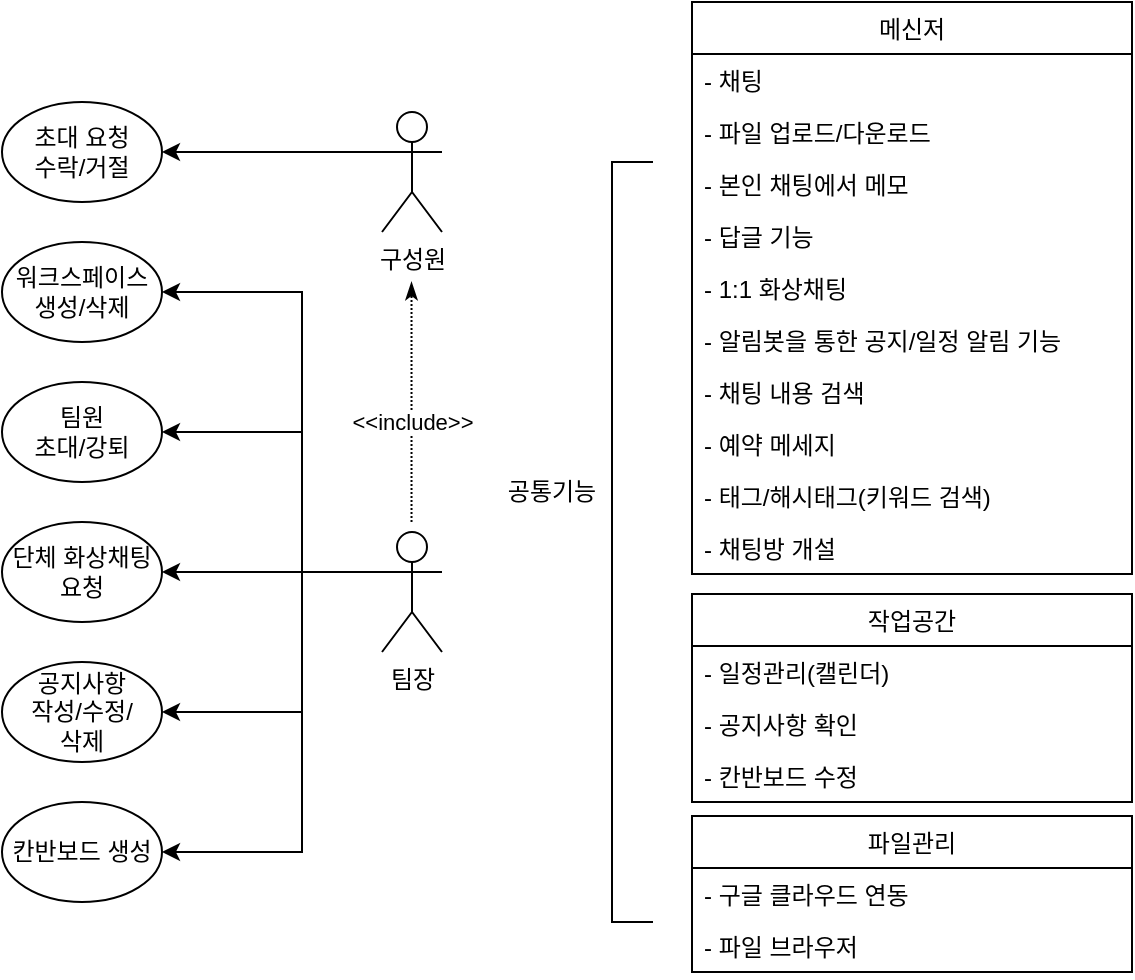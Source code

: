 <mxfile version="13.9.9" type="device" pages="4"><diagram id="R2lEEEUBdFMjLlhIrx00" name="기능 구분 다이어그램"><mxGraphModel dx="1010" dy="579" grid="1" gridSize="10" guides="1" tooltips="1" connect="1" arrows="1" fold="1" page="1" pageScale="1" pageWidth="850" pageHeight="1100" math="0" shadow="0" extFonts="Permanent Marker^https://fonts.googleapis.com/css?family=Permanent+Marker"><root><mxCell id="0"/><mxCell id="1" parent="0"/><mxCell id="DKyS7uHXOCDAVSKBVMWW-1" value="팀장" style="shape=umlActor;verticalLabelPosition=bottom;verticalAlign=top;html=1;outlineConnect=0;" parent="1" vertex="1"><mxGeometry x="270" y="425" width="30" height="60" as="geometry"/></mxCell><mxCell id="DKyS7uHXOCDAVSKBVMWW-2" value="구성원" style="shape=umlActor;verticalLabelPosition=bottom;verticalAlign=top;html=1;outlineConnect=0;" parent="1" vertex="1"><mxGeometry x="270" y="215" width="30" height="60" as="geometry"/></mxCell><mxCell id="DKyS7uHXOCDAVSKBVMWW-8" value="초대 요청 &lt;br&gt;수락/거절" style="ellipse;whiteSpace=wrap;html=1;" parent="1" vertex="1"><mxGeometry x="80" y="210" width="80" height="50" as="geometry"/></mxCell><mxCell id="DKyS7uHXOCDAVSKBVMWW-9" value="워크스페이스 생성/삭제" style="ellipse;whiteSpace=wrap;html=1;" parent="1" vertex="1"><mxGeometry x="80" y="280" width="80" height="50" as="geometry"/></mxCell><mxCell id="DKyS7uHXOCDAVSKBVMWW-10" value="팀원 &lt;br&gt;초대/강퇴" style="ellipse;whiteSpace=wrap;html=1;" parent="1" vertex="1"><mxGeometry x="80" y="350" width="80" height="50" as="geometry"/></mxCell><mxCell id="DKyS7uHXOCDAVSKBVMWW-11" value="단체 화상채팅&lt;br&gt;요청" style="ellipse;whiteSpace=wrap;html=1;" parent="1" vertex="1"><mxGeometry x="80" y="420" width="80" height="50" as="geometry"/></mxCell><mxCell id="DKyS7uHXOCDAVSKBVMWW-12" value="공지사항 &lt;br&gt;작성/수정/&lt;br&gt;삭제" style="ellipse;whiteSpace=wrap;html=1;" parent="1" vertex="1"><mxGeometry x="80" y="490" width="80" height="50" as="geometry"/></mxCell><mxCell id="DKyS7uHXOCDAVSKBVMWW-13" value="칸반보드 생성" style="ellipse;whiteSpace=wrap;html=1;" parent="1" vertex="1"><mxGeometry x="80" y="560" width="80" height="50" as="geometry"/></mxCell><mxCell id="DKyS7uHXOCDAVSKBVMWW-20" value="" style="endArrow=classic;html=1;entryX=1;entryY=0.5;entryDx=0;entryDy=0;exitX=0;exitY=0.333;exitDx=0;exitDy=0;exitPerimeter=0;" parent="1" source="DKyS7uHXOCDAVSKBVMWW-2" target="DKyS7uHXOCDAVSKBVMWW-8" edge="1"><mxGeometry width="50" height="50" relative="1" as="geometry"><mxPoint x="270" y="245" as="sourcePoint"/><mxPoint x="460" y="310" as="targetPoint"/></mxGeometry></mxCell><mxCell id="DKyS7uHXOCDAVSKBVMWW-24" value="" style="endArrow=classic;html=1;entryX=1;entryY=0.5;entryDx=0;entryDy=0;exitX=0;exitY=0.333;exitDx=0;exitDy=0;exitPerimeter=0;rounded=0;" parent="1" source="DKyS7uHXOCDAVSKBVMWW-1" target="DKyS7uHXOCDAVSKBVMWW-9" edge="1"><mxGeometry width="50" height="50" relative="1" as="geometry"><mxPoint x="230" y="560" as="sourcePoint"/><mxPoint x="460" y="390" as="targetPoint"/><Array as="points"><mxPoint x="230" y="445"/><mxPoint x="230" y="305"/></Array></mxGeometry></mxCell><mxCell id="DKyS7uHXOCDAVSKBVMWW-26" value="" style="endArrow=classic;html=1;entryX=1;entryY=0.5;entryDx=0;entryDy=0;exitX=0;exitY=0.333;exitDx=0;exitDy=0;exitPerimeter=0;rounded=0;" parent="1" source="DKyS7uHXOCDAVSKBVMWW-1" target="DKyS7uHXOCDAVSKBVMWW-13" edge="1"><mxGeometry width="50" height="50" relative="1" as="geometry"><mxPoint x="280" y="455" as="sourcePoint"/><mxPoint x="170" y="305" as="targetPoint"/><Array as="points"><mxPoint x="230" y="445"/><mxPoint x="230" y="585"/></Array></mxGeometry></mxCell><mxCell id="DKyS7uHXOCDAVSKBVMWW-27" value="" style="endArrow=classic;html=1;entryX=1;entryY=0.5;entryDx=0;entryDy=0;exitX=0;exitY=0.333;exitDx=0;exitDy=0;exitPerimeter=0;rounded=0;" parent="1" source="DKyS7uHXOCDAVSKBVMWW-1" target="DKyS7uHXOCDAVSKBVMWW-12" edge="1"><mxGeometry width="50" height="50" relative="1" as="geometry"><mxPoint x="280" y="455" as="sourcePoint"/><mxPoint x="170" y="625.0" as="targetPoint"/><Array as="points"><mxPoint x="230" y="445"/><mxPoint x="230" y="515"/></Array></mxGeometry></mxCell><mxCell id="DKyS7uHXOCDAVSKBVMWW-28" value="" style="endArrow=classic;html=1;entryX=1;entryY=0.5;entryDx=0;entryDy=0;exitX=0;exitY=0.333;exitDx=0;exitDy=0;exitPerimeter=0;" parent="1" source="DKyS7uHXOCDAVSKBVMWW-1" target="DKyS7uHXOCDAVSKBVMWW-11" edge="1"><mxGeometry width="50" height="50" relative="1" as="geometry"><mxPoint x="230" y="450" as="sourcePoint"/><mxPoint x="230" y="450" as="targetPoint"/></mxGeometry></mxCell><mxCell id="DKyS7uHXOCDAVSKBVMWW-29" value="" style="endArrow=classic;html=1;entryX=1;entryY=0.5;entryDx=0;entryDy=0;" parent="1" target="DKyS7uHXOCDAVSKBVMWW-10" edge="1"><mxGeometry width="50" height="50" relative="1" as="geometry"><mxPoint x="230" y="375" as="sourcePoint"/><mxPoint x="230" y="490" as="targetPoint"/></mxGeometry></mxCell><mxCell id="DKyS7uHXOCDAVSKBVMWW-32" value="" style="endArrow=classicThin;html=1;dashed=1;dashPattern=1 1;endFill=1;" parent="1" edge="1"><mxGeometry width="50" height="50" relative="1" as="geometry"><mxPoint x="284.76" y="420" as="sourcePoint"/><mxPoint x="284.76" y="300" as="targetPoint"/></mxGeometry></mxCell><mxCell id="DKyS7uHXOCDAVSKBVMWW-33" value="&amp;lt;&amp;lt;include&amp;gt;&amp;gt;" style="edgeLabel;html=1;align=center;verticalAlign=middle;resizable=0;points=[];" parent="DKyS7uHXOCDAVSKBVMWW-32" vertex="1" connectable="0"><mxGeometry x="0.223" relative="1" as="geometry"><mxPoint x="0.24" y="23.33" as="offset"/></mxGeometry></mxCell><mxCell id="DKyS7uHXOCDAVSKBVMWW-38" value="메신저" style="swimlane;fontStyle=0;childLayout=stackLayout;horizontal=1;startSize=26;fillColor=none;horizontalStack=0;resizeParent=1;resizeParentMax=0;resizeLast=0;collapsible=1;marginBottom=0;" parent="1" vertex="1"><mxGeometry x="425" y="160" width="220" height="286" as="geometry"/></mxCell><mxCell id="DKyS7uHXOCDAVSKBVMWW-39" value="- 채팅" style="text;strokeColor=none;fillColor=none;align=left;verticalAlign=top;spacingLeft=4;spacingRight=4;overflow=hidden;rotatable=0;points=[[0,0.5],[1,0.5]];portConstraint=eastwest;" parent="DKyS7uHXOCDAVSKBVMWW-38" vertex="1"><mxGeometry y="26" width="220" height="26" as="geometry"/></mxCell><mxCell id="DKyS7uHXOCDAVSKBVMWW-40" value="- 파일 업로드/다운로드" style="text;strokeColor=none;fillColor=none;align=left;verticalAlign=top;spacingLeft=4;spacingRight=4;overflow=hidden;rotatable=0;points=[[0,0.5],[1,0.5]];portConstraint=eastwest;" parent="DKyS7uHXOCDAVSKBVMWW-38" vertex="1"><mxGeometry y="52" width="220" height="26" as="geometry"/></mxCell><mxCell id="DKyS7uHXOCDAVSKBVMWW-50" value="- 본인 채팅에서 메모" style="text;strokeColor=none;fillColor=none;align=left;verticalAlign=top;spacingLeft=4;spacingRight=4;overflow=hidden;rotatable=0;points=[[0,0.5],[1,0.5]];portConstraint=eastwest;" parent="DKyS7uHXOCDAVSKBVMWW-38" vertex="1"><mxGeometry y="78" width="220" height="26" as="geometry"/></mxCell><mxCell id="DKyS7uHXOCDAVSKBVMWW-41" value="- 답글 기능" style="text;strokeColor=none;fillColor=none;align=left;verticalAlign=top;spacingLeft=4;spacingRight=4;overflow=hidden;rotatable=0;points=[[0,0.5],[1,0.5]];portConstraint=eastwest;" parent="DKyS7uHXOCDAVSKBVMWW-38" vertex="1"><mxGeometry y="104" width="220" height="26" as="geometry"/></mxCell><mxCell id="DKyS7uHXOCDAVSKBVMWW-51" value="- 1:1 화상채팅" style="text;strokeColor=none;fillColor=none;align=left;verticalAlign=top;spacingLeft=4;spacingRight=4;overflow=hidden;rotatable=0;points=[[0,0.5],[1,0.5]];portConstraint=eastwest;" parent="DKyS7uHXOCDAVSKBVMWW-38" vertex="1"><mxGeometry y="130" width="220" height="26" as="geometry"/></mxCell><mxCell id="DKyS7uHXOCDAVSKBVMWW-52" value="- 알림봇을 통한 공지/일정 알림 기능" style="text;strokeColor=none;fillColor=none;align=left;verticalAlign=top;spacingLeft=4;spacingRight=4;overflow=hidden;rotatable=0;points=[[0,0.5],[1,0.5]];portConstraint=eastwest;" parent="DKyS7uHXOCDAVSKBVMWW-38" vertex="1"><mxGeometry y="156" width="220" height="26" as="geometry"/></mxCell><mxCell id="DKyS7uHXOCDAVSKBVMWW-53" value="- 채팅 내용 검색" style="text;strokeColor=none;fillColor=none;align=left;verticalAlign=top;spacingLeft=4;spacingRight=4;overflow=hidden;rotatable=0;points=[[0,0.5],[1,0.5]];portConstraint=eastwest;" parent="DKyS7uHXOCDAVSKBVMWW-38" vertex="1"><mxGeometry y="182" width="220" height="26" as="geometry"/></mxCell><mxCell id="DKyS7uHXOCDAVSKBVMWW-54" value="- 예약 메세지" style="text;strokeColor=none;fillColor=none;align=left;verticalAlign=top;spacingLeft=4;spacingRight=4;overflow=hidden;rotatable=0;points=[[0,0.5],[1,0.5]];portConstraint=eastwest;" parent="DKyS7uHXOCDAVSKBVMWW-38" vertex="1"><mxGeometry y="208" width="220" height="26" as="geometry"/></mxCell><mxCell id="DKyS7uHXOCDAVSKBVMWW-55" value="- 태그/해시태그(키워드 검색)" style="text;strokeColor=none;fillColor=none;align=left;verticalAlign=top;spacingLeft=4;spacingRight=4;overflow=hidden;rotatable=0;points=[[0,0.5],[1,0.5]];portConstraint=eastwest;" parent="DKyS7uHXOCDAVSKBVMWW-38" vertex="1"><mxGeometry y="234" width="220" height="26" as="geometry"/></mxCell><mxCell id="oT5Txw_V8dnLJR0uCQY0-2" value="- 채팅방 개설" style="text;strokeColor=none;fillColor=none;align=left;verticalAlign=top;spacingLeft=4;spacingRight=4;overflow=hidden;rotatable=0;points=[[0,0.5],[1,0.5]];portConstraint=eastwest;" parent="DKyS7uHXOCDAVSKBVMWW-38" vertex="1"><mxGeometry y="260" width="220" height="26" as="geometry"/></mxCell><mxCell id="DKyS7uHXOCDAVSKBVMWW-57" value="작업공간" style="swimlane;fontStyle=0;childLayout=stackLayout;horizontal=1;startSize=26;fillColor=none;horizontalStack=0;resizeParent=1;resizeParentMax=0;resizeLast=0;collapsible=1;marginBottom=0;" parent="1" vertex="1"><mxGeometry x="425" y="456" width="220" height="104" as="geometry"/></mxCell><mxCell id="DKyS7uHXOCDAVSKBVMWW-58" value="- 일정관리(캘린더)" style="text;strokeColor=none;fillColor=none;align=left;verticalAlign=top;spacingLeft=4;spacingRight=4;overflow=hidden;rotatable=0;points=[[0,0.5],[1,0.5]];portConstraint=eastwest;" parent="DKyS7uHXOCDAVSKBVMWW-57" vertex="1"><mxGeometry y="26" width="220" height="26" as="geometry"/></mxCell><mxCell id="DKyS7uHXOCDAVSKBVMWW-59" value="- 공지사항 확인" style="text;strokeColor=none;fillColor=none;align=left;verticalAlign=top;spacingLeft=4;spacingRight=4;overflow=hidden;rotatable=0;points=[[0,0.5],[1,0.5]];portConstraint=eastwest;" parent="DKyS7uHXOCDAVSKBVMWW-57" vertex="1"><mxGeometry y="52" width="220" height="26" as="geometry"/></mxCell><mxCell id="DKyS7uHXOCDAVSKBVMWW-60" value="- 칸반보드 수정" style="text;strokeColor=none;fillColor=none;align=left;verticalAlign=top;spacingLeft=4;spacingRight=4;overflow=hidden;rotatable=0;points=[[0,0.5],[1,0.5]];portConstraint=eastwest;" parent="DKyS7uHXOCDAVSKBVMWW-57" vertex="1"><mxGeometry y="78" width="220" height="26" as="geometry"/></mxCell><mxCell id="DKyS7uHXOCDAVSKBVMWW-61" value="파일관리" style="swimlane;fontStyle=0;childLayout=stackLayout;horizontal=1;startSize=26;fillColor=none;horizontalStack=0;resizeParent=1;resizeParentMax=0;resizeLast=0;collapsible=1;marginBottom=0;" parent="1" vertex="1"><mxGeometry x="425" y="567" width="220" height="78" as="geometry"/></mxCell><mxCell id="DKyS7uHXOCDAVSKBVMWW-62" value="- 구글 클라우드 연동" style="text;strokeColor=none;fillColor=none;align=left;verticalAlign=top;spacingLeft=4;spacingRight=4;overflow=hidden;rotatable=0;points=[[0,0.5],[1,0.5]];portConstraint=eastwest;" parent="DKyS7uHXOCDAVSKBVMWW-61" vertex="1"><mxGeometry y="26" width="220" height="26" as="geometry"/></mxCell><mxCell id="DKyS7uHXOCDAVSKBVMWW-63" value="- 파일 브라우저" style="text;strokeColor=none;fillColor=none;align=left;verticalAlign=top;spacingLeft=4;spacingRight=4;overflow=hidden;rotatable=0;points=[[0,0.5],[1,0.5]];portConstraint=eastwest;" parent="DKyS7uHXOCDAVSKBVMWW-61" vertex="1"><mxGeometry y="52" width="220" height="26" as="geometry"/></mxCell><mxCell id="DKyS7uHXOCDAVSKBVMWW-66" value="" style="shape=partialRectangle;whiteSpace=wrap;html=1;bottom=1;right=1;left=1;top=0;fillColor=none;routingCenterX=-0.5;rotation=90;" parent="1" vertex="1"><mxGeometry x="205" y="420" width="380" height="20" as="geometry"/></mxCell><mxCell id="DKyS7uHXOCDAVSKBVMWW-67" value="공통기능" style="text;html=1;strokeColor=none;fillColor=none;align=center;verticalAlign=middle;whiteSpace=wrap;rounded=0;" parent="1" vertex="1"><mxGeometry x="330" y="395" width="50" height="20" as="geometry"/></mxCell></root></mxGraphModel></diagram><diagram id="OMj9To_aMdDtGyREi2nk" name="고유기능 흐름도"><mxGraphModel dx="2249" dy="822" grid="1" gridSize="10" guides="1" tooltips="1" connect="1" arrows="1" fold="1" page="1" pageScale="1" pageWidth="827" pageHeight="1169" math="0" shadow="0"><root><mxCell id="bdwRVFJ9lkZ7YiB6lBb4-0"/><mxCell id="bdwRVFJ9lkZ7YiB6lBb4-1" parent="bdwRVFJ9lkZ7YiB6lBb4-0"/><mxCell id="qhCbE91CpATQq6FFi47i-22" value="" style="edgeStyle=orthogonalEdgeStyle;rounded=0;orthogonalLoop=1;jettySize=auto;html=1;dashed=1;dashPattern=1 1;endArrow=classicThin;endFill=1;" parent="bdwRVFJ9lkZ7YiB6lBb4-1" source="yYkUkqyH8NjBO5Du_NSP-0" target="qhCbE91CpATQq6FFi47i-20" edge="1"><mxGeometry relative="1" as="geometry"/></mxCell><mxCell id="yYkUkqyH8NjBO5Du_NSP-0" value="팀장" style="rounded=1;whiteSpace=wrap;html=1;" parent="bdwRVFJ9lkZ7YiB6lBb4-1" vertex="1"><mxGeometry x="90" y="20" width="120" height="60" as="geometry"/></mxCell><mxCell id="qhCbE91CpATQq6FFi47i-3" value="" style="edgeStyle=orthogonalEdgeStyle;rounded=0;orthogonalLoop=1;jettySize=auto;html=1;dashed=1;dashPattern=1 1;endArrow=classicThin;endFill=1;entryX=0.5;entryY=0;entryDx=0;entryDy=0;" parent="bdwRVFJ9lkZ7YiB6lBb4-1" source="qhCbE91CpATQq6FFi47i-0" target="qhCbE91CpATQq6FFi47i-7" edge="1"><mxGeometry relative="1" as="geometry"><mxPoint x="150" y="300" as="targetPoint"/></mxGeometry></mxCell><mxCell id="qhCbE91CpATQq6FFi47i-0" value="회원가입" style="rounded=0;whiteSpace=wrap;html=1;" parent="bdwRVFJ9lkZ7YiB6lBb4-1" vertex="1"><mxGeometry x="90" y="190" width="120" height="60" as="geometry"/></mxCell><mxCell id="qhCbE91CpATQq6FFi47i-10" value="" style="edgeStyle=orthogonalEdgeStyle;rounded=0;orthogonalLoop=1;jettySize=auto;html=1;dashed=1;dashPattern=1 1;endArrow=classicThin;endFill=1;" parent="bdwRVFJ9lkZ7YiB6lBb4-1" source="qhCbE91CpATQq6FFi47i-7" target="qhCbE91CpATQq6FFi47i-9" edge="1"><mxGeometry relative="1" as="geometry"/></mxCell><mxCell id="qhCbE91CpATQq6FFi47i-11" value="YES" style="edgeLabel;html=1;align=center;verticalAlign=middle;resizable=0;points=[];" parent="qhCbE91CpATQq6FFi47i-10" vertex="1" connectable="0"><mxGeometry x="-0.2" relative="1" as="geometry"><mxPoint y="2" as="offset"/></mxGeometry></mxCell><mxCell id="qhCbE91CpATQq6FFi47i-7" value="로그인" style="rhombus;whiteSpace=wrap;html=1;rounded=0;" parent="bdwRVFJ9lkZ7YiB6lBb4-1" vertex="1"><mxGeometry x="75" y="280" width="150" height="80" as="geometry"/></mxCell><mxCell id="qhCbE91CpATQq6FFi47i-28" value="" style="edgeStyle=orthogonalEdgeStyle;rounded=0;orthogonalLoop=1;jettySize=auto;html=1;dashed=1;dashPattern=1 1;endArrow=classicThin;endFill=1;" parent="bdwRVFJ9lkZ7YiB6lBb4-1" source="qhCbE91CpATQq6FFi47i-9" target="qhCbE91CpATQq6FFi47i-27" edge="1"><mxGeometry relative="1" as="geometry"/></mxCell><mxCell id="t6Ju1WN9uxWk7Nk13A9Z-4" style="edgeStyle=orthogonalEdgeStyle;rounded=0;orthogonalLoop=1;jettySize=auto;html=1;exitX=0.5;exitY=1;exitDx=0;exitDy=0;endArrow=classicThin;endFill=1;entryX=0.5;entryY=0;entryDx=0;entryDy=0;" parent="bdwRVFJ9lkZ7YiB6lBb4-1" source="qhCbE91CpATQq6FFi47i-27" target="t6Ju1WN9uxWk7Nk13A9Z-6" edge="1"><mxGeometry relative="1" as="geometry"><mxPoint x="320" y="540" as="targetPoint"/><Array as="points"><mxPoint x="150" y="620"/><mxPoint x="320" y="620"/></Array></mxGeometry></mxCell><mxCell id="ZBtDw6R8tsj-K_MEUEs1-0" style="edgeStyle=orthogonalEdgeStyle;rounded=0;orthogonalLoop=1;jettySize=auto;html=1;exitX=0.5;exitY=1;exitDx=0;exitDy=0;endArrow=classicThin;endFill=1;" parent="bdwRVFJ9lkZ7YiB6lBb4-1" source="qhCbE91CpATQq6FFi47i-27" target="ZBtDw6R8tsj-K_MEUEs1-1" edge="1"><mxGeometry relative="1" as="geometry"><mxPoint x="480" y="540" as="targetPoint"/><Array as="points"><mxPoint x="150" y="620"/><mxPoint x="480" y="620"/></Array></mxGeometry></mxCell><mxCell id="FI_bo_1XBM7s2JYhHzVN-0" style="edgeStyle=orthogonalEdgeStyle;rounded=0;orthogonalLoop=1;jettySize=auto;html=1;exitX=0.5;exitY=1;exitDx=0;exitDy=0;endArrow=classicThin;endFill=1;" parent="bdwRVFJ9lkZ7YiB6lBb4-1" source="qhCbE91CpATQq6FFi47i-27" target="FI_bo_1XBM7s2JYhHzVN-1" edge="1"><mxGeometry relative="1" as="geometry"><mxPoint x="630" y="540" as="targetPoint"/><Array as="points"><mxPoint x="150" y="620"/><mxPoint x="640" y="620"/></Array></mxGeometry></mxCell><mxCell id="-dkZ9F8wCiSoRsg3Mjaa-1" value="" style="edgeStyle=orthogonalEdgeStyle;rounded=0;sketch=0;orthogonalLoop=1;jettySize=auto;html=1;" parent="bdwRVFJ9lkZ7YiB6lBb4-1" source="qhCbE91CpATQq6FFi47i-9" target="-dkZ9F8wCiSoRsg3Mjaa-0" edge="1"><mxGeometry relative="1" as="geometry"/></mxCell><mxCell id="qhCbE91CpATQq6FFi47i-9" value="새 워크스페이스 생성" style="whiteSpace=wrap;html=1;rounded=0;" parent="bdwRVFJ9lkZ7YiB6lBb4-1" vertex="1"><mxGeometry x="90" y="430" width="120" height="60" as="geometry"/></mxCell><mxCell id="qhCbE91CpATQq6FFi47i-13" value="" style="endArrow=classic;html=1;dashed=1;dashPattern=1 1;exitX=1;exitY=0.5;exitDx=0;exitDy=0;" parent="bdwRVFJ9lkZ7YiB6lBb4-1" source="qhCbE91CpATQq6FFi47i-7" edge="1"><mxGeometry width="50" height="50" relative="1" as="geometry"><mxPoint x="390" y="450" as="sourcePoint"/><mxPoint x="300" y="320" as="targetPoint"/></mxGeometry></mxCell><mxCell id="qhCbE91CpATQq6FFi47i-14" value="NO" style="edgeLabel;html=1;align=center;verticalAlign=middle;resizable=0;points=[];" parent="qhCbE91CpATQq6FFi47i-13" vertex="1" connectable="0"><mxGeometry x="-0.307" y="-2" relative="1" as="geometry"><mxPoint x="9" y="-2" as="offset"/></mxGeometry></mxCell><mxCell id="qhCbE91CpATQq6FFi47i-18" style="edgeStyle=orthogonalEdgeStyle;rounded=0;orthogonalLoop=1;jettySize=auto;html=1;exitX=0.5;exitY=1;exitDx=0;exitDy=0;entryX=1;entryY=0.5;entryDx=0;entryDy=0;dashed=1;dashPattern=1 1;endArrow=classicThin;endFill=1;" parent="bdwRVFJ9lkZ7YiB6lBb4-1" source="qhCbE91CpATQq6FFi47i-17" target="qhCbE91CpATQq6FFi47i-9" edge="1"><mxGeometry relative="1" as="geometry"/></mxCell><mxCell id="qhCbE91CpATQq6FFi47i-19" value="YES" style="edgeLabel;html=1;align=center;verticalAlign=middle;resizable=0;points=[];" parent="qhCbE91CpATQq6FFi47i-18" vertex="1" connectable="0"><mxGeometry x="-0.419" y="2" relative="1" as="geometry"><mxPoint as="offset"/></mxGeometry></mxCell><mxCell id="qhCbE91CpATQq6FFi47i-24" style="edgeStyle=orthogonalEdgeStyle;rounded=0;orthogonalLoop=1;jettySize=auto;html=1;exitX=1;exitY=0.5;exitDx=0;exitDy=0;entryX=1;entryY=0.5;entryDx=0;entryDy=0;dashed=1;dashPattern=1 1;endArrow=classicThin;endFill=1;" parent="bdwRVFJ9lkZ7YiB6lBb4-1" source="qhCbE91CpATQq6FFi47i-17" target="qhCbE91CpATQq6FFi47i-20" edge="1"><mxGeometry relative="1" as="geometry"/></mxCell><mxCell id="qhCbE91CpATQq6FFi47i-25" value="NO" style="edgeLabel;html=1;align=center;verticalAlign=middle;resizable=0;points=[];" parent="qhCbE91CpATQq6FFi47i-24" vertex="1" connectable="0"><mxGeometry x="-0.709" relative="1" as="geometry"><mxPoint as="offset"/></mxGeometry></mxCell><mxCell id="qhCbE91CpATQq6FFi47i-17" value="아이디/비밀번호 찾기" style="rhombus;whiteSpace=wrap;html=1;rounded=0;" parent="bdwRVFJ9lkZ7YiB6lBb4-1" vertex="1"><mxGeometry x="300" y="280" width="150" height="80" as="geometry"/></mxCell><mxCell id="qhCbE91CpATQq6FFi47i-23" style="edgeStyle=orthogonalEdgeStyle;rounded=0;orthogonalLoop=1;jettySize=auto;html=1;exitX=0.5;exitY=1;exitDx=0;exitDy=0;entryX=0.5;entryY=0;entryDx=0;entryDy=0;dashed=1;dashPattern=1 1;endArrow=classicThin;endFill=1;" parent="bdwRVFJ9lkZ7YiB6lBb4-1" source="qhCbE91CpATQq6FFi47i-20" target="qhCbE91CpATQq6FFi47i-0" edge="1"><mxGeometry relative="1" as="geometry"/></mxCell><mxCell id="qhCbE91CpATQq6FFi47i-20" value="홈" style="rounded=0;whiteSpace=wrap;html=1;" parent="bdwRVFJ9lkZ7YiB6lBb4-1" vertex="1"><mxGeometry x="90" y="110" width="120" height="60" as="geometry"/></mxCell><mxCell id="t6Ju1WN9uxWk7Nk13A9Z-1" value="" style="edgeStyle=orthogonalEdgeStyle;rounded=0;orthogonalLoop=1;jettySize=auto;html=1;endArrow=classicThin;endFill=1;" parent="bdwRVFJ9lkZ7YiB6lBb4-1" source="qhCbE91CpATQq6FFi47i-27" target="t6Ju1WN9uxWk7Nk13A9Z-0" edge="1"><mxGeometry relative="1" as="geometry"/></mxCell><mxCell id="FI_bo_1XBM7s2JYhHzVN-26" style="edgeStyle=orthogonalEdgeStyle;rounded=0;orthogonalLoop=1;jettySize=auto;html=1;exitX=1;exitY=0.5;exitDx=0;exitDy=0;entryX=0;entryY=0.5;entryDx=0;entryDy=0;endArrow=classicThin;endFill=1;dashed=1;" parent="bdwRVFJ9lkZ7YiB6lBb4-1" source="qhCbE91CpATQq6FFi47i-27" target="FI_bo_1XBM7s2JYhHzVN-19" edge="1"><mxGeometry relative="1" as="geometry"><Array as="points"><mxPoint x="430" y="570"/><mxPoint x="430" y="470"/></Array></mxGeometry></mxCell><mxCell id="qhCbE91CpATQq6FFi47i-27" value="구성원 초대" style="whiteSpace=wrap;html=1;rounded=0;" parent="bdwRVFJ9lkZ7YiB6lBb4-1" vertex="1"><mxGeometry x="90" y="540" width="120" height="60" as="geometry"/></mxCell><mxCell id="t6Ju1WN9uxWk7Nk13A9Z-3" value="" style="edgeStyle=orthogonalEdgeStyle;rounded=0;orthogonalLoop=1;jettySize=auto;html=1;endArrow=classicThin;endFill=1;" parent="bdwRVFJ9lkZ7YiB6lBb4-1" source="t6Ju1WN9uxWk7Nk13A9Z-0" target="t6Ju1WN9uxWk7Nk13A9Z-2" edge="1"><mxGeometry relative="1" as="geometry"/></mxCell><mxCell id="t6Ju1WN9uxWk7Nk13A9Z-0" value="단체 화상채팅 요청" style="whiteSpace=wrap;html=1;rounded=0;" parent="bdwRVFJ9lkZ7YiB6lBb4-1" vertex="1"><mxGeometry x="90" y="640" width="120" height="60" as="geometry"/></mxCell><mxCell id="t6Ju1WN9uxWk7Nk13A9Z-2" value="화상채팅 채널 종료" style="whiteSpace=wrap;html=1;rounded=0;" parent="bdwRVFJ9lkZ7YiB6lBb4-1" vertex="1"><mxGeometry x="90" y="730" width="120" height="60" as="geometry"/></mxCell><mxCell id="t6Ju1WN9uxWk7Nk13A9Z-8" value="" style="edgeStyle=orthogonalEdgeStyle;rounded=0;orthogonalLoop=1;jettySize=auto;html=1;endArrow=classicThin;endFill=1;" parent="bdwRVFJ9lkZ7YiB6lBb4-1" source="t6Ju1WN9uxWk7Nk13A9Z-6" target="t6Ju1WN9uxWk7Nk13A9Z-7" edge="1"><mxGeometry relative="1" as="geometry"/></mxCell><mxCell id="t6Ju1WN9uxWk7Nk13A9Z-6" value="공지사항 작성" style="rounded=0;whiteSpace=wrap;html=1;" parent="bdwRVFJ9lkZ7YiB6lBb4-1" vertex="1"><mxGeometry x="260" y="640" width="120" height="60" as="geometry"/></mxCell><mxCell id="t6Ju1WN9uxWk7Nk13A9Z-7" value="개인별 알림톡 안내" style="whiteSpace=wrap;html=1;rounded=0;" parent="bdwRVFJ9lkZ7YiB6lBb4-1" vertex="1"><mxGeometry x="260" y="730" width="120" height="60" as="geometry"/></mxCell><mxCell id="ZBtDw6R8tsj-K_MEUEs1-1" value="칸반보드 생성" style="rounded=0;whiteSpace=wrap;html=1;" parent="bdwRVFJ9lkZ7YiB6lBb4-1" vertex="1"><mxGeometry x="420" y="640" width="120" height="60" as="geometry"/></mxCell><mxCell id="FI_bo_1XBM7s2JYhHzVN-33" style="edgeStyle=orthogonalEdgeStyle;rounded=0;sketch=0;orthogonalLoop=1;jettySize=auto;html=1;exitX=0.5;exitY=1;exitDx=0;exitDy=0;" parent="bdwRVFJ9lkZ7YiB6lBb4-1" source="FI_bo_1XBM7s2JYhHzVN-1" edge="1"><mxGeometry relative="1" as="geometry"><mxPoint x="150" y="880" as="targetPoint"/><Array as="points"><mxPoint x="640" y="830"/><mxPoint x="150" y="830"/></Array></mxGeometry></mxCell><mxCell id="FI_bo_1XBM7s2JYhHzVN-43" style="edgeStyle=orthogonalEdgeStyle;rounded=0;sketch=0;orthogonalLoop=1;jettySize=auto;html=1;exitX=0.5;exitY=1;exitDx=0;exitDy=0;entryX=0.5;entryY=0;entryDx=0;entryDy=0;" parent="bdwRVFJ9lkZ7YiB6lBb4-1" source="FI_bo_1XBM7s2JYhHzVN-1" target="FI_bo_1XBM7s2JYhHzVN-44" edge="1"><mxGeometry relative="1" as="geometry"><mxPoint x="530" y="880" as="targetPoint"/><Array as="points"><mxPoint x="640" y="830"/><mxPoint x="530" y="830"/></Array></mxGeometry></mxCell><mxCell id="FI_bo_1XBM7s2JYhHzVN-51" style="edgeStyle=orthogonalEdgeStyle;rounded=0;sketch=0;orthogonalLoop=1;jettySize=auto;html=1;exitX=0.5;exitY=1;exitDx=0;exitDy=0;entryX=0.5;entryY=0;entryDx=0;entryDy=0;" parent="bdwRVFJ9lkZ7YiB6lBb4-1" source="FI_bo_1XBM7s2JYhHzVN-1" target="FI_bo_1XBM7s2JYhHzVN-52" edge="1"><mxGeometry relative="1" as="geometry"><mxPoint x="780" y="880" as="targetPoint"/><Array as="points"><mxPoint x="640" y="830"/><mxPoint x="810" y="830"/></Array></mxGeometry></mxCell><mxCell id="bwmrNtFO3uo7EoSbOVOR-0" style="edgeStyle=orthogonalEdgeStyle;rounded=0;sketch=0;orthogonalLoop=1;jettySize=auto;html=1;exitX=0.5;exitY=1;exitDx=0;exitDy=0;entryX=0.5;entryY=0;entryDx=0;entryDy=0;" parent="bdwRVFJ9lkZ7YiB6lBb4-1" source="FI_bo_1XBM7s2JYhHzVN-1" target="bwmrNtFO3uo7EoSbOVOR-1" edge="1"><mxGeometry relative="1" as="geometry"><mxPoint x="1060" y="880" as="targetPoint"/><Array as="points"><mxPoint x="640" y="830"/><mxPoint x="1090" y="830"/><mxPoint x="1090" y="880"/></Array></mxGeometry></mxCell><mxCell id="FI_bo_1XBM7s2JYhHzVN-1" value="공통기능" style="rounded=0;whiteSpace=wrap;html=1;" parent="bdwRVFJ9lkZ7YiB6lBb4-1" vertex="1"><mxGeometry x="580" y="640" width="120" height="60" as="geometry"/></mxCell><mxCell id="FI_bo_1XBM7s2JYhHzVN-6" value="" style="edgeStyle=orthogonalEdgeStyle;rounded=0;orthogonalLoop=1;jettySize=auto;html=1;endArrow=classicThin;endFill=1;" parent="bdwRVFJ9lkZ7YiB6lBb4-1" source="FI_bo_1XBM7s2JYhHzVN-2" target="FI_bo_1XBM7s2JYhHzVN-5" edge="1"><mxGeometry relative="1" as="geometry"/></mxCell><mxCell id="FI_bo_1XBM7s2JYhHzVN-2" value="구성원" style="rounded=1;whiteSpace=wrap;html=1;" parent="bdwRVFJ9lkZ7YiB6lBb4-1" vertex="1"><mxGeometry x="580" y="20" width="120" height="60" as="geometry"/></mxCell><mxCell id="FI_bo_1XBM7s2JYhHzVN-8" value="" style="edgeStyle=orthogonalEdgeStyle;rounded=0;orthogonalLoop=1;jettySize=auto;html=1;endArrow=classicThin;endFill=1;" parent="bdwRVFJ9lkZ7YiB6lBb4-1" source="FI_bo_1XBM7s2JYhHzVN-5" target="FI_bo_1XBM7s2JYhHzVN-7" edge="1"><mxGeometry relative="1" as="geometry"/></mxCell><mxCell id="FI_bo_1XBM7s2JYhHzVN-5" value="홈" style="whiteSpace=wrap;html=1;rounded=0;" parent="bdwRVFJ9lkZ7YiB6lBb4-1" vertex="1"><mxGeometry x="580" y="110" width="120" height="60" as="geometry"/></mxCell><mxCell id="FI_bo_1XBM7s2JYhHzVN-18" value="" style="edgeStyle=orthogonalEdgeStyle;rounded=0;orthogonalLoop=1;jettySize=auto;html=1;endArrow=classicThin;endFill=1;" parent="bdwRVFJ9lkZ7YiB6lBb4-1" source="FI_bo_1XBM7s2JYhHzVN-7" target="FI_bo_1XBM7s2JYhHzVN-11" edge="1"><mxGeometry relative="1" as="geometry"/></mxCell><mxCell id="FI_bo_1XBM7s2JYhHzVN-7" value="회원가입" style="whiteSpace=wrap;html=1;rounded=0;" parent="bdwRVFJ9lkZ7YiB6lBb4-1" vertex="1"><mxGeometry x="580" y="190" width="120" height="60" as="geometry"/></mxCell><mxCell id="FI_bo_1XBM7s2JYhHzVN-13" style="edgeStyle=orthogonalEdgeStyle;rounded=0;orthogonalLoop=1;jettySize=auto;html=1;exitX=1;exitY=0.5;exitDx=0;exitDy=0;entryX=0;entryY=0.5;entryDx=0;entryDy=0;endArrow=classicThin;endFill=1;" parent="bdwRVFJ9lkZ7YiB6lBb4-1" source="FI_bo_1XBM7s2JYhHzVN-11" target="FI_bo_1XBM7s2JYhHzVN-12" edge="1"><mxGeometry relative="1" as="geometry"><mxPoint x="760" y="320" as="sourcePoint"/></mxGeometry></mxCell><mxCell id="FI_bo_1XBM7s2JYhHzVN-17" value="NO" style="edgeLabel;html=1;align=center;verticalAlign=middle;resizable=0;points=[];" parent="FI_bo_1XBM7s2JYhHzVN-13" vertex="1" connectable="0"><mxGeometry x="0.224" y="-1" relative="1" as="geometry"><mxPoint x="-17" y="-1" as="offset"/></mxGeometry></mxCell><mxCell id="FI_bo_1XBM7s2JYhHzVN-20" value="" style="edgeStyle=orthogonalEdgeStyle;rounded=0;orthogonalLoop=1;jettySize=auto;html=1;endArrow=classicThin;endFill=1;exitX=0.5;exitY=1;exitDx=0;exitDy=0;" parent="bdwRVFJ9lkZ7YiB6lBb4-1" source="FI_bo_1XBM7s2JYhHzVN-11" target="FI_bo_1XBM7s2JYhHzVN-19" edge="1"><mxGeometry relative="1" as="geometry"><Array as="points"><mxPoint x="640" y="390"/><mxPoint x="640" y="390"/></Array></mxGeometry></mxCell><mxCell id="FI_bo_1XBM7s2JYhHzVN-21" value="YES" style="edgeLabel;html=1;align=center;verticalAlign=middle;resizable=0;points=[];" parent="FI_bo_1XBM7s2JYhHzVN-20" vertex="1" connectable="0"><mxGeometry x="-0.285" y="-3" relative="1" as="geometry"><mxPoint as="offset"/></mxGeometry></mxCell><mxCell id="FI_bo_1XBM7s2JYhHzVN-11" value="로그인" style="rhombus;whiteSpace=wrap;html=1;rounded=0;" parent="bdwRVFJ9lkZ7YiB6lBb4-1" vertex="1"><mxGeometry x="565" y="280" width="150" height="80" as="geometry"/></mxCell><mxCell id="FI_bo_1XBM7s2JYhHzVN-22" style="edgeStyle=orthogonalEdgeStyle;rounded=0;orthogonalLoop=1;jettySize=auto;html=1;exitX=1;exitY=0.5;exitDx=0;exitDy=0;entryX=1;entryY=0.5;entryDx=0;entryDy=0;endArrow=classicThin;endFill=1;" parent="bdwRVFJ9lkZ7YiB6lBb4-1" source="FI_bo_1XBM7s2JYhHzVN-12" target="FI_bo_1XBM7s2JYhHzVN-5" edge="1"><mxGeometry relative="1" as="geometry"/></mxCell><mxCell id="FI_bo_1XBM7s2JYhHzVN-23" value="NO" style="edgeLabel;html=1;align=center;verticalAlign=middle;resizable=0;points=[];" parent="FI_bo_1XBM7s2JYhHzVN-22" vertex="1" connectable="0"><mxGeometry x="-0.715" y="-3" relative="1" as="geometry"><mxPoint as="offset"/></mxGeometry></mxCell><mxCell id="FI_bo_1XBM7s2JYhHzVN-24" style="edgeStyle=orthogonalEdgeStyle;rounded=0;orthogonalLoop=1;jettySize=auto;html=1;exitX=0.5;exitY=1;exitDx=0;exitDy=0;endArrow=classicThin;endFill=1;entryX=0.5;entryY=0;entryDx=0;entryDy=0;" parent="bdwRVFJ9lkZ7YiB6lBb4-1" source="FI_bo_1XBM7s2JYhHzVN-12" target="FI_bo_1XBM7s2JYhHzVN-19" edge="1"><mxGeometry relative="1" as="geometry"><mxPoint x="720" y="420" as="targetPoint"/><Array as="points"><mxPoint x="875" y="400"/><mxPoint x="640" y="400"/></Array></mxGeometry></mxCell><mxCell id="FI_bo_1XBM7s2JYhHzVN-25" value="YES" style="edgeLabel;html=1;align=center;verticalAlign=middle;resizable=0;points=[];" parent="FI_bo_1XBM7s2JYhHzVN-24" vertex="1" connectable="0"><mxGeometry x="-0.591" y="3" relative="1" as="geometry"><mxPoint x="-3" as="offset"/></mxGeometry></mxCell><mxCell id="FI_bo_1XBM7s2JYhHzVN-12" value="아이디/비밀번호 찾기" style="rhombus;whiteSpace=wrap;html=1;rounded=0;" parent="bdwRVFJ9lkZ7YiB6lBb4-1" vertex="1"><mxGeometry x="800" y="280" width="150" height="80" as="geometry"/></mxCell><mxCell id="FI_bo_1XBM7s2JYhHzVN-16" style="edgeStyle=orthogonalEdgeStyle;rounded=0;orthogonalLoop=1;jettySize=auto;html=1;exitX=1;exitY=0.5;exitDx=0;exitDy=0;entryX=0;entryY=0.5;entryDx=0;entryDy=0;endArrow=classicThin;endFill=1;" parent="bdwRVFJ9lkZ7YiB6lBb4-1" source="FI_bo_1XBM7s2JYhHzVN-11" edge="1"><mxGeometry relative="1" as="geometry"><mxPoint x="715" y="320" as="sourcePoint"/><mxPoint x="720" y="320" as="targetPoint"/></mxGeometry></mxCell><mxCell id="FI_bo_1XBM7s2JYhHzVN-29" value="" style="edgeStyle=orthogonalEdgeStyle;rounded=0;orthogonalLoop=1;jettySize=auto;html=1;endArrow=classicThin;endFill=1;" parent="bdwRVFJ9lkZ7YiB6lBb4-1" source="FI_bo_1XBM7s2JYhHzVN-19" target="FI_bo_1XBM7s2JYhHzVN-28" edge="1"><mxGeometry relative="1" as="geometry"/></mxCell><mxCell id="FI_bo_1XBM7s2JYhHzVN-30" value="NO" style="edgeLabel;html=1;align=center;verticalAlign=middle;resizable=0;points=[];" parent="FI_bo_1XBM7s2JYhHzVN-29" vertex="1" connectable="0"><mxGeometry x="-0.248" y="-4" relative="1" as="geometry"><mxPoint x="18" y="-4" as="offset"/></mxGeometry></mxCell><mxCell id="FI_bo_1XBM7s2JYhHzVN-31" style="edgeStyle=orthogonalEdgeStyle;rounded=0;orthogonalLoop=1;jettySize=auto;html=1;exitX=0.5;exitY=1;exitDx=0;exitDy=0;entryX=0.5;entryY=0;entryDx=0;entryDy=0;endArrow=classicThin;endFill=1;" parent="bdwRVFJ9lkZ7YiB6lBb4-1" source="FI_bo_1XBM7s2JYhHzVN-19" target="FI_bo_1XBM7s2JYhHzVN-1" edge="1"><mxGeometry relative="1" as="geometry"/></mxCell><mxCell id="FI_bo_1XBM7s2JYhHzVN-32" value="YES" style="edgeLabel;html=1;align=center;verticalAlign=middle;resizable=0;points=[];" parent="FI_bo_1XBM7s2JYhHzVN-31" vertex="1" connectable="0"><mxGeometry x="-0.308" y="4" relative="1" as="geometry"><mxPoint x="-4" as="offset"/></mxGeometry></mxCell><mxCell id="FI_bo_1XBM7s2JYhHzVN-19" value="초대 요청&lt;br&gt;승락/거절" style="rhombus;whiteSpace=wrap;html=1;rounded=0;" parent="bdwRVFJ9lkZ7YiB6lBb4-1" vertex="1"><mxGeometry x="565" y="430" width="150" height="80" as="geometry"/></mxCell><mxCell id="FI_bo_1XBM7s2JYhHzVN-28" value="회원X" style="triangle;whiteSpace=wrap;html=1;rounded=0;" parent="bdwRVFJ9lkZ7YiB6lBb4-1" vertex="1"><mxGeometry x="845" y="430" width="60" height="80" as="geometry"/></mxCell><mxCell id="FI_bo_1XBM7s2JYhHzVN-35" style="edgeStyle=orthogonalEdgeStyle;rounded=0;sketch=0;orthogonalLoop=1;jettySize=auto;html=1;exitX=0.5;exitY=1;exitDx=0;exitDy=0;entryX=0.5;entryY=0;entryDx=0;entryDy=0;" parent="bdwRVFJ9lkZ7YiB6lBb4-1" source="FI_bo_1XBM7s2JYhHzVN-34" target="FI_bo_1XBM7s2JYhHzVN-36" edge="1"><mxGeometry relative="1" as="geometry"><mxPoint x="70" y="1040" as="targetPoint"/></mxGeometry></mxCell><mxCell id="FI_bo_1XBM7s2JYhHzVN-39" style="edgeStyle=orthogonalEdgeStyle;rounded=0;sketch=0;orthogonalLoop=1;jettySize=auto;html=1;exitX=0.5;exitY=1;exitDx=0;exitDy=0;entryX=0.5;entryY=0;entryDx=0;entryDy=0;" parent="bdwRVFJ9lkZ7YiB6lBb4-1" source="FI_bo_1XBM7s2JYhHzVN-34" target="FI_bo_1XBM7s2JYhHzVN-40" edge="1"><mxGeometry relative="1" as="geometry"><mxPoint x="230" y="1040" as="targetPoint"/></mxGeometry></mxCell><mxCell id="FI_bo_1XBM7s2JYhHzVN-41" style="edgeStyle=orthogonalEdgeStyle;rounded=0;sketch=0;orthogonalLoop=1;jettySize=auto;html=1;exitX=0.5;exitY=1;exitDx=0;exitDy=0;" parent="bdwRVFJ9lkZ7YiB6lBb4-1" source="FI_bo_1XBM7s2JYhHzVN-34" target="FI_bo_1XBM7s2JYhHzVN-42" edge="1"><mxGeometry relative="1" as="geometry"><mxPoint x="360" y="1040" as="targetPoint"/></mxGeometry></mxCell><mxCell id="FI_bo_1XBM7s2JYhHzVN-34" value="메신저 기능" style="rounded=0;whiteSpace=wrap;html=1;sketch=0;" parent="bdwRVFJ9lkZ7YiB6lBb4-1" vertex="1"><mxGeometry x="90" y="880" width="120" height="60" as="geometry"/></mxCell><mxCell id="FI_bo_1XBM7s2JYhHzVN-36" value="1:1 화상 채팅" style="rounded=0;whiteSpace=wrap;html=1;sketch=0;" parent="bdwRVFJ9lkZ7YiB6lBb4-1" vertex="1"><mxGeometry x="-60" y="1040" width="120" height="60" as="geometry"/></mxCell><mxCell id="FI_bo_1XBM7s2JYhHzVN-40" value="채팅방 생성" style="rounded=0;whiteSpace=wrap;html=1;sketch=0;" parent="bdwRVFJ9lkZ7YiB6lBb4-1" vertex="1"><mxGeometry x="90" y="1040" width="120" height="60" as="geometry"/></mxCell><mxCell id="FI_bo_1XBM7s2JYhHzVN-42" value="파일 업로드/다운로드" style="rounded=0;whiteSpace=wrap;html=1;" parent="bdwRVFJ9lkZ7YiB6lBb4-1" vertex="1"><mxGeometry x="240" y="1040" width="120" height="60" as="geometry"/></mxCell><mxCell id="FI_bo_1XBM7s2JYhHzVN-45" style="edgeStyle=orthogonalEdgeStyle;rounded=0;sketch=0;orthogonalLoop=1;jettySize=auto;html=1;exitX=0.5;exitY=1;exitDx=0;exitDy=0;entryX=0.5;entryY=0;entryDx=0;entryDy=0;" parent="bdwRVFJ9lkZ7YiB6lBb4-1" source="FI_bo_1XBM7s2JYhHzVN-44" target="FI_bo_1XBM7s2JYhHzVN-46" edge="1"><mxGeometry relative="1" as="geometry"><mxPoint x="460" y="1040" as="targetPoint"/></mxGeometry></mxCell><mxCell id="FI_bo_1XBM7s2JYhHzVN-48" style="edgeStyle=orthogonalEdgeStyle;rounded=0;sketch=0;orthogonalLoop=1;jettySize=auto;html=1;exitX=0.5;exitY=1;exitDx=0;exitDy=0;entryX=0.5;entryY=0;entryDx=0;entryDy=0;" parent="bdwRVFJ9lkZ7YiB6lBb4-1" source="FI_bo_1XBM7s2JYhHzVN-44" target="FI_bo_1XBM7s2JYhHzVN-49" edge="1"><mxGeometry relative="1" as="geometry"><mxPoint x="600" y="1040" as="targetPoint"/></mxGeometry></mxCell><mxCell id="FI_bo_1XBM7s2JYhHzVN-44" value="작업공간" style="rounded=0;whiteSpace=wrap;html=1;sketch=0;" parent="bdwRVFJ9lkZ7YiB6lBb4-1" vertex="1"><mxGeometry x="470" y="880" width="120" height="60" as="geometry"/></mxCell><mxCell id="FI_bo_1XBM7s2JYhHzVN-60" value="" style="edgeStyle=orthogonalEdgeStyle;rounded=0;sketch=0;orthogonalLoop=1;jettySize=auto;html=1;" parent="bdwRVFJ9lkZ7YiB6lBb4-1" source="FI_bo_1XBM7s2JYhHzVN-46" target="FI_bo_1XBM7s2JYhHzVN-59" edge="1"><mxGeometry relative="1" as="geometry"/></mxCell><mxCell id="FI_bo_1XBM7s2JYhHzVN-46" value="일정관리(캘린더)" style="rounded=0;whiteSpace=wrap;html=1;" parent="bdwRVFJ9lkZ7YiB6lBb4-1" vertex="1"><mxGeometry x="400" y="1040" width="120" height="60" as="geometry"/></mxCell><mxCell id="FI_bo_1XBM7s2JYhHzVN-49" value="칸반보드 수정" style="rounded=0;whiteSpace=wrap;html=1;" parent="bdwRVFJ9lkZ7YiB6lBb4-1" vertex="1"><mxGeometry x="540" y="1040" width="120" height="60" as="geometry"/></mxCell><mxCell id="FI_bo_1XBM7s2JYhHzVN-53" style="edgeStyle=orthogonalEdgeStyle;rounded=0;sketch=0;orthogonalLoop=1;jettySize=auto;html=1;exitX=0.5;exitY=1;exitDx=0;exitDy=0;entryX=0.5;entryY=0;entryDx=0;entryDy=0;" parent="bdwRVFJ9lkZ7YiB6lBb4-1" source="FI_bo_1XBM7s2JYhHzVN-52" target="FI_bo_1XBM7s2JYhHzVN-54" edge="1"><mxGeometry relative="1" as="geometry"><mxPoint x="750" y="1040" as="targetPoint"/></mxGeometry></mxCell><mxCell id="FI_bo_1XBM7s2JYhHzVN-56" style="edgeStyle=orthogonalEdgeStyle;rounded=0;sketch=0;orthogonalLoop=1;jettySize=auto;html=1;exitX=0.5;exitY=1;exitDx=0;exitDy=0;entryX=0.5;entryY=0;entryDx=0;entryDy=0;" parent="bdwRVFJ9lkZ7YiB6lBb4-1" source="FI_bo_1XBM7s2JYhHzVN-52" target="FI_bo_1XBM7s2JYhHzVN-57" edge="1"><mxGeometry relative="1" as="geometry"><mxPoint x="870" y="1040" as="targetPoint"/><Array as="points"><mxPoint x="810" y="990"/><mxPoint x="880" y="990"/></Array></mxGeometry></mxCell><mxCell id="FI_bo_1XBM7s2JYhHzVN-52" value="파일관리" style="rounded=0;whiteSpace=wrap;html=1;sketch=0;" parent="bdwRVFJ9lkZ7YiB6lBb4-1" vertex="1"><mxGeometry x="750" y="880" width="120" height="60" as="geometry"/></mxCell><mxCell id="FI_bo_1XBM7s2JYhHzVN-54" value="구글 드라이브 연동" style="rounded=0;whiteSpace=wrap;html=1;" parent="bdwRVFJ9lkZ7YiB6lBb4-1" vertex="1"><mxGeometry x="680" y="1040" width="120" height="60" as="geometry"/></mxCell><mxCell id="FI_bo_1XBM7s2JYhHzVN-57" value="파일 브라우저" style="rounded=0;whiteSpace=wrap;html=1;sketch=0;" parent="bdwRVFJ9lkZ7YiB6lBb4-1" vertex="1"><mxGeometry x="820" y="1040" width="120" height="60" as="geometry"/></mxCell><mxCell id="FI_bo_1XBM7s2JYhHzVN-59" value="개인별 알림톡 안내" style="whiteSpace=wrap;html=1;rounded=0;" parent="bdwRVFJ9lkZ7YiB6lBb4-1" vertex="1"><mxGeometry x="400" y="1180" width="120" height="60" as="geometry"/></mxCell><mxCell id="-dkZ9F8wCiSoRsg3Mjaa-0" value="워크스페이스 삭제" style="whiteSpace=wrap;html=1;rounded=0;" parent="bdwRVFJ9lkZ7YiB6lBb4-1" vertex="1"><mxGeometry x="-110" y="430" width="120" height="60" as="geometry"/></mxCell><mxCell id="bwmrNtFO3uo7EoSbOVOR-2" style="edgeStyle=orthogonalEdgeStyle;rounded=0;sketch=0;orthogonalLoop=1;jettySize=auto;html=1;exitX=0.5;exitY=1;exitDx=0;exitDy=0;entryX=0.5;entryY=0;entryDx=0;entryDy=0;" parent="bdwRVFJ9lkZ7YiB6lBb4-1" source="bwmrNtFO3uo7EoSbOVOR-1" target="bwmrNtFO3uo7EoSbOVOR-4" edge="1"><mxGeometry relative="1" as="geometry"><mxPoint x="1000" y="1040" as="targetPoint"/><Array as="points"><mxPoint x="1090" y="990"/><mxPoint x="1030" y="990"/></Array></mxGeometry></mxCell><mxCell id="bwmrNtFO3uo7EoSbOVOR-3" style="edgeStyle=orthogonalEdgeStyle;rounded=0;sketch=0;orthogonalLoop=1;jettySize=auto;html=1;exitX=0.5;exitY=1;exitDx=0;exitDy=0;entryX=0.5;entryY=0;entryDx=0;entryDy=0;" parent="bdwRVFJ9lkZ7YiB6lBb4-1" source="bwmrNtFO3uo7EoSbOVOR-1" target="bwmrNtFO3uo7EoSbOVOR-5" edge="1"><mxGeometry relative="1" as="geometry"><mxPoint x="1170" y="1040" as="targetPoint"/><Array as="points"><mxPoint x="1090" y="990"/><mxPoint x="1170" y="990"/></Array></mxGeometry></mxCell><mxCell id="bwmrNtFO3uo7EoSbOVOR-1" value="부가기능" style="rounded=0;whiteSpace=wrap;html=1;sketch=0;" parent="bdwRVFJ9lkZ7YiB6lBb4-1" vertex="1"><mxGeometry x="1030" y="880" width="120" height="60" as="geometry"/></mxCell><mxCell id="bwmrNtFO3uo7EoSbOVOR-4" value="온/오프라인 확인" style="rounded=0;whiteSpace=wrap;html=1;sketch=0;" parent="bdwRVFJ9lkZ7YiB6lBb4-1" vertex="1"><mxGeometry x="970" y="1040" width="120" height="60" as="geometry"/></mxCell><mxCell id="bwmrNtFO3uo7EoSbOVOR-5" value="로그아웃" style="rounded=0;whiteSpace=wrap;html=1;sketch=0;" parent="bdwRVFJ9lkZ7YiB6lBb4-1" vertex="1"><mxGeometry x="1110" y="1040" width="120" height="60" as="geometry"/></mxCell></root></mxGraphModel></diagram><diagram id="f0O1xKbEaUmCtmizRl4s" name="페이지-3"><mxGraphModel dx="2048" dy="1186" grid="1" gridSize="10" guides="1" tooltips="1" connect="1" arrows="1" fold="1" page="1" pageScale="1" pageWidth="827" pageHeight="1169" math="0" shadow="0"><root><mxCell id="3lQ2ghISJK3vAAvm-hb_-0"/><mxCell id="3lQ2ghISJK3vAAvm-hb_-1" parent="3lQ2ghISJK3vAAvm-hb_-0"/><mxCell id="gGioWVNR8hKGKaQPr0nW-121" value="우짜노 이거는" style="rounded=0;whiteSpace=wrap;html=1;direction=south;" vertex="1" parent="3lQ2ghISJK3vAAvm-hb_-1"><mxGeometry x="1805" y="250" width="230" height="480" as="geometry"/></mxCell><mxCell id="3lQ2ghISJK3vAAvm-hb_-2" value="워크스페이스" style="shape=table;html=1;whiteSpace=wrap;startSize=20;container=1;collapsible=0;childLayout=tableLayout;fixedRows=1;rowLines=0;fontStyle=1;align=center;rounded=0;sketch=0;" parent="3lQ2ghISJK3vAAvm-hb_-1" vertex="1"><mxGeometry x="310" y="50" width="180" height="230" as="geometry"/></mxCell><mxCell id="3lQ2ghISJK3vAAvm-hb_-3" value="" style="shape=partialRectangle;html=1;whiteSpace=wrap;collapsible=0;dropTarget=0;pointerEvents=0;fillColor=none;top=0;left=0;bottom=1;right=0;points=[[0,0.5],[1,0.5]];portConstraint=eastwest;" parent="3lQ2ghISJK3vAAvm-hb_-2" vertex="1"><mxGeometry y="20" width="180" height="30" as="geometry"/></mxCell><mxCell id="3lQ2ghISJK3vAAvm-hb_-4" value="PK" style="shape=partialRectangle;html=1;whiteSpace=wrap;connectable=0;fillColor=none;top=0;left=0;bottom=0;right=0;overflow=hidden;" parent="3lQ2ghISJK3vAAvm-hb_-3" vertex="1"><mxGeometry width="40" height="30" as="geometry"><mxRectangle width="40" height="30" as="alternateBounds"/></mxGeometry></mxCell><mxCell id="3lQ2ghISJK3vAAvm-hb_-5" value="번호(시퀀스)" style="shape=partialRectangle;html=1;whiteSpace=wrap;connectable=0;fillColor=none;top=0;left=0;bottom=0;right=0;align=left;spacingLeft=6;overflow=hidden;" parent="3lQ2ghISJK3vAAvm-hb_-3" vertex="1"><mxGeometry x="40" width="140" height="30" as="geometry"><mxRectangle width="140" height="30" as="alternateBounds"/></mxGeometry></mxCell><mxCell id="3lQ2ghISJK3vAAvm-hb_-6" value="" style="shape=partialRectangle;html=1;whiteSpace=wrap;collapsible=0;dropTarget=0;pointerEvents=0;fillColor=none;top=0;left=0;bottom=0;right=0;points=[[0,0.5],[1,0.5]];portConstraint=eastwest;" parent="3lQ2ghISJK3vAAvm-hb_-2" vertex="1"><mxGeometry y="50" width="180" height="30" as="geometry"/></mxCell><mxCell id="3lQ2ghISJK3vAAvm-hb_-7" value="" style="shape=partialRectangle;html=1;whiteSpace=wrap;connectable=0;fillColor=none;top=0;left=0;bottom=0;right=0;overflow=hidden;" parent="3lQ2ghISJK3vAAvm-hb_-6" vertex="1"><mxGeometry width="40" height="30" as="geometry"><mxRectangle width="40" height="30" as="alternateBounds"/></mxGeometry></mxCell><mxCell id="3lQ2ghISJK3vAAvm-hb_-8" value="해시코드" style="shape=partialRectangle;html=1;whiteSpace=wrap;connectable=0;fillColor=none;top=0;left=0;bottom=0;right=0;align=left;spacingLeft=6;overflow=hidden;" parent="3lQ2ghISJK3vAAvm-hb_-6" vertex="1"><mxGeometry x="40" width="140" height="30" as="geometry"><mxRectangle width="140" height="30" as="alternateBounds"/></mxGeometry></mxCell><mxCell id="3lQ2ghISJK3vAAvm-hb_-9" value="" style="shape=partialRectangle;html=1;whiteSpace=wrap;collapsible=0;dropTarget=0;pointerEvents=0;fillColor=none;top=0;left=0;bottom=0;right=0;points=[[0,0.5],[1,0.5]];portConstraint=eastwest;" parent="3lQ2ghISJK3vAAvm-hb_-2" vertex="1"><mxGeometry y="80" width="180" height="30" as="geometry"/></mxCell><mxCell id="3lQ2ghISJK3vAAvm-hb_-10" value="" style="shape=partialRectangle;html=1;whiteSpace=wrap;connectable=0;fillColor=none;top=0;left=0;bottom=0;right=0;overflow=hidden;" parent="3lQ2ghISJK3vAAvm-hb_-9" vertex="1"><mxGeometry width="40" height="30" as="geometry"><mxRectangle width="40" height="30" as="alternateBounds"/></mxGeometry></mxCell><mxCell id="3lQ2ghISJK3vAAvm-hb_-11" value="워크스페이스 명" style="shape=partialRectangle;html=1;whiteSpace=wrap;connectable=0;fillColor=none;top=0;left=0;bottom=0;right=0;align=left;spacingLeft=6;overflow=hidden;" parent="3lQ2ghISJK3vAAvm-hb_-9" vertex="1"><mxGeometry x="40" width="140" height="30" as="geometry"><mxRectangle width="140" height="30" as="alternateBounds"/></mxGeometry></mxCell><mxCell id="3lQ2ghISJK3vAAvm-hb_-50" value="" style="shape=partialRectangle;html=1;whiteSpace=wrap;collapsible=0;dropTarget=0;pointerEvents=0;fillColor=none;top=0;left=0;bottom=0;right=0;points=[[0,0.5],[1,0.5]];portConstraint=eastwest;" parent="3lQ2ghISJK3vAAvm-hb_-2" vertex="1"><mxGeometry y="110" width="180" height="30" as="geometry"/></mxCell><mxCell id="3lQ2ghISJK3vAAvm-hb_-51" value="" style="shape=partialRectangle;html=1;whiteSpace=wrap;connectable=0;fillColor=none;top=0;left=0;bottom=0;right=0;overflow=hidden;" parent="3lQ2ghISJK3vAAvm-hb_-50" vertex="1"><mxGeometry width="40" height="30" as="geometry"><mxRectangle width="40" height="30" as="alternateBounds"/></mxGeometry></mxCell><mxCell id="3lQ2ghISJK3vAAvm-hb_-52" value="관리자 아이디" style="shape=partialRectangle;html=1;whiteSpace=wrap;connectable=0;fillColor=none;top=0;left=0;bottom=0;right=0;align=left;spacingLeft=6;overflow=hidden;" parent="3lQ2ghISJK3vAAvm-hb_-50" vertex="1"><mxGeometry x="40" width="140" height="30" as="geometry"><mxRectangle width="140" height="30" as="alternateBounds"/></mxGeometry></mxCell><mxCell id="3lQ2ghISJK3vAAvm-hb_-53" value="" style="shape=partialRectangle;html=1;whiteSpace=wrap;collapsible=0;dropTarget=0;pointerEvents=0;fillColor=none;top=0;left=0;bottom=0;right=0;points=[[0,0.5],[1,0.5]];portConstraint=eastwest;" parent="3lQ2ghISJK3vAAvm-hb_-2" vertex="1"><mxGeometry y="140" width="180" height="30" as="geometry"/></mxCell><mxCell id="3lQ2ghISJK3vAAvm-hb_-54" value="" style="shape=partialRectangle;html=1;whiteSpace=wrap;connectable=0;fillColor=none;top=0;left=0;bottom=0;right=0;overflow=hidden;" parent="3lQ2ghISJK3vAAvm-hb_-53" vertex="1"><mxGeometry width="40" height="30" as="geometry"><mxRectangle width="40" height="30" as="alternateBounds"/></mxGeometry></mxCell><mxCell id="3lQ2ghISJK3vAAvm-hb_-55" value="멤버 아이디" style="shape=partialRectangle;html=1;whiteSpace=wrap;connectable=0;fillColor=none;top=0;left=0;bottom=0;right=0;align=left;spacingLeft=6;overflow=hidden;" parent="3lQ2ghISJK3vAAvm-hb_-53" vertex="1"><mxGeometry x="40" width="140" height="30" as="geometry"><mxRectangle width="140" height="30" as="alternateBounds"/></mxGeometry></mxCell><mxCell id="3lQ2ghISJK3vAAvm-hb_-31" value="회원명단" style="shape=table;html=1;whiteSpace=wrap;startSize=30;container=1;collapsible=0;childLayout=tableLayout;fixedRows=1;rowLines=0;fontStyle=1;align=center;rounded=0;sketch=0;" parent="3lQ2ghISJK3vAAvm-hb_-1" vertex="1"><mxGeometry x="50" y="50" width="180" height="180" as="geometry"/></mxCell><mxCell id="3lQ2ghISJK3vAAvm-hb_-32" value="" style="shape=partialRectangle;html=1;whiteSpace=wrap;collapsible=0;dropTarget=0;pointerEvents=0;fillColor=none;top=0;left=0;bottom=1;right=0;points=[[0,0.5],[1,0.5]];portConstraint=eastwest;" parent="3lQ2ghISJK3vAAvm-hb_-31" vertex="1"><mxGeometry y="30" width="180" height="30" as="geometry"/></mxCell><mxCell id="3lQ2ghISJK3vAAvm-hb_-33" value="PK" style="shape=partialRectangle;html=1;whiteSpace=wrap;connectable=0;fillColor=none;top=0;left=0;bottom=0;right=0;overflow=hidden;" parent="3lQ2ghISJK3vAAvm-hb_-32" vertex="1"><mxGeometry width="40" height="30" as="geometry"/></mxCell><mxCell id="3lQ2ghISJK3vAAvm-hb_-34" value="아이디" style="shape=partialRectangle;html=1;whiteSpace=wrap;connectable=0;fillColor=none;top=0;left=0;bottom=0;right=0;align=left;spacingLeft=6;overflow=hidden;" parent="3lQ2ghISJK3vAAvm-hb_-32" vertex="1"><mxGeometry x="40" width="140" height="30" as="geometry"/></mxCell><mxCell id="3lQ2ghISJK3vAAvm-hb_-35" value="" style="shape=partialRectangle;html=1;whiteSpace=wrap;collapsible=0;dropTarget=0;pointerEvents=0;fillColor=none;top=0;left=0;bottom=0;right=0;points=[[0,0.5],[1,0.5]];portConstraint=eastwest;" parent="3lQ2ghISJK3vAAvm-hb_-31" vertex="1"><mxGeometry y="60" width="180" height="30" as="geometry"/></mxCell><mxCell id="3lQ2ghISJK3vAAvm-hb_-36" value="" style="shape=partialRectangle;html=1;whiteSpace=wrap;connectable=0;fillColor=none;top=0;left=0;bottom=0;right=0;overflow=hidden;" parent="3lQ2ghISJK3vAAvm-hb_-35" vertex="1"><mxGeometry width="40" height="30" as="geometry"/></mxCell><mxCell id="3lQ2ghISJK3vAAvm-hb_-37" value="비밀번호" style="shape=partialRectangle;html=1;whiteSpace=wrap;connectable=0;fillColor=none;top=0;left=0;bottom=0;right=0;align=left;spacingLeft=6;overflow=hidden;" parent="3lQ2ghISJK3vAAvm-hb_-35" vertex="1"><mxGeometry x="40" width="140" height="30" as="geometry"/></mxCell><mxCell id="3lQ2ghISJK3vAAvm-hb_-38" value="" style="shape=partialRectangle;html=1;whiteSpace=wrap;collapsible=0;dropTarget=0;pointerEvents=0;fillColor=none;top=0;left=0;bottom=0;right=0;points=[[0,0.5],[1,0.5]];portConstraint=eastwest;" parent="3lQ2ghISJK3vAAvm-hb_-31" vertex="1"><mxGeometry y="90" width="180" height="30" as="geometry"/></mxCell><mxCell id="3lQ2ghISJK3vAAvm-hb_-39" value="" style="shape=partialRectangle;html=1;whiteSpace=wrap;connectable=0;fillColor=none;top=0;left=0;bottom=0;right=0;overflow=hidden;" parent="3lQ2ghISJK3vAAvm-hb_-38" vertex="1"><mxGeometry width="40" height="30" as="geometry"/></mxCell><mxCell id="3lQ2ghISJK3vAAvm-hb_-40" value="이름" style="shape=partialRectangle;html=1;whiteSpace=wrap;connectable=0;fillColor=none;top=0;left=0;bottom=0;right=0;align=left;spacingLeft=6;overflow=hidden;" parent="3lQ2ghISJK3vAAvm-hb_-38" vertex="1"><mxGeometry x="40" width="140" height="30" as="geometry"/></mxCell><mxCell id="3lQ2ghISJK3vAAvm-hb_-41" value="" style="shape=partialRectangle;html=1;whiteSpace=wrap;collapsible=0;dropTarget=0;pointerEvents=0;fillColor=none;top=0;left=0;bottom=0;right=0;points=[[0,0.5],[1,0.5]];portConstraint=eastwest;" parent="3lQ2ghISJK3vAAvm-hb_-31" vertex="1"><mxGeometry y="120" width="180" height="30" as="geometry"/></mxCell><mxCell id="3lQ2ghISJK3vAAvm-hb_-42" value="PK" style="shape=partialRectangle;html=1;whiteSpace=wrap;connectable=0;fillColor=none;top=0;left=0;bottom=0;right=0;overflow=hidden;" parent="3lQ2ghISJK3vAAvm-hb_-41" vertex="1"><mxGeometry width="40" height="30" as="geometry"/></mxCell><mxCell id="3lQ2ghISJK3vAAvm-hb_-43" value="이메일" style="shape=partialRectangle;html=1;whiteSpace=wrap;connectable=0;fillColor=none;top=0;left=0;bottom=0;right=0;align=left;spacingLeft=6;overflow=hidden;" parent="3lQ2ghISJK3vAAvm-hb_-41" vertex="1"><mxGeometry x="40" width="140" height="30" as="geometry"/></mxCell><mxCell id="3lQ2ghISJK3vAAvm-hb_-44" style="edgeStyle=orthogonalEdgeStyle;rounded=0;sketch=0;orthogonalLoop=1;jettySize=auto;html=1;entryX=1;entryY=0.5;entryDx=0;entryDy=0;" parent="3lQ2ghISJK3vAAvm-hb_-1" target="3lQ2ghISJK3vAAvm-hb_-32" edge="1"><mxGeometry relative="1" as="geometry"><mxPoint x="310" y="230" as="sourcePoint"/><mxPoint x="250" y="90" as="targetPoint"/><Array as="points"><mxPoint x="310" y="210"/><mxPoint x="270" y="210"/><mxPoint x="270" y="95"/></Array></mxGeometry></mxCell><mxCell id="3lQ2ghISJK3vAAvm-hb_-57" value="select 워크스페이스명 from 워크스페이스 where 멤버아이디 = 진솔" style="text;html=1;strokeColor=none;fillColor=none;align=center;verticalAlign=middle;whiteSpace=wrap;rounded=0;sketch=0;" parent="3lQ2ghISJK3vAAvm-hb_-1" vertex="1"><mxGeometry x="130" y="310" width="410" height="20" as="geometry"/></mxCell><mxCell id="3lQ2ghISJK3vAAvm-hb_-59" style="edgeStyle=orthogonalEdgeStyle;rounded=0;sketch=0;orthogonalLoop=1;jettySize=auto;html=1;exitX=0;exitY=0.5;exitDx=0;exitDy=0;entryX=1;entryY=0.5;entryDx=0;entryDy=0;" parent="3lQ2ghISJK3vAAvm-hb_-1" source="3lQ2ghISJK3vAAvm-hb_-50" target="3lQ2ghISJK3vAAvm-hb_-32" edge="1"><mxGeometry relative="1" as="geometry"/></mxCell><mxCell id="3lQ2ghISJK3vAAvm-hb_-60" value="알림봇채팅" style="shape=table;html=1;whiteSpace=wrap;startSize=30;container=1;collapsible=0;childLayout=tableLayout;fixedRows=1;rowLines=0;fontStyle=1;align=center;rounded=0;sketch=0;" parent="3lQ2ghISJK3vAAvm-hb_-1" vertex="1"><mxGeometry x="1020" y="380" width="180" height="210" as="geometry"/></mxCell><mxCell id="2dKgElHDHr1z1hiRWF_q-250" value="" style="shape=partialRectangle;html=1;whiteSpace=wrap;collapsible=0;dropTarget=0;pointerEvents=0;fillColor=none;top=0;left=0;bottom=1;right=0;points=[[0,0.5],[1,0.5]];portConstraint=eastwest;" parent="3lQ2ghISJK3vAAvm-hb_-60" vertex="1"><mxGeometry y="30" width="180" height="30" as="geometry"/></mxCell><mxCell id="2dKgElHDHr1z1hiRWF_q-251" value="PK" style="shape=partialRectangle;html=1;whiteSpace=wrap;connectable=0;fillColor=none;top=0;left=0;bottom=0;right=0;overflow=hidden;" parent="2dKgElHDHr1z1hiRWF_q-250" vertex="1"><mxGeometry width="40" height="30" as="geometry"><mxRectangle width="40" height="30" as="alternateBounds"/></mxGeometry></mxCell><mxCell id="2dKgElHDHr1z1hiRWF_q-252" value="번호" style="shape=partialRectangle;html=1;whiteSpace=wrap;connectable=0;fillColor=none;top=0;left=0;bottom=0;right=0;align=left;spacingLeft=6;overflow=hidden;" parent="2dKgElHDHr1z1hiRWF_q-250" vertex="1"><mxGeometry x="40" width="140" height="30" as="geometry"><mxRectangle width="140" height="30" as="alternateBounds"/></mxGeometry></mxCell><mxCell id="2dKgElHDHr1z1hiRWF_q-278" value="" style="shape=partialRectangle;html=1;whiteSpace=wrap;collapsible=0;dropTarget=0;pointerEvents=0;fillColor=none;top=0;left=0;bottom=1;right=0;points=[[0,0.5],[1,0.5]];portConstraint=eastwest;" parent="3lQ2ghISJK3vAAvm-hb_-60" vertex="1"><mxGeometry y="60" width="180" height="30" as="geometry"/></mxCell><mxCell id="2dKgElHDHr1z1hiRWF_q-279" value="FK" style="shape=partialRectangle;html=1;whiteSpace=wrap;connectable=0;fillColor=none;top=0;left=0;bottom=0;right=0;overflow=hidden;" parent="2dKgElHDHr1z1hiRWF_q-278" vertex="1"><mxGeometry width="40" height="30" as="geometry"><mxRectangle width="40" height="30" as="alternateBounds"/></mxGeometry></mxCell><mxCell id="2dKgElHDHr1z1hiRWF_q-280" value="알림 룸 번호" style="shape=partialRectangle;html=1;whiteSpace=wrap;connectable=0;fillColor=none;top=0;left=0;bottom=0;right=0;align=left;spacingLeft=6;overflow=hidden;" parent="2dKgElHDHr1z1hiRWF_q-278" vertex="1"><mxGeometry x="40" width="140" height="30" as="geometry"><mxRectangle width="140" height="30" as="alternateBounds"/></mxGeometry></mxCell><mxCell id="3lQ2ghISJK3vAAvm-hb_-64" value="" style="shape=partialRectangle;html=1;whiteSpace=wrap;collapsible=0;dropTarget=0;pointerEvents=0;fillColor=none;top=0;left=0;bottom=0;right=0;points=[[0,0.5],[1,0.5]];portConstraint=eastwest;" parent="3lQ2ghISJK3vAAvm-hb_-60" vertex="1"><mxGeometry y="90" width="180" height="40" as="geometry"/></mxCell><mxCell id="3lQ2ghISJK3vAAvm-hb_-65" value="" style="shape=partialRectangle;html=1;whiteSpace=wrap;connectable=0;fillColor=none;top=0;left=0;bottom=0;right=0;overflow=hidden;" parent="3lQ2ghISJK3vAAvm-hb_-64" vertex="1"><mxGeometry width="40" height="40" as="geometry"><mxRectangle width="40" height="40" as="alternateBounds"/></mxGeometry></mxCell><mxCell id="3lQ2ghISJK3vAAvm-hb_-66" value="TEXT" style="shape=partialRectangle;html=1;whiteSpace=wrap;connectable=0;fillColor=none;top=0;left=0;bottom=0;right=0;align=left;spacingLeft=6;overflow=hidden;" parent="3lQ2ghISJK3vAAvm-hb_-64" vertex="1"><mxGeometry x="40" width="140" height="40" as="geometry"><mxRectangle width="140" height="40" as="alternateBounds"/></mxGeometry></mxCell><mxCell id="zrEbkl_Nl2NoTOAObiNf-67" value="" style="shape=partialRectangle;html=1;whiteSpace=wrap;collapsible=0;dropTarget=0;pointerEvents=0;fillColor=none;top=0;left=0;bottom=0;right=0;points=[[0,0.5],[1,0.5]];portConstraint=eastwest;" parent="3lQ2ghISJK3vAAvm-hb_-60" vertex="1"><mxGeometry y="130" width="180" height="30" as="geometry"/></mxCell><mxCell id="zrEbkl_Nl2NoTOAObiNf-68" value="" style="shape=partialRectangle;html=1;whiteSpace=wrap;connectable=0;fillColor=none;top=0;left=0;bottom=0;right=0;overflow=hidden;" parent="zrEbkl_Nl2NoTOAObiNf-67" vertex="1"><mxGeometry width="40" height="30" as="geometry"><mxRectangle width="40" height="30" as="alternateBounds"/></mxGeometry></mxCell><mxCell id="zrEbkl_Nl2NoTOAObiNf-69" value="createdAt" style="shape=partialRectangle;html=1;whiteSpace=wrap;connectable=0;fillColor=none;top=0;left=0;bottom=0;right=0;align=left;spacingLeft=6;overflow=hidden;" parent="zrEbkl_Nl2NoTOAObiNf-67" vertex="1"><mxGeometry x="40" width="140" height="30" as="geometry"><mxRectangle width="140" height="30" as="alternateBounds"/></mxGeometry></mxCell><mxCell id="zrEbkl_Nl2NoTOAObiNf-0" value="그룹채팅" style="shape=table;startSize=30;container=1;collapsible=0;childLayout=tableLayout;fixedRows=1;rowLines=0;fontStyle=1;align=center;pointerEvents=1;" parent="3lQ2ghISJK3vAAvm-hb_-1" vertex="1"><mxGeometry x="500" y="350" width="180" height="350" as="geometry"/></mxCell><mxCell id="zrEbkl_Nl2NoTOAObiNf-1" value="" style="shape=partialRectangle;html=1;whiteSpace=wrap;collapsible=0;dropTarget=0;pointerEvents=1;fillColor=none;top=0;left=0;bottom=1;right=0;points=[[0,0.5],[1,0.5]];portConstraint=eastwest;" parent="zrEbkl_Nl2NoTOAObiNf-0" vertex="1"><mxGeometry y="30" width="180" height="30" as="geometry"/></mxCell><mxCell id="zrEbkl_Nl2NoTOAObiNf-2" value="PK" style="shape=partialRectangle;html=1;whiteSpace=wrap;connectable=0;fillColor=none;top=0;left=0;bottom=0;right=0;overflow=hidden;pointerEvents=1;" parent="zrEbkl_Nl2NoTOAObiNf-1" vertex="1"><mxGeometry width="40" height="30" as="geometry"><mxRectangle width="40" height="30" as="alternateBounds"/></mxGeometry></mxCell><mxCell id="zrEbkl_Nl2NoTOAObiNf-3" value="그룹채팅no(시퀀스)" style="shape=partialRectangle;html=1;whiteSpace=wrap;connectable=0;fillColor=none;top=0;left=0;bottom=0;right=0;align=left;spacingLeft=6;overflow=hidden;pointerEvents=1;" parent="zrEbkl_Nl2NoTOAObiNf-1" vertex="1"><mxGeometry x="40" width="140" height="30" as="geometry"><mxRectangle width="140" height="30" as="alternateBounds"/></mxGeometry></mxCell><mxCell id="nlu2bHhvBCx-tm3nvSZx-34" value="" style="shape=partialRectangle;html=1;whiteSpace=wrap;collapsible=0;dropTarget=0;pointerEvents=1;fillColor=none;top=0;left=0;bottom=1;right=0;points=[[0,0.5],[1,0.5]];portConstraint=eastwest;" parent="zrEbkl_Nl2NoTOAObiNf-0" vertex="1"><mxGeometry y="60" width="180" height="30" as="geometry"/></mxCell><mxCell id="nlu2bHhvBCx-tm3nvSZx-35" value="FK" style="shape=partialRectangle;html=1;whiteSpace=wrap;connectable=0;fillColor=none;top=0;left=0;bottom=0;right=0;overflow=hidden;pointerEvents=1;" parent="nlu2bHhvBCx-tm3nvSZx-34" vertex="1"><mxGeometry width="40" height="30" as="geometry"><mxRectangle width="40" height="30" as="alternateBounds"/></mxGeometry></mxCell><mxCell id="nlu2bHhvBCx-tm3nvSZx-36" value="룸no" style="shape=partialRectangle;html=1;whiteSpace=wrap;connectable=0;fillColor=none;top=0;left=0;bottom=0;right=0;align=left;spacingLeft=6;overflow=hidden;pointerEvents=1;" parent="nlu2bHhvBCx-tm3nvSZx-34" vertex="1"><mxGeometry x="40" width="140" height="30" as="geometry"><mxRectangle width="140" height="30" as="alternateBounds"/></mxGeometry></mxCell><mxCell id="zrEbkl_Nl2NoTOAObiNf-4" value="" style="shape=partialRectangle;html=1;whiteSpace=wrap;collapsible=0;dropTarget=0;pointerEvents=1;fillColor=none;top=0;left=0;bottom=0;right=0;points=[[0,0.5],[1,0.5]];portConstraint=eastwest;" parent="zrEbkl_Nl2NoTOAObiNf-0" vertex="1"><mxGeometry y="90" width="180" height="30" as="geometry"/></mxCell><mxCell id="zrEbkl_Nl2NoTOAObiNf-5" value="" style="shape=partialRectangle;html=1;whiteSpace=wrap;connectable=0;fillColor=none;top=0;left=0;bottom=0;right=0;overflow=hidden;pointerEvents=1;" parent="zrEbkl_Nl2NoTOAObiNf-4" vertex="1"><mxGeometry width="40" height="30" as="geometry"><mxRectangle width="40" height="30" as="alternateBounds"/></mxGeometry></mxCell><mxCell id="zrEbkl_Nl2NoTOAObiNf-6" value="그룹채팅방 이름" style="shape=partialRectangle;html=1;whiteSpace=wrap;connectable=0;fillColor=none;top=0;left=0;bottom=0;right=0;align=left;spacingLeft=6;overflow=hidden;pointerEvents=1;" parent="zrEbkl_Nl2NoTOAObiNf-4" vertex="1"><mxGeometry x="40" width="140" height="30" as="geometry"><mxRectangle width="140" height="30" as="alternateBounds"/></mxGeometry></mxCell><mxCell id="nlu2bHhvBCx-tm3nvSZx-63" value="" style="shape=partialRectangle;html=1;whiteSpace=wrap;collapsible=0;dropTarget=0;pointerEvents=1;fillColor=none;top=0;left=0;bottom=0;right=0;points=[[0,0.5],[1,0.5]];portConstraint=eastwest;" parent="zrEbkl_Nl2NoTOAObiNf-0" vertex="1"><mxGeometry y="120" width="180" height="30" as="geometry"/></mxCell><mxCell id="nlu2bHhvBCx-tm3nvSZx-64" value="" style="shape=partialRectangle;html=1;whiteSpace=wrap;connectable=0;fillColor=none;top=0;left=0;bottom=0;right=0;overflow=hidden;pointerEvents=1;" parent="nlu2bHhvBCx-tm3nvSZx-63" vertex="1"><mxGeometry width="40" height="30" as="geometry"><mxRectangle width="40" height="30" as="alternateBounds"/></mxGeometry></mxCell><mxCell id="nlu2bHhvBCx-tm3nvSZx-65" value="아이디" style="shape=partialRectangle;html=1;whiteSpace=wrap;connectable=0;fillColor=none;top=0;left=0;bottom=0;right=0;align=left;spacingLeft=6;overflow=hidden;pointerEvents=1;" parent="nlu2bHhvBCx-tm3nvSZx-63" vertex="1"><mxGeometry x="40" width="140" height="30" as="geometry"><mxRectangle width="140" height="30" as="alternateBounds"/></mxGeometry></mxCell><mxCell id="zrEbkl_Nl2NoTOAObiNf-43" value="" style="shape=partialRectangle;html=1;whiteSpace=wrap;collapsible=0;dropTarget=0;pointerEvents=1;fillColor=none;top=0;left=0;bottom=0;right=0;points=[[0,0.5],[1,0.5]];portConstraint=eastwest;" parent="zrEbkl_Nl2NoTOAObiNf-0" vertex="1"><mxGeometry y="150" width="180" height="30" as="geometry"/></mxCell><mxCell id="zrEbkl_Nl2NoTOAObiNf-44" value="" style="shape=partialRectangle;html=1;whiteSpace=wrap;connectable=0;fillColor=none;top=0;left=0;bottom=0;right=0;overflow=hidden;pointerEvents=1;" parent="zrEbkl_Nl2NoTOAObiNf-43" vertex="1"><mxGeometry width="40" height="30" as="geometry"><mxRectangle width="40" height="30" as="alternateBounds"/></mxGeometry></mxCell><mxCell id="zrEbkl_Nl2NoTOAObiNf-45" value="TEXT" style="shape=partialRectangle;html=1;whiteSpace=wrap;connectable=0;fillColor=none;top=0;left=0;bottom=0;right=0;align=left;spacingLeft=6;overflow=hidden;pointerEvents=1;" parent="zrEbkl_Nl2NoTOAObiNf-43" vertex="1"><mxGeometry x="40" width="140" height="30" as="geometry"><mxRectangle width="140" height="30" as="alternateBounds"/></mxGeometry></mxCell><mxCell id="nlu2bHhvBCx-tm3nvSZx-40" value="" style="shape=partialRectangle;html=1;whiteSpace=wrap;collapsible=0;dropTarget=0;pointerEvents=1;fillColor=none;top=0;left=0;bottom=0;right=0;points=[[0,0.5],[1,0.5]];portConstraint=eastwest;" parent="zrEbkl_Nl2NoTOAObiNf-0" vertex="1"><mxGeometry y="180" width="180" height="30" as="geometry"/></mxCell><mxCell id="nlu2bHhvBCx-tm3nvSZx-41" value="" style="shape=partialRectangle;html=1;whiteSpace=wrap;connectable=0;fillColor=none;top=0;left=0;bottom=0;right=0;overflow=hidden;pointerEvents=1;" parent="nlu2bHhvBCx-tm3nvSZx-40" vertex="1"><mxGeometry width="40" height="30" as="geometry"><mxRectangle width="40" height="30" as="alternateBounds"/></mxGeometry></mxCell><mxCell id="nlu2bHhvBCx-tm3nvSZx-42" value="&lt;span&gt;filename&lt;/span&gt;" style="shape=partialRectangle;html=1;whiteSpace=wrap;connectable=0;fillColor=none;top=0;left=0;bottom=0;right=0;align=left;spacingLeft=6;overflow=hidden;pointerEvents=1;" parent="nlu2bHhvBCx-tm3nvSZx-40" vertex="1"><mxGeometry x="40" width="140" height="30" as="geometry"><mxRectangle width="140" height="30" as="alternateBounds"/></mxGeometry></mxCell><mxCell id="zrEbkl_Nl2NoTOAObiNf-26" value="" style="shape=partialRectangle;html=1;whiteSpace=wrap;collapsible=0;dropTarget=0;pointerEvents=1;fillColor=none;top=0;left=0;bottom=0;right=0;points=[[0,0.5],[1,0.5]];portConstraint=eastwest;" parent="zrEbkl_Nl2NoTOAObiNf-0" vertex="1"><mxGeometry y="210" width="180" height="30" as="geometry"/></mxCell><mxCell id="zrEbkl_Nl2NoTOAObiNf-27" value="" style="shape=partialRectangle;html=1;whiteSpace=wrap;connectable=0;fillColor=none;top=0;left=0;bottom=0;right=0;overflow=hidden;pointerEvents=1;" parent="zrEbkl_Nl2NoTOAObiNf-26" vertex="1"><mxGeometry width="40" height="30" as="geometry"><mxRectangle width="40" height="30" as="alternateBounds"/></mxGeometry></mxCell><mxCell id="zrEbkl_Nl2NoTOAObiNf-28" value="답글 아이디" style="shape=partialRectangle;html=1;whiteSpace=wrap;connectable=0;fillColor=none;top=0;left=0;bottom=0;right=0;align=left;spacingLeft=6;overflow=hidden;pointerEvents=1;" parent="zrEbkl_Nl2NoTOAObiNf-26" vertex="1"><mxGeometry x="40" width="140" height="30" as="geometry"><mxRectangle width="140" height="30" as="alternateBounds"/></mxGeometry></mxCell><mxCell id="nlu2bHhvBCx-tm3nvSZx-37" value="" style="shape=partialRectangle;html=1;whiteSpace=wrap;collapsible=0;dropTarget=0;pointerEvents=1;fillColor=none;top=0;left=0;bottom=0;right=0;points=[[0,0.5],[1,0.5]];portConstraint=eastwest;" parent="zrEbkl_Nl2NoTOAObiNf-0" vertex="1"><mxGeometry y="240" width="180" height="30" as="geometry"/></mxCell><mxCell id="nlu2bHhvBCx-tm3nvSZx-38" value="" style="shape=partialRectangle;html=1;whiteSpace=wrap;connectable=0;fillColor=none;top=0;left=0;bottom=0;right=0;overflow=hidden;pointerEvents=1;" parent="nlu2bHhvBCx-tm3nvSZx-37" vertex="1"><mxGeometry width="40" height="30" as="geometry"><mxRectangle width="40" height="30" as="alternateBounds"/></mxGeometry></mxCell><mxCell id="nlu2bHhvBCx-tm3nvSZx-39" value="답글 text" style="shape=partialRectangle;html=1;whiteSpace=wrap;connectable=0;fillColor=none;top=0;left=0;bottom=0;right=0;align=left;spacingLeft=6;overflow=hidden;pointerEvents=1;" parent="nlu2bHhvBCx-tm3nvSZx-37" vertex="1"><mxGeometry x="40" width="140" height="30" as="geometry"><mxRectangle width="140" height="30" as="alternateBounds"/></mxGeometry></mxCell><mxCell id="zrEbkl_Nl2NoTOAObiNf-73" value="" style="shape=partialRectangle;html=1;whiteSpace=wrap;collapsible=0;dropTarget=0;pointerEvents=1;fillColor=none;top=0;left=0;bottom=0;right=0;points=[[0,0.5],[1,0.5]];portConstraint=eastwest;" parent="zrEbkl_Nl2NoTOAObiNf-0" vertex="1"><mxGeometry y="270" width="180" height="30" as="geometry"/></mxCell><mxCell id="zrEbkl_Nl2NoTOAObiNf-74" value="" style="shape=partialRectangle;html=1;whiteSpace=wrap;connectable=0;fillColor=none;top=0;left=0;bottom=0;right=0;overflow=hidden;pointerEvents=1;" parent="zrEbkl_Nl2NoTOAObiNf-73" vertex="1"><mxGeometry width="40" height="30" as="geometry"><mxRectangle width="40" height="30" as="alternateBounds"/></mxGeometry></mxCell><mxCell id="zrEbkl_Nl2NoTOAObiNf-75" value="createdAt" style="shape=partialRectangle;html=1;whiteSpace=wrap;connectable=0;fillColor=none;top=0;left=0;bottom=0;right=0;align=left;spacingLeft=6;overflow=hidden;pointerEvents=1;" parent="zrEbkl_Nl2NoTOAObiNf-73" vertex="1"><mxGeometry x="40" width="140" height="30" as="geometry"><mxRectangle width="140" height="30" as="alternateBounds"/></mxGeometry></mxCell><mxCell id="zrEbkl_Nl2NoTOAObiNf-79" value="Room" style="shape=table;startSize=30;container=1;collapsible=0;childLayout=tableLayout;fixedRows=1;rowLines=0;fontStyle=1;align=center;pointerEvents=1;" parent="3lQ2ghISJK3vAAvm-hb_-1" vertex="1"><mxGeometry x="270" y="350" width="180" height="170" as="geometry"/></mxCell><mxCell id="zrEbkl_Nl2NoTOAObiNf-80" value="" style="shape=partialRectangle;html=1;whiteSpace=wrap;collapsible=0;dropTarget=0;pointerEvents=1;fillColor=none;top=0;left=0;bottom=1;right=0;points=[[0,0.5],[1,0.5]];portConstraint=eastwest;" parent="zrEbkl_Nl2NoTOAObiNf-79" vertex="1"><mxGeometry y="30" width="180" height="30" as="geometry"/></mxCell><mxCell id="zrEbkl_Nl2NoTOAObiNf-81" value="PK" style="shape=partialRectangle;html=1;whiteSpace=wrap;connectable=0;fillColor=none;top=0;left=0;bottom=0;right=0;overflow=hidden;pointerEvents=1;" parent="zrEbkl_Nl2NoTOAObiNf-80" vertex="1"><mxGeometry width="40" height="30" as="geometry"><mxRectangle width="40" height="30" as="alternateBounds"/></mxGeometry></mxCell><mxCell id="zrEbkl_Nl2NoTOAObiNf-82" value="룸no(시퀀스)" style="shape=partialRectangle;html=1;whiteSpace=wrap;connectable=0;fillColor=none;top=0;left=0;bottom=0;right=0;align=left;spacingLeft=6;overflow=hidden;pointerEvents=1;" parent="zrEbkl_Nl2NoTOAObiNf-80" vertex="1"><mxGeometry x="40" width="140" height="30" as="geometry"><mxRectangle width="140" height="30" as="alternateBounds"/></mxGeometry></mxCell><mxCell id="zrEbkl_Nl2NoTOAObiNf-83" value="" style="shape=partialRectangle;html=1;whiteSpace=wrap;collapsible=0;dropTarget=0;pointerEvents=1;fillColor=none;top=0;left=0;bottom=0;right=0;points=[[0,0.5],[1,0.5]];portConstraint=eastwest;" parent="zrEbkl_Nl2NoTOAObiNf-79" vertex="1"><mxGeometry y="60" width="180" height="40" as="geometry"/></mxCell><mxCell id="zrEbkl_Nl2NoTOAObiNf-84" value="FK" style="shape=partialRectangle;html=1;whiteSpace=wrap;connectable=0;fillColor=none;top=0;left=0;bottom=0;right=0;overflow=hidden;pointerEvents=1;" parent="zrEbkl_Nl2NoTOAObiNf-83" vertex="1"><mxGeometry width="40" height="40" as="geometry"><mxRectangle width="40" height="40" as="alternateBounds"/></mxGeometry></mxCell><mxCell id="zrEbkl_Nl2NoTOAObiNf-85" value="해시코드" style="shape=partialRectangle;html=1;whiteSpace=wrap;connectable=0;fillColor=none;top=0;left=0;bottom=0;right=0;align=left;spacingLeft=6;overflow=hidden;pointerEvents=1;" parent="zrEbkl_Nl2NoTOAObiNf-83" vertex="1"><mxGeometry x="40" width="140" height="40" as="geometry"><mxRectangle width="140" height="40" as="alternateBounds"/></mxGeometry></mxCell><mxCell id="nlu2bHhvBCx-tm3nvSZx-60" value="" style="shape=partialRectangle;html=1;whiteSpace=wrap;collapsible=0;dropTarget=0;pointerEvents=1;fillColor=none;top=0;left=0;bottom=0;right=0;points=[[0,0.5],[1,0.5]];portConstraint=eastwest;" parent="zrEbkl_Nl2NoTOAObiNf-79" vertex="1"><mxGeometry y="100" width="180" height="40" as="geometry"/></mxCell><mxCell id="nlu2bHhvBCx-tm3nvSZx-61" value="" style="shape=partialRectangle;html=1;whiteSpace=wrap;connectable=0;fillColor=none;top=0;left=0;bottom=0;right=0;overflow=hidden;pointerEvents=1;" parent="nlu2bHhvBCx-tm3nvSZx-60" vertex="1"><mxGeometry width="40" height="40" as="geometry"><mxRectangle width="40" height="40" as="alternateBounds"/></mxGeometry></mxCell><mxCell id="nlu2bHhvBCx-tm3nvSZx-62" value="채팅방 이름" style="shape=partialRectangle;html=1;whiteSpace=wrap;connectable=0;fillColor=none;top=0;left=0;bottom=0;right=0;align=left;spacingLeft=6;overflow=hidden;pointerEvents=1;" parent="nlu2bHhvBCx-tm3nvSZx-60" vertex="1"><mxGeometry x="40" width="140" height="40" as="geometry"><mxRectangle width="140" height="40" as="alternateBounds"/></mxGeometry></mxCell><mxCell id="2dKgElHDHr1z1hiRWF_q-37" value="개인채팅" style="shape=table;html=1;whiteSpace=wrap;startSize=30;container=1;collapsible=0;childLayout=tableLayout;fixedRows=1;rowLines=0;fontStyle=1;align=center;rounded=0;sketch=0;" parent="3lQ2ghISJK3vAAvm-hb_-1" vertex="1"><mxGeometry x="50" y="350" width="180" height="310" as="geometry"/></mxCell><mxCell id="2dKgElHDHr1z1hiRWF_q-38" value="" style="shape=partialRectangle;html=1;whiteSpace=wrap;collapsible=0;dropTarget=0;pointerEvents=0;fillColor=none;top=0;left=0;bottom=1;right=0;points=[[0,0.5],[1,0.5]];portConstraint=eastwest;" parent="2dKgElHDHr1z1hiRWF_q-37" vertex="1"><mxGeometry y="30" width="180" height="30" as="geometry"/></mxCell><mxCell id="2dKgElHDHr1z1hiRWF_q-39" value="PK" style="shape=partialRectangle;html=1;whiteSpace=wrap;connectable=0;fillColor=none;top=0;left=0;bottom=0;right=0;overflow=hidden;" parent="2dKgElHDHr1z1hiRWF_q-38" vertex="1"><mxGeometry width="40" height="30" as="geometry"><mxRectangle width="40" height="30" as="alternateBounds"/></mxGeometry></mxCell><mxCell id="2dKgElHDHr1z1hiRWF_q-40" value="채팅no(시퀀스)" style="shape=partialRectangle;html=1;whiteSpace=wrap;connectable=0;fillColor=none;top=0;left=0;bottom=0;right=0;align=left;spacingLeft=6;overflow=hidden;" parent="2dKgElHDHr1z1hiRWF_q-38" vertex="1"><mxGeometry x="40" width="140" height="30" as="geometry"><mxRectangle width="140" height="30" as="alternateBounds"/></mxGeometry></mxCell><mxCell id="nlu2bHhvBCx-tm3nvSZx-28" value="" style="shape=partialRectangle;html=1;whiteSpace=wrap;collapsible=0;dropTarget=0;pointerEvents=0;fillColor=none;top=0;left=0;bottom=1;right=0;points=[[0,0.5],[1,0.5]];portConstraint=eastwest;" parent="2dKgElHDHr1z1hiRWF_q-37" vertex="1"><mxGeometry y="60" width="180" height="30" as="geometry"/></mxCell><mxCell id="nlu2bHhvBCx-tm3nvSZx-29" value="FK" style="shape=partialRectangle;html=1;whiteSpace=wrap;connectable=0;fillColor=none;top=0;left=0;bottom=0;right=0;overflow=hidden;" parent="nlu2bHhvBCx-tm3nvSZx-28" vertex="1"><mxGeometry width="40" height="30" as="geometry"><mxRectangle width="40" height="30" as="alternateBounds"/></mxGeometry></mxCell><mxCell id="nlu2bHhvBCx-tm3nvSZx-30" value="룸no" style="shape=partialRectangle;html=1;whiteSpace=wrap;connectable=0;fillColor=none;top=0;left=0;bottom=0;right=0;align=left;spacingLeft=6;overflow=hidden;" parent="nlu2bHhvBCx-tm3nvSZx-28" vertex="1"><mxGeometry x="40" width="140" height="30" as="geometry"><mxRectangle width="140" height="30" as="alternateBounds"/></mxGeometry></mxCell><mxCell id="2dKgElHDHr1z1hiRWF_q-50" value="" style="shape=partialRectangle;html=1;whiteSpace=wrap;collapsible=0;dropTarget=0;pointerEvents=0;fillColor=none;top=0;left=0;bottom=0;right=0;points=[[0,0.5],[1,0.5]];portConstraint=eastwest;" parent="2dKgElHDHr1z1hiRWF_q-37" vertex="1"><mxGeometry y="90" width="180" height="20" as="geometry"/></mxCell><mxCell id="2dKgElHDHr1z1hiRWF_q-51" value="" style="shape=partialRectangle;html=1;whiteSpace=wrap;connectable=0;fillColor=none;top=0;left=0;bottom=0;right=0;overflow=hidden;" parent="2dKgElHDHr1z1hiRWF_q-50" vertex="1"><mxGeometry width="40" height="20" as="geometry"><mxRectangle width="40" height="20" as="alternateBounds"/></mxGeometry></mxCell><mxCell id="2dKgElHDHr1z1hiRWF_q-52" value="아이디" style="shape=partialRectangle;html=1;whiteSpace=wrap;connectable=0;fillColor=none;top=0;left=0;bottom=0;right=0;align=left;spacingLeft=6;overflow=hidden;" parent="2dKgElHDHr1z1hiRWF_q-50" vertex="1"><mxGeometry x="40" width="140" height="20" as="geometry"><mxRectangle width="140" height="20" as="alternateBounds"/></mxGeometry></mxCell><mxCell id="nlu2bHhvBCx-tm3nvSZx-3" value="" style="shape=partialRectangle;html=1;whiteSpace=wrap;collapsible=0;dropTarget=0;pointerEvents=0;fillColor=none;top=0;left=0;bottom=0;right=0;points=[[0,0.5],[1,0.5]];portConstraint=eastwest;" parent="2dKgElHDHr1z1hiRWF_q-37" vertex="1"><mxGeometry y="110" width="180" height="30" as="geometry"/></mxCell><mxCell id="nlu2bHhvBCx-tm3nvSZx-4" value="" style="shape=partialRectangle;html=1;whiteSpace=wrap;connectable=0;fillColor=none;top=0;left=0;bottom=0;right=0;overflow=hidden;" parent="nlu2bHhvBCx-tm3nvSZx-3" vertex="1"><mxGeometry width="40" height="30" as="geometry"><mxRectangle width="40" height="30" as="alternateBounds"/></mxGeometry></mxCell><mxCell id="nlu2bHhvBCx-tm3nvSZx-5" value="TEXT" style="shape=partialRectangle;html=1;whiteSpace=wrap;connectable=0;fillColor=none;top=0;left=0;bottom=0;right=0;align=left;spacingLeft=6;overflow=hidden;" parent="nlu2bHhvBCx-tm3nvSZx-3" vertex="1"><mxGeometry x="40" width="140" height="30" as="geometry"><mxRectangle width="140" height="30" as="alternateBounds"/></mxGeometry></mxCell><mxCell id="2dKgElHDHr1z1hiRWF_q-56" value="" style="shape=partialRectangle;html=1;whiteSpace=wrap;collapsible=0;dropTarget=0;pointerEvents=0;fillColor=none;top=0;left=0;bottom=0;right=0;points=[[0,0.5],[1,0.5]];portConstraint=eastwest;" parent="2dKgElHDHr1z1hiRWF_q-37" vertex="1"><mxGeometry y="140" width="180" height="30" as="geometry"/></mxCell><mxCell id="2dKgElHDHr1z1hiRWF_q-57" value="" style="shape=partialRectangle;html=1;whiteSpace=wrap;connectable=0;fillColor=none;top=0;left=0;bottom=0;right=0;overflow=hidden;" parent="2dKgElHDHr1z1hiRWF_q-56" vertex="1"><mxGeometry width="40" height="30" as="geometry"><mxRectangle width="40" height="30" as="alternateBounds"/></mxGeometry></mxCell><mxCell id="2dKgElHDHr1z1hiRWF_q-58" value="filename" style="shape=partialRectangle;html=1;whiteSpace=wrap;connectable=0;fillColor=none;top=0;left=0;bottom=0;right=0;align=left;spacingLeft=6;overflow=hidden;" parent="2dKgElHDHr1z1hiRWF_q-56" vertex="1"><mxGeometry x="40" width="140" height="30" as="geometry"><mxRectangle width="140" height="30" as="alternateBounds"/></mxGeometry></mxCell><mxCell id="nlu2bHhvBCx-tm3nvSZx-31" value="" style="shape=partialRectangle;html=1;whiteSpace=wrap;collapsible=0;dropTarget=0;pointerEvents=0;fillColor=none;top=0;left=0;bottom=0;right=0;points=[[0,0.5],[1,0.5]];portConstraint=eastwest;" parent="2dKgElHDHr1z1hiRWF_q-37" vertex="1"><mxGeometry y="170" width="180" height="30" as="geometry"/></mxCell><mxCell id="nlu2bHhvBCx-tm3nvSZx-32" value="" style="shape=partialRectangle;html=1;whiteSpace=wrap;connectable=0;fillColor=none;top=0;left=0;bottom=0;right=0;overflow=hidden;" parent="nlu2bHhvBCx-tm3nvSZx-31" vertex="1"><mxGeometry width="40" height="30" as="geometry"><mxRectangle width="40" height="30" as="alternateBounds"/></mxGeometry></mxCell><mxCell id="nlu2bHhvBCx-tm3nvSZx-33" value="답글 아이디" style="shape=partialRectangle;html=1;whiteSpace=wrap;connectable=0;fillColor=none;top=0;left=0;bottom=0;right=0;align=left;spacingLeft=6;overflow=hidden;" parent="nlu2bHhvBCx-tm3nvSZx-31" vertex="1"><mxGeometry x="40" width="140" height="30" as="geometry"><mxRectangle width="140" height="30" as="alternateBounds"/></mxGeometry></mxCell><mxCell id="nlu2bHhvBCx-tm3nvSZx-22" value="" style="shape=partialRectangle;html=1;whiteSpace=wrap;collapsible=0;dropTarget=0;pointerEvents=0;fillColor=none;top=0;left=0;bottom=0;right=0;points=[[0,0.5],[1,0.5]];portConstraint=eastwest;" parent="2dKgElHDHr1z1hiRWF_q-37" vertex="1"><mxGeometry y="200" width="180" height="30" as="geometry"/></mxCell><mxCell id="nlu2bHhvBCx-tm3nvSZx-23" value="" style="shape=partialRectangle;html=1;whiteSpace=wrap;connectable=0;fillColor=none;top=0;left=0;bottom=0;right=0;overflow=hidden;" parent="nlu2bHhvBCx-tm3nvSZx-22" vertex="1"><mxGeometry width="40" height="30" as="geometry"><mxRectangle width="40" height="30" as="alternateBounds"/></mxGeometry></mxCell><mxCell id="nlu2bHhvBCx-tm3nvSZx-24" value="답글 text" style="shape=partialRectangle;html=1;whiteSpace=wrap;connectable=0;fillColor=none;top=0;left=0;bottom=0;right=0;align=left;spacingLeft=6;overflow=hidden;" parent="nlu2bHhvBCx-tm3nvSZx-22" vertex="1"><mxGeometry x="40" width="140" height="30" as="geometry"><mxRectangle width="140" height="30" as="alternateBounds"/></mxGeometry></mxCell><mxCell id="2dKgElHDHr1z1hiRWF_q-62" value="" style="shape=partialRectangle;html=1;whiteSpace=wrap;collapsible=0;dropTarget=0;pointerEvents=0;fillColor=none;top=0;left=0;bottom=0;right=0;points=[[0,0.5],[1,0.5]];portConstraint=eastwest;" parent="2dKgElHDHr1z1hiRWF_q-37" vertex="1"><mxGeometry y="230" width="180" height="30" as="geometry"/></mxCell><mxCell id="2dKgElHDHr1z1hiRWF_q-63" value="" style="shape=partialRectangle;html=1;whiteSpace=wrap;connectable=0;fillColor=none;top=0;left=0;bottom=0;right=0;overflow=hidden;" parent="2dKgElHDHr1z1hiRWF_q-62" vertex="1"><mxGeometry width="40" height="30" as="geometry"><mxRectangle width="40" height="30" as="alternateBounds"/></mxGeometry></mxCell><mxCell id="2dKgElHDHr1z1hiRWF_q-64" value="createdAt" style="shape=partialRectangle;html=1;whiteSpace=wrap;connectable=0;fillColor=none;top=0;left=0;bottom=0;right=0;align=left;spacingLeft=6;overflow=hidden;" parent="2dKgElHDHr1z1hiRWF_q-62" vertex="1"><mxGeometry x="40" width="140" height="30" as="geometry"><mxRectangle width="140" height="30" as="alternateBounds"/></mxGeometry></mxCell><mxCell id="2dKgElHDHr1z1hiRWF_q-68" value="" style="shape=table;html=1;whiteSpace=wrap;startSize=0;container=1;collapsible=0;childLayout=tableLayout;" parent="3lQ2ghISJK3vAAvm-hb_-1" vertex="1"><mxGeometry x="42.5" y="780" width="585" height="190" as="geometry"/></mxCell><mxCell id="2dKgElHDHr1z1hiRWF_q-69" value="" style="shape=partialRectangle;html=1;whiteSpace=wrap;collapsible=0;dropTarget=0;pointerEvents=0;fillColor=none;top=0;left=0;bottom=0;right=0;points=[[0,0.5],[1,0.5]];portConstraint=eastwest;" parent="2dKgElHDHr1z1hiRWF_q-68" vertex="1"><mxGeometry width="585" height="50" as="geometry"/></mxCell><mxCell id="nlu2bHhvBCx-tm3nvSZx-13" value="룸no" style="shape=partialRectangle;html=1;whiteSpace=wrap;connectable=0;fillColor=none;top=0;left=0;bottom=0;right=0;overflow=hidden;pointerEvents=1;" parent="2dKgElHDHr1z1hiRWF_q-69" vertex="1"><mxGeometry width="65" height="50" as="geometry"><mxRectangle width="65" height="50" as="alternateBounds"/></mxGeometry></mxCell><mxCell id="nlu2bHhvBCx-tm3nvSZx-43" value="채팅no" style="shape=partialRectangle;html=1;whiteSpace=wrap;connectable=0;fillColor=none;top=0;left=0;bottom=0;right=0;overflow=hidden;pointerEvents=1;" parent="2dKgElHDHr1z1hiRWF_q-69" vertex="1"><mxGeometry x="65" width="65" height="50" as="geometry"><mxRectangle width="65" height="50" as="alternateBounds"/></mxGeometry></mxCell><mxCell id="nlu2bHhvBCx-tm3nvSZx-17" value="해시코드" style="shape=partialRectangle;html=1;whiteSpace=wrap;connectable=0;fillColor=none;top=0;left=0;bottom=0;right=0;overflow=hidden;pointerEvents=1;" parent="2dKgElHDHr1z1hiRWF_q-69" vertex="1"><mxGeometry x="130" width="65" height="50" as="geometry"><mxRectangle width="65" height="50" as="alternateBounds"/></mxGeometry></mxCell><mxCell id="2dKgElHDHr1z1hiRWF_q-70" value="아이디" style="shape=partialRectangle;html=1;whiteSpace=wrap;connectable=0;fillColor=none;top=0;left=0;bottom=0;right=0;overflow=hidden;pointerEvents=1;" parent="2dKgElHDHr1z1hiRWF_q-69" vertex="1"><mxGeometry x="195" width="65" height="50" as="geometry"><mxRectangle width="65" height="50" as="alternateBounds"/></mxGeometry></mxCell><mxCell id="2dKgElHDHr1z1hiRWF_q-71" value="이름" style="shape=partialRectangle;html=1;whiteSpace=wrap;connectable=0;fillColor=none;top=0;left=0;bottom=0;right=0;overflow=hidden;pointerEvents=1;" parent="2dKgElHDHr1z1hiRWF_q-69" vertex="1"><mxGeometry x="260" width="65" height="50" as="geometry"><mxRectangle width="65" height="50" as="alternateBounds"/></mxGeometry></mxCell><mxCell id="2dKgElHDHr1z1hiRWF_q-97" value="TEXT" style="shape=partialRectangle;html=1;whiteSpace=wrap;connectable=0;fillColor=none;top=0;left=0;bottom=0;right=0;overflow=hidden;pointerEvents=1;" parent="2dKgElHDHr1z1hiRWF_q-69" vertex="1"><mxGeometry x="325" width="65" height="50" as="geometry"><mxRectangle width="65" height="50" as="alternateBounds"/></mxGeometry></mxCell><mxCell id="2dKgElHDHr1z1hiRWF_q-103" value="fileName" style="shape=partialRectangle;html=1;whiteSpace=wrap;connectable=0;fillColor=none;top=0;left=0;bottom=0;right=0;overflow=hidden;pointerEvents=1;" parent="2dKgElHDHr1z1hiRWF_q-69" vertex="1"><mxGeometry x="390" width="65" height="50" as="geometry"><mxRectangle width="65" height="50" as="alternateBounds"/></mxGeometry></mxCell><mxCell id="2dKgElHDHr1z1hiRWF_q-106" value="답글" style="shape=partialRectangle;html=1;whiteSpace=wrap;connectable=0;fillColor=none;top=0;left=0;bottom=0;right=0;overflow=hidden;pointerEvents=1;" parent="2dKgElHDHr1z1hiRWF_q-69" vertex="1"><mxGeometry x="455" width="65" height="50" as="geometry"><mxRectangle width="65" height="50" as="alternateBounds"/></mxGeometry></mxCell><mxCell id="2dKgElHDHr1z1hiRWF_q-109" value="createdAt" style="shape=partialRectangle;html=1;whiteSpace=wrap;connectable=0;fillColor=none;top=0;left=0;bottom=0;right=0;overflow=hidden;pointerEvents=1;" parent="2dKgElHDHr1z1hiRWF_q-69" vertex="1"><mxGeometry x="520" width="65" height="50" as="geometry"><mxRectangle width="65" height="50" as="alternateBounds"/></mxGeometry></mxCell><mxCell id="2dKgElHDHr1z1hiRWF_q-115" style="shape=partialRectangle;html=1;whiteSpace=wrap;collapsible=0;dropTarget=0;pointerEvents=0;fillColor=none;top=0;left=0;bottom=0;right=0;points=[[0,0.5],[1,0.5]];portConstraint=eastwest;" parent="2dKgElHDHr1z1hiRWF_q-68" vertex="1"><mxGeometry y="50" width="585" height="40" as="geometry"/></mxCell><mxCell id="nlu2bHhvBCx-tm3nvSZx-14" style="shape=partialRectangle;html=1;whiteSpace=wrap;connectable=0;fillColor=none;top=0;left=0;bottom=0;right=0;overflow=hidden;pointerEvents=1;" parent="2dKgElHDHr1z1hiRWF_q-115" vertex="1"><mxGeometry width="65" height="40" as="geometry"><mxRectangle width="65" height="40" as="alternateBounds"/></mxGeometry></mxCell><mxCell id="nlu2bHhvBCx-tm3nvSZx-44" style="shape=partialRectangle;html=1;whiteSpace=wrap;connectable=0;fillColor=none;top=0;left=0;bottom=0;right=0;overflow=hidden;pointerEvents=1;" parent="2dKgElHDHr1z1hiRWF_q-115" vertex="1"><mxGeometry x="65" width="65" height="40" as="geometry"><mxRectangle width="65" height="40" as="alternateBounds"/></mxGeometry></mxCell><mxCell id="nlu2bHhvBCx-tm3nvSZx-18" style="shape=partialRectangle;html=1;whiteSpace=wrap;connectable=0;fillColor=none;top=0;left=0;bottom=0;right=0;overflow=hidden;pointerEvents=1;" parent="2dKgElHDHr1z1hiRWF_q-115" vertex="1"><mxGeometry x="130" width="65" height="40" as="geometry"><mxRectangle width="65" height="40" as="alternateBounds"/></mxGeometry></mxCell><mxCell id="2dKgElHDHr1z1hiRWF_q-116" value="qw1" style="shape=partialRectangle;html=1;whiteSpace=wrap;connectable=0;fillColor=none;top=0;left=0;bottom=0;right=0;overflow=hidden;pointerEvents=1;" parent="2dKgElHDHr1z1hiRWF_q-115" vertex="1"><mxGeometry x="195" width="65" height="40" as="geometry"><mxRectangle width="65" height="40" as="alternateBounds"/></mxGeometry></mxCell><mxCell id="2dKgElHDHr1z1hiRWF_q-117" value="서" style="shape=partialRectangle;html=1;whiteSpace=wrap;connectable=0;fillColor=none;top=0;left=0;bottom=0;right=0;overflow=hidden;pointerEvents=1;" parent="2dKgElHDHr1z1hiRWF_q-115" vertex="1"><mxGeometry x="260" width="65" height="40" as="geometry"><mxRectangle width="65" height="40" as="alternateBounds"/></mxGeometry></mxCell><mxCell id="2dKgElHDHr1z1hiRWF_q-120" value="Hi" style="shape=partialRectangle;html=1;whiteSpace=wrap;connectable=0;fillColor=none;top=0;left=0;bottom=0;right=0;overflow=hidden;pointerEvents=1;" parent="2dKgElHDHr1z1hiRWF_q-115" vertex="1"><mxGeometry x="325" width="65" height="40" as="geometry"><mxRectangle width="65" height="40" as="alternateBounds"/></mxGeometry></mxCell><mxCell id="2dKgElHDHr1z1hiRWF_q-122" value="null" style="shape=partialRectangle;html=1;whiteSpace=wrap;connectable=0;fillColor=none;top=0;left=0;bottom=0;right=0;overflow=hidden;pointerEvents=1;" parent="2dKgElHDHr1z1hiRWF_q-115" vertex="1"><mxGeometry x="390" width="65" height="40" as="geometry"><mxRectangle width="65" height="40" as="alternateBounds"/></mxGeometry></mxCell><mxCell id="2dKgElHDHr1z1hiRWF_q-123" value="null" style="shape=partialRectangle;html=1;whiteSpace=wrap;connectable=0;fillColor=none;top=0;left=0;bottom=0;right=0;overflow=hidden;pointerEvents=1;" parent="2dKgElHDHr1z1hiRWF_q-115" vertex="1"><mxGeometry x="455" width="65" height="40" as="geometry"><mxRectangle width="65" height="40" as="alternateBounds"/></mxGeometry></mxCell><mxCell id="2dKgElHDHr1z1hiRWF_q-124" value="작성날짜" style="shape=partialRectangle;html=1;whiteSpace=wrap;connectable=0;fillColor=none;top=0;left=0;bottom=0;right=0;overflow=hidden;pointerEvents=1;" parent="2dKgElHDHr1z1hiRWF_q-115" vertex="1"><mxGeometry x="520" width="65" height="40" as="geometry"><mxRectangle width="65" height="40" as="alternateBounds"/></mxGeometry></mxCell><mxCell id="2dKgElHDHr1z1hiRWF_q-73" value="" style="shape=partialRectangle;html=1;whiteSpace=wrap;collapsible=0;dropTarget=0;pointerEvents=0;fillColor=none;top=0;left=0;bottom=0;right=0;points=[[0,0.5],[1,0.5]];portConstraint=eastwest;" parent="2dKgElHDHr1z1hiRWF_q-68" vertex="1"><mxGeometry y="90" width="585" height="50" as="geometry"/></mxCell><mxCell id="nlu2bHhvBCx-tm3nvSZx-15" style="shape=partialRectangle;html=1;whiteSpace=wrap;connectable=0;fillColor=none;top=0;left=0;bottom=0;right=0;overflow=hidden;pointerEvents=1;" parent="2dKgElHDHr1z1hiRWF_q-73" vertex="1"><mxGeometry width="65" height="50" as="geometry"><mxRectangle width="65" height="50" as="alternateBounds"/></mxGeometry></mxCell><mxCell id="nlu2bHhvBCx-tm3nvSZx-45" style="shape=partialRectangle;html=1;whiteSpace=wrap;connectable=0;fillColor=none;top=0;left=0;bottom=0;right=0;overflow=hidden;pointerEvents=1;" parent="2dKgElHDHr1z1hiRWF_q-73" vertex="1"><mxGeometry x="65" width="65" height="50" as="geometry"><mxRectangle width="65" height="50" as="alternateBounds"/></mxGeometry></mxCell><mxCell id="nlu2bHhvBCx-tm3nvSZx-19" style="shape=partialRectangle;html=1;whiteSpace=wrap;connectable=0;fillColor=none;top=0;left=0;bottom=0;right=0;overflow=hidden;pointerEvents=1;" parent="2dKgElHDHr1z1hiRWF_q-73" vertex="1"><mxGeometry x="130" width="65" height="50" as="geometry"><mxRectangle width="65" height="50" as="alternateBounds"/></mxGeometry></mxCell><mxCell id="2dKgElHDHr1z1hiRWF_q-74" value="qw1" style="shape=partialRectangle;html=1;whiteSpace=wrap;connectable=0;fillColor=none;top=0;left=0;bottom=0;right=0;overflow=hidden;pointerEvents=1;" parent="2dKgElHDHr1z1hiRWF_q-73" vertex="1"><mxGeometry x="195" width="65" height="50" as="geometry"><mxRectangle width="65" height="50" as="alternateBounds"/></mxGeometry></mxCell><mxCell id="2dKgElHDHr1z1hiRWF_q-75" value="서" style="shape=partialRectangle;html=1;whiteSpace=wrap;connectable=0;fillColor=none;top=0;left=0;bottom=0;right=0;overflow=hidden;pointerEvents=1;" parent="2dKgElHDHr1z1hiRWF_q-73" vertex="1"><mxGeometry x="260" width="65" height="50" as="geometry"><mxRectangle width="65" height="50" as="alternateBounds"/></mxGeometry></mxCell><mxCell id="2dKgElHDHr1z1hiRWF_q-98" value="안녕" style="shape=partialRectangle;html=1;whiteSpace=wrap;connectable=0;fillColor=none;top=0;left=0;bottom=0;right=0;overflow=hidden;pointerEvents=1;" parent="2dKgElHDHr1z1hiRWF_q-73" vertex="1"><mxGeometry x="325" width="65" height="50" as="geometry"><mxRectangle width="65" height="50" as="alternateBounds"/></mxGeometry></mxCell><mxCell id="2dKgElHDHr1z1hiRWF_q-104" value="null" style="shape=partialRectangle;html=1;whiteSpace=wrap;connectable=0;fillColor=none;top=0;left=0;bottom=0;right=0;overflow=hidden;pointerEvents=1;" parent="2dKgElHDHr1z1hiRWF_q-73" vertex="1"><mxGeometry x="390" width="65" height="50" as="geometry"><mxRectangle width="65" height="50" as="alternateBounds"/></mxGeometry></mxCell><mxCell id="2dKgElHDHr1z1hiRWF_q-107" value="null" style="shape=partialRectangle;html=1;whiteSpace=wrap;connectable=0;fillColor=none;top=0;left=0;bottom=0;right=0;overflow=hidden;pointerEvents=1;" parent="2dKgElHDHr1z1hiRWF_q-73" vertex="1"><mxGeometry x="455" width="65" height="50" as="geometry"><mxRectangle width="65" height="50" as="alternateBounds"/></mxGeometry></mxCell><mxCell id="2dKgElHDHr1z1hiRWF_q-110" value="&lt;span&gt;작성날짜&lt;/span&gt;" style="shape=partialRectangle;html=1;whiteSpace=wrap;connectable=0;fillColor=none;top=0;left=0;bottom=0;right=0;overflow=hidden;pointerEvents=1;" parent="2dKgElHDHr1z1hiRWF_q-73" vertex="1"><mxGeometry x="520" width="65" height="50" as="geometry"><mxRectangle width="65" height="50" as="alternateBounds"/></mxGeometry></mxCell><mxCell id="2dKgElHDHr1z1hiRWF_q-77" value="" style="shape=partialRectangle;html=1;whiteSpace=wrap;collapsible=0;dropTarget=0;pointerEvents=0;fillColor=none;top=0;left=0;bottom=0;right=0;points=[[0,0.5],[1,0.5]];portConstraint=eastwest;" parent="2dKgElHDHr1z1hiRWF_q-68" vertex="1"><mxGeometry y="140" width="585" height="50" as="geometry"/></mxCell><mxCell id="nlu2bHhvBCx-tm3nvSZx-16" style="shape=partialRectangle;html=1;whiteSpace=wrap;connectable=0;fillColor=none;top=0;left=0;bottom=0;right=0;overflow=hidden;pointerEvents=1;" parent="2dKgElHDHr1z1hiRWF_q-77" vertex="1"><mxGeometry width="65" height="50" as="geometry"><mxRectangle width="65" height="50" as="alternateBounds"/></mxGeometry></mxCell><mxCell id="nlu2bHhvBCx-tm3nvSZx-46" style="shape=partialRectangle;html=1;whiteSpace=wrap;connectable=0;fillColor=none;top=0;left=0;bottom=0;right=0;overflow=hidden;pointerEvents=1;" parent="2dKgElHDHr1z1hiRWF_q-77" vertex="1"><mxGeometry x="65" width="65" height="50" as="geometry"><mxRectangle width="65" height="50" as="alternateBounds"/></mxGeometry></mxCell><mxCell id="nlu2bHhvBCx-tm3nvSZx-20" style="shape=partialRectangle;html=1;whiteSpace=wrap;connectable=0;fillColor=none;top=0;left=0;bottom=0;right=0;overflow=hidden;pointerEvents=1;" parent="2dKgElHDHr1z1hiRWF_q-77" vertex="1"><mxGeometry x="130" width="65" height="50" as="geometry"><mxRectangle width="65" height="50" as="alternateBounds"/></mxGeometry></mxCell><mxCell id="2dKgElHDHr1z1hiRWF_q-78" value="qw2" style="shape=partialRectangle;html=1;whiteSpace=wrap;connectable=0;fillColor=none;top=0;left=0;bottom=0;right=0;overflow=hidden;pointerEvents=1;" parent="2dKgElHDHr1z1hiRWF_q-77" vertex="1"><mxGeometry x="195" width="65" height="50" as="geometry"><mxRectangle width="65" height="50" as="alternateBounds"/></mxGeometry></mxCell><mxCell id="2dKgElHDHr1z1hiRWF_q-79" value="권" style="shape=partialRectangle;html=1;whiteSpace=wrap;connectable=0;fillColor=none;top=0;left=0;bottom=0;right=0;overflow=hidden;pointerEvents=1;" parent="2dKgElHDHr1z1hiRWF_q-77" vertex="1"><mxGeometry x="260" width="65" height="50" as="geometry"><mxRectangle width="65" height="50" as="alternateBounds"/></mxGeometry></mxCell><mxCell id="2dKgElHDHr1z1hiRWF_q-99" value="안녕" style="shape=partialRectangle;html=1;whiteSpace=wrap;connectable=0;fillColor=none;top=0;left=0;bottom=0;right=0;overflow=hidden;pointerEvents=1;" parent="2dKgElHDHr1z1hiRWF_q-77" vertex="1"><mxGeometry x="325" width="65" height="50" as="geometry"><mxRectangle width="65" height="50" as="alternateBounds"/></mxGeometry></mxCell><mxCell id="2dKgElHDHr1z1hiRWF_q-105" value="11.jpg" style="shape=partialRectangle;html=1;whiteSpace=wrap;connectable=0;fillColor=none;top=0;left=0;bottom=0;right=0;overflow=hidden;pointerEvents=1;" parent="2dKgElHDHr1z1hiRWF_q-77" vertex="1"><mxGeometry x="390" width="65" height="50" as="geometry"><mxRectangle width="65" height="50" as="alternateBounds"/></mxGeometry></mxCell><mxCell id="2dKgElHDHr1z1hiRWF_q-108" value="ㄳ" style="shape=partialRectangle;html=1;whiteSpace=wrap;connectable=0;fillColor=none;top=0;left=0;bottom=0;right=0;overflow=hidden;pointerEvents=1;" parent="2dKgElHDHr1z1hiRWF_q-77" vertex="1"><mxGeometry x="455" width="65" height="50" as="geometry"><mxRectangle width="65" height="50" as="alternateBounds"/></mxGeometry></mxCell><mxCell id="2dKgElHDHr1z1hiRWF_q-111" value="&lt;span&gt;작성날짜&lt;/span&gt;" style="shape=partialRectangle;html=1;whiteSpace=wrap;connectable=0;fillColor=none;top=0;left=0;bottom=0;right=0;overflow=hidden;pointerEvents=1;" parent="2dKgElHDHr1z1hiRWF_q-77" vertex="1"><mxGeometry x="520" width="65" height="50" as="geometry"><mxRectangle width="65" height="50" as="alternateBounds"/></mxGeometry></mxCell><mxCell id="2dKgElHDHr1z1hiRWF_q-215" value="" style="shape=table;html=1;whiteSpace=wrap;startSize=0;container=1;collapsible=0;childLayout=tableLayout;" parent="3lQ2ghISJK3vAAvm-hb_-1" vertex="1"><mxGeometry x="560" y="50" width="470" height="222" as="geometry"/></mxCell><mxCell id="2dKgElHDHr1z1hiRWF_q-216" value="" style="shape=partialRectangle;html=1;whiteSpace=wrap;collapsible=0;dropTarget=0;pointerEvents=0;fillColor=none;top=0;left=0;bottom=0;right=0;points=[[0,0.5],[1,0.5]];portConstraint=eastwest;" parent="2dKgElHDHr1z1hiRWF_q-215" vertex="1"><mxGeometry width="470" height="50" as="geometry"/></mxCell><mxCell id="2dKgElHDHr1z1hiRWF_q-217" value="번호(시퀀스)" style="shape=partialRectangle;html=1;whiteSpace=wrap;connectable=0;fillColor=none;top=0;left=0;bottom=0;right=0;overflow=hidden;pointerEvents=1;" parent="2dKgElHDHr1z1hiRWF_q-216" vertex="1"><mxGeometry width="94" height="50" as="geometry"><mxRectangle width="94" height="50" as="alternateBounds"/></mxGeometry></mxCell><mxCell id="2dKgElHDHr1z1hiRWF_q-218" value="워크스페이스&lt;br&gt;(해시코드)" style="shape=partialRectangle;html=1;whiteSpace=wrap;connectable=0;fillColor=none;top=0;left=0;bottom=0;right=0;overflow=hidden;pointerEvents=1;" parent="2dKgElHDHr1z1hiRWF_q-216" vertex="1"><mxGeometry x="94" width="94" height="50" as="geometry"><mxRectangle width="94" height="50" as="alternateBounds"/></mxGeometry></mxCell><mxCell id="2dKgElHDHr1z1hiRWF_q-219" value="스페이스 이름" style="shape=partialRectangle;html=1;whiteSpace=wrap;connectable=0;fillColor=none;top=0;left=0;bottom=0;right=0;overflow=hidden;pointerEvents=1;" parent="2dKgElHDHr1z1hiRWF_q-216" vertex="1"><mxGeometry x="188" width="92" height="50" as="geometry"><mxRectangle width="92" height="50" as="alternateBounds"/></mxGeometry></mxCell><mxCell id="2dKgElHDHr1z1hiRWF_q-228" value="관리자ID" style="shape=partialRectangle;html=1;whiteSpace=wrap;connectable=0;fillColor=none;top=0;left=0;bottom=0;right=0;overflow=hidden;pointerEvents=1;" parent="2dKgElHDHr1z1hiRWF_q-216" vertex="1"><mxGeometry x="280" width="96" height="50" as="geometry"><mxRectangle width="96" height="50" as="alternateBounds"/></mxGeometry></mxCell><mxCell id="2dKgElHDHr1z1hiRWF_q-231" value="멤버ID" style="shape=partialRectangle;html=1;whiteSpace=wrap;connectable=0;fillColor=none;top=0;left=0;bottom=0;right=0;overflow=hidden;pointerEvents=1;" parent="2dKgElHDHr1z1hiRWF_q-216" vertex="1"><mxGeometry x="376" width="94" height="50" as="geometry"><mxRectangle width="94" height="50" as="alternateBounds"/></mxGeometry></mxCell><mxCell id="2dKgElHDHr1z1hiRWF_q-220" value="" style="shape=partialRectangle;html=1;whiteSpace=wrap;collapsible=0;dropTarget=0;pointerEvents=0;fillColor=none;top=0;left=0;bottom=0;right=0;points=[[0,0.5],[1,0.5]];portConstraint=eastwest;" parent="2dKgElHDHr1z1hiRWF_q-215" vertex="1"><mxGeometry y="50" width="470" height="44" as="geometry"/></mxCell><mxCell id="2dKgElHDHr1z1hiRWF_q-221" value="1" style="shape=partialRectangle;html=1;whiteSpace=wrap;connectable=0;fillColor=none;top=0;left=0;bottom=0;right=0;overflow=hidden;pointerEvents=1;" parent="2dKgElHDHr1z1hiRWF_q-220" vertex="1"><mxGeometry width="94" height="44" as="geometry"><mxRectangle width="94" height="44" as="alternateBounds"/></mxGeometry></mxCell><mxCell id="2dKgElHDHr1z1hiRWF_q-222" value="#1" style="shape=partialRectangle;html=1;whiteSpace=wrap;connectable=0;fillColor=none;top=0;left=0;bottom=0;right=0;overflow=hidden;pointerEvents=1;" parent="2dKgElHDHr1z1hiRWF_q-220" vertex="1"><mxGeometry x="94" width="94" height="44" as="geometry"><mxRectangle width="94" height="44" as="alternateBounds"/></mxGeometry></mxCell><mxCell id="2dKgElHDHr1z1hiRWF_q-223" value="KG" style="shape=partialRectangle;html=1;whiteSpace=wrap;connectable=0;fillColor=none;top=0;left=0;bottom=0;right=0;overflow=hidden;pointerEvents=1;" parent="2dKgElHDHr1z1hiRWF_q-220" vertex="1"><mxGeometry x="188" width="92" height="44" as="geometry"><mxRectangle width="92" height="44" as="alternateBounds"/></mxGeometry></mxCell><mxCell id="2dKgElHDHr1z1hiRWF_q-229" value="진솔123" style="shape=partialRectangle;html=1;whiteSpace=wrap;connectable=0;fillColor=none;top=0;left=0;bottom=0;right=0;overflow=hidden;pointerEvents=1;" parent="2dKgElHDHr1z1hiRWF_q-220" vertex="1"><mxGeometry x="280" width="96" height="44" as="geometry"><mxRectangle width="96" height="44" as="alternateBounds"/></mxGeometry></mxCell><mxCell id="2dKgElHDHr1z1hiRWF_q-232" value="현진123" style="shape=partialRectangle;html=1;whiteSpace=wrap;connectable=0;fillColor=none;top=0;left=0;bottom=0;right=0;overflow=hidden;pointerEvents=1;" parent="2dKgElHDHr1z1hiRWF_q-220" vertex="1"><mxGeometry x="376" width="94" height="44" as="geometry"><mxRectangle width="94" height="44" as="alternateBounds"/></mxGeometry></mxCell><mxCell id="2dKgElHDHr1z1hiRWF_q-240" style="shape=partialRectangle;html=1;whiteSpace=wrap;collapsible=0;dropTarget=0;pointerEvents=0;fillColor=none;top=0;left=0;bottom=0;right=0;points=[[0,0.5],[1,0.5]];portConstraint=eastwest;" parent="2dKgElHDHr1z1hiRWF_q-215" vertex="1"><mxGeometry y="94" width="470" height="46" as="geometry"/></mxCell><mxCell id="2dKgElHDHr1z1hiRWF_q-241" value="2" style="shape=partialRectangle;html=1;whiteSpace=wrap;connectable=0;fillColor=none;top=0;left=0;bottom=0;right=0;overflow=hidden;pointerEvents=1;" parent="2dKgElHDHr1z1hiRWF_q-240" vertex="1"><mxGeometry width="94" height="46" as="geometry"><mxRectangle width="94" height="46" as="alternateBounds"/></mxGeometry></mxCell><mxCell id="2dKgElHDHr1z1hiRWF_q-242" value="#1" style="shape=partialRectangle;html=1;whiteSpace=wrap;connectable=0;fillColor=none;top=0;left=0;bottom=0;right=0;overflow=hidden;pointerEvents=1;" parent="2dKgElHDHr1z1hiRWF_q-240" vertex="1"><mxGeometry x="94" width="94" height="46" as="geometry"><mxRectangle width="94" height="46" as="alternateBounds"/></mxGeometry></mxCell><mxCell id="2dKgElHDHr1z1hiRWF_q-243" value="KG" style="shape=partialRectangle;html=1;whiteSpace=wrap;connectable=0;fillColor=none;top=0;left=0;bottom=0;right=0;overflow=hidden;pointerEvents=1;" parent="2dKgElHDHr1z1hiRWF_q-240" vertex="1"><mxGeometry x="188" width="92" height="46" as="geometry"><mxRectangle width="92" height="46" as="alternateBounds"/></mxGeometry></mxCell><mxCell id="2dKgElHDHr1z1hiRWF_q-244" value="진솔123" style="shape=partialRectangle;html=1;whiteSpace=wrap;connectable=0;fillColor=none;top=0;left=0;bottom=0;right=0;overflow=hidden;pointerEvents=1;" parent="2dKgElHDHr1z1hiRWF_q-240" vertex="1"><mxGeometry x="280" width="96" height="46" as="geometry"><mxRectangle width="96" height="46" as="alternateBounds"/></mxGeometry></mxCell><mxCell id="2dKgElHDHr1z1hiRWF_q-245" value="찬기123" style="shape=partialRectangle;html=1;whiteSpace=wrap;connectable=0;fillColor=none;top=0;left=0;bottom=0;right=0;overflow=hidden;pointerEvents=1;" parent="2dKgElHDHr1z1hiRWF_q-240" vertex="1"><mxGeometry x="376" width="94" height="46" as="geometry"><mxRectangle width="94" height="46" as="alternateBounds"/></mxGeometry></mxCell><mxCell id="2dKgElHDHr1z1hiRWF_q-234" style="shape=partialRectangle;html=1;whiteSpace=wrap;collapsible=0;dropTarget=0;pointerEvents=0;fillColor=none;top=0;left=0;bottom=0;right=0;points=[[0,0.5],[1,0.5]];portConstraint=eastwest;" parent="2dKgElHDHr1z1hiRWF_q-215" vertex="1"><mxGeometry y="140" width="470" height="38" as="geometry"/></mxCell><mxCell id="2dKgElHDHr1z1hiRWF_q-235" value="3" style="shape=partialRectangle;html=1;whiteSpace=wrap;connectable=0;fillColor=none;top=0;left=0;bottom=0;right=0;overflow=hidden;pointerEvents=1;" parent="2dKgElHDHr1z1hiRWF_q-234" vertex="1"><mxGeometry width="94" height="38" as="geometry"><mxRectangle width="94" height="38" as="alternateBounds"/></mxGeometry></mxCell><mxCell id="2dKgElHDHr1z1hiRWF_q-236" value="#2" style="shape=partialRectangle;html=1;whiteSpace=wrap;connectable=0;fillColor=none;top=0;left=0;bottom=0;right=0;overflow=hidden;pointerEvents=1;" parent="2dKgElHDHr1z1hiRWF_q-234" vertex="1"><mxGeometry x="94" width="94" height="38" as="geometry"><mxRectangle width="94" height="38" as="alternateBounds"/></mxGeometry></mxCell><mxCell id="2dKgElHDHr1z1hiRWF_q-237" value="IT" style="shape=partialRectangle;html=1;whiteSpace=wrap;connectable=0;fillColor=none;top=0;left=0;bottom=0;right=0;overflow=hidden;pointerEvents=1;" parent="2dKgElHDHr1z1hiRWF_q-234" vertex="1"><mxGeometry x="188" width="92" height="38" as="geometry"><mxRectangle width="92" height="38" as="alternateBounds"/></mxGeometry></mxCell><mxCell id="2dKgElHDHr1z1hiRWF_q-238" value="wiw123" style="shape=partialRectangle;html=1;whiteSpace=wrap;connectable=0;fillColor=none;top=0;left=0;bottom=0;right=0;overflow=hidden;pointerEvents=1;" parent="2dKgElHDHr1z1hiRWF_q-234" vertex="1"><mxGeometry x="280" width="96" height="38" as="geometry"><mxRectangle width="96" height="38" as="alternateBounds"/></mxGeometry></mxCell><mxCell id="2dKgElHDHr1z1hiRWF_q-239" value="soenn23" style="shape=partialRectangle;html=1;whiteSpace=wrap;connectable=0;fillColor=none;top=0;left=0;bottom=0;right=0;overflow=hidden;pointerEvents=1;" parent="2dKgElHDHr1z1hiRWF_q-234" vertex="1"><mxGeometry x="376" width="94" height="38" as="geometry"><mxRectangle width="94" height="38" as="alternateBounds"/></mxGeometry></mxCell><mxCell id="2dKgElHDHr1z1hiRWF_q-224" value="" style="shape=partialRectangle;html=1;whiteSpace=wrap;collapsible=0;dropTarget=0;pointerEvents=0;fillColor=none;top=0;left=0;bottom=0;right=0;points=[[0,0.5],[1,0.5]];portConstraint=eastwest;" parent="2dKgElHDHr1z1hiRWF_q-215" vertex="1"><mxGeometry y="178" width="470" height="44" as="geometry"/></mxCell><mxCell id="2dKgElHDHr1z1hiRWF_q-225" value="4" style="shape=partialRectangle;html=1;whiteSpace=wrap;connectable=0;fillColor=none;top=0;left=0;bottom=0;right=0;overflow=hidden;pointerEvents=1;" parent="2dKgElHDHr1z1hiRWF_q-224" vertex="1"><mxGeometry width="94" height="44" as="geometry"><mxRectangle width="94" height="44" as="alternateBounds"/></mxGeometry></mxCell><mxCell id="2dKgElHDHr1z1hiRWF_q-226" value="#1" style="shape=partialRectangle;html=1;whiteSpace=wrap;connectable=0;fillColor=none;top=0;left=0;bottom=0;right=0;overflow=hidden;pointerEvents=1;" parent="2dKgElHDHr1z1hiRWF_q-224" vertex="1"><mxGeometry x="94" width="94" height="44" as="geometry"><mxRectangle width="94" height="44" as="alternateBounds"/></mxGeometry></mxCell><mxCell id="2dKgElHDHr1z1hiRWF_q-227" value="KG" style="shape=partialRectangle;html=1;whiteSpace=wrap;connectable=0;fillColor=none;top=0;left=0;bottom=0;right=0;overflow=hidden;pointerEvents=1;" parent="2dKgElHDHr1z1hiRWF_q-224" vertex="1"><mxGeometry x="188" width="92" height="44" as="geometry"><mxRectangle width="92" height="44" as="alternateBounds"/></mxGeometry></mxCell><mxCell id="2dKgElHDHr1z1hiRWF_q-230" value="진솔123" style="shape=partialRectangle;html=1;whiteSpace=wrap;connectable=0;fillColor=none;top=0;left=0;bottom=0;right=0;overflow=hidden;pointerEvents=1;" parent="2dKgElHDHr1z1hiRWF_q-224" vertex="1"><mxGeometry x="280" width="96" height="44" as="geometry"><mxRectangle width="96" height="44" as="alternateBounds"/></mxGeometry></mxCell><mxCell id="2dKgElHDHr1z1hiRWF_q-233" value="병희321" style="shape=partialRectangle;html=1;whiteSpace=wrap;connectable=0;fillColor=none;top=0;left=0;bottom=0;right=0;overflow=hidden;pointerEvents=1;" parent="2dKgElHDHr1z1hiRWF_q-224" vertex="1"><mxGeometry x="376" width="94" height="44" as="geometry"><mxRectangle width="94" height="44" as="alternateBounds"/></mxGeometry></mxCell><mxCell id="2dKgElHDHr1z1hiRWF_q-254" value="" style="endArrow=classic;html=1;exitX=0.5;exitY=0;exitDx=0;exitDy=0;entryX=0.526;entryY=-0.02;entryDx=0;entryDy=0;entryPerimeter=0;dashed=1;rounded=0;" parent="3lQ2ghISJK3vAAvm-hb_-1" source="3lQ2ghISJK3vAAvm-hb_-2" target="2dKgElHDHr1z1hiRWF_q-216" edge="1"><mxGeometry width="50" height="50" relative="1" as="geometry"><mxPoint x="550" y="400" as="sourcePoint"/><mxPoint x="600" y="350" as="targetPoint"/><Array as="points"><mxPoint x="400" y="20"/><mxPoint x="600" y="20"/><mxPoint x="807" y="20"/></Array></mxGeometry></mxCell><mxCell id="2dKgElHDHr1z1hiRWF_q-259" value="알림Room" style="shape=table;html=1;whiteSpace=wrap;startSize=30;container=1;collapsible=0;childLayout=tableLayout;fixedRows=1;rowLines=0;fontStyle=1;align=center;rounded=0;sketch=0;" parent="3lQ2ghISJK3vAAvm-hb_-1" vertex="1"><mxGeometry x="790" y="380" width="180" height="180" as="geometry"/></mxCell><mxCell id="2dKgElHDHr1z1hiRWF_q-260" value="" style="shape=partialRectangle;html=1;whiteSpace=wrap;collapsible=0;dropTarget=0;pointerEvents=0;fillColor=none;top=0;left=0;bottom=1;right=0;points=[[0,0.5],[1,0.5]];portConstraint=eastwest;" parent="2dKgElHDHr1z1hiRWF_q-259" vertex="1"><mxGeometry y="30" width="180" height="30" as="geometry"/></mxCell><mxCell id="2dKgElHDHr1z1hiRWF_q-261" value="PK" style="shape=partialRectangle;html=1;whiteSpace=wrap;connectable=0;fillColor=none;top=0;left=0;bottom=0;right=0;overflow=hidden;" parent="2dKgElHDHr1z1hiRWF_q-260" vertex="1"><mxGeometry width="40" height="30" as="geometry"><mxRectangle width="40" height="30" as="alternateBounds"/></mxGeometry></mxCell><mxCell id="2dKgElHDHr1z1hiRWF_q-262" value="알림 룸 번호(시퀀스)" style="shape=partialRectangle;html=1;whiteSpace=wrap;connectable=0;fillColor=none;top=0;left=0;bottom=0;right=0;align=left;spacingLeft=6;overflow=hidden;" parent="2dKgElHDHr1z1hiRWF_q-260" vertex="1"><mxGeometry x="40" width="140" height="30" as="geometry"><mxRectangle width="140" height="30" as="alternateBounds"/></mxGeometry></mxCell><mxCell id="2dKgElHDHr1z1hiRWF_q-263" value="" style="shape=partialRectangle;html=1;whiteSpace=wrap;collapsible=0;dropTarget=0;pointerEvents=0;fillColor=none;top=0;left=0;bottom=1;right=0;points=[[0,0.5],[1,0.5]];portConstraint=eastwest;" parent="2dKgElHDHr1z1hiRWF_q-259" vertex="1"><mxGeometry y="60" width="180" height="30" as="geometry"/></mxCell><mxCell id="2dKgElHDHr1z1hiRWF_q-264" value="FK" style="shape=partialRectangle;html=1;whiteSpace=wrap;connectable=0;fillColor=none;top=0;left=0;bottom=0;right=0;overflow=hidden;" parent="2dKgElHDHr1z1hiRWF_q-263" vertex="1"><mxGeometry width="40" height="30" as="geometry"><mxRectangle width="40" height="30" as="alternateBounds"/></mxGeometry></mxCell><mxCell id="2dKgElHDHr1z1hiRWF_q-265" value="해시코드" style="shape=partialRectangle;html=1;whiteSpace=wrap;connectable=0;fillColor=none;top=0;left=0;bottom=0;right=0;align=left;spacingLeft=6;overflow=hidden;" parent="2dKgElHDHr1z1hiRWF_q-263" vertex="1"><mxGeometry x="40" width="140" height="30" as="geometry"><mxRectangle width="140" height="30" as="alternateBounds"/></mxGeometry></mxCell><mxCell id="2dKgElHDHr1z1hiRWF_q-266" value="" style="shape=partialRectangle;html=1;whiteSpace=wrap;collapsible=0;dropTarget=0;pointerEvents=0;fillColor=none;top=0;left=0;bottom=0;right=0;points=[[0,0.5],[1,0.5]];portConstraint=eastwest;" parent="2dKgElHDHr1z1hiRWF_q-259" vertex="1"><mxGeometry y="90" width="180" height="40" as="geometry"/></mxCell><mxCell id="2dKgElHDHr1z1hiRWF_q-267" value="not null" style="shape=partialRectangle;html=1;whiteSpace=wrap;connectable=0;fillColor=none;top=0;left=0;bottom=0;right=0;overflow=hidden;" parent="2dKgElHDHr1z1hiRWF_q-266" vertex="1"><mxGeometry width="40" height="40" as="geometry"><mxRectangle width="40" height="40" as="alternateBounds"/></mxGeometry></mxCell><mxCell id="2dKgElHDHr1z1hiRWF_q-268" value="멤버아이디" style="shape=partialRectangle;html=1;whiteSpace=wrap;connectable=0;fillColor=none;top=0;left=0;bottom=0;right=0;align=left;spacingLeft=6;overflow=hidden;" parent="2dKgElHDHr1z1hiRWF_q-266" vertex="1"><mxGeometry x="40" width="140" height="40" as="geometry"><mxRectangle width="140" height="40" as="alternateBounds"/></mxGeometry></mxCell><mxCell id="2dKgElHDHr1z1hiRWF_q-281" value="" style="shape=table;html=1;whiteSpace=wrap;startSize=0;container=1;collapsible=0;childLayout=tableLayout;" parent="3lQ2ghISJK3vAAvm-hb_-1" vertex="1"><mxGeometry x="705" y="710" width="180" height="280" as="geometry"/></mxCell><mxCell id="2dKgElHDHr1z1hiRWF_q-282" value="" style="shape=partialRectangle;html=1;whiteSpace=wrap;collapsible=0;dropTarget=0;pointerEvents=0;fillColor=none;top=0;left=0;bottom=0;right=0;points=[[0,0.5],[1,0.5]];portConstraint=eastwest;" parent="2dKgElHDHr1z1hiRWF_q-281" vertex="1"><mxGeometry width="180" height="40" as="geometry"/></mxCell><mxCell id="2dKgElHDHr1z1hiRWF_q-283" value="번호" style="shape=partialRectangle;html=1;whiteSpace=wrap;connectable=0;fillColor=none;top=0;left=0;bottom=0;right=0;overflow=hidden;pointerEvents=1;" parent="2dKgElHDHr1z1hiRWF_q-282" vertex="1"><mxGeometry width="60" height="40" as="geometry"><mxRectangle width="60" height="40" as="alternateBounds"/></mxGeometry></mxCell><mxCell id="2dKgElHDHr1z1hiRWF_q-284" value="해시코드&lt;br&gt;" style="shape=partialRectangle;html=1;whiteSpace=wrap;connectable=0;fillColor=none;top=0;left=0;bottom=0;right=0;overflow=hidden;pointerEvents=1;" parent="2dKgElHDHr1z1hiRWF_q-282" vertex="1"><mxGeometry x="60" width="60" height="40" as="geometry"><mxRectangle width="60" height="40" as="alternateBounds"/></mxGeometry></mxCell><mxCell id="2dKgElHDHr1z1hiRWF_q-285" value="멤버&lt;br&gt;아이디" style="shape=partialRectangle;html=1;whiteSpace=wrap;connectable=0;fillColor=none;top=0;left=0;bottom=0;right=0;overflow=hidden;pointerEvents=1;" parent="2dKgElHDHr1z1hiRWF_q-282" vertex="1"><mxGeometry x="120" width="60" height="40" as="geometry"><mxRectangle width="60" height="40" as="alternateBounds"/></mxGeometry></mxCell><mxCell id="2dKgElHDHr1z1hiRWF_q-286" value="" style="shape=partialRectangle;html=1;whiteSpace=wrap;collapsible=0;dropTarget=0;pointerEvents=0;fillColor=none;top=0;left=0;bottom=0;right=0;points=[[0,0.5],[1,0.5]];portConstraint=eastwest;" parent="2dKgElHDHr1z1hiRWF_q-281" vertex="1"><mxGeometry y="40" width="180" height="40" as="geometry"/></mxCell><mxCell id="2dKgElHDHr1z1hiRWF_q-287" value="1" style="shape=partialRectangle;html=1;whiteSpace=wrap;connectable=0;fillColor=none;top=0;left=0;bottom=0;right=0;overflow=hidden;pointerEvents=1;" parent="2dKgElHDHr1z1hiRWF_q-286" vertex="1"><mxGeometry width="60" height="40" as="geometry"><mxRectangle width="60" height="40" as="alternateBounds"/></mxGeometry></mxCell><mxCell id="2dKgElHDHr1z1hiRWF_q-288" value="#1" style="shape=partialRectangle;html=1;whiteSpace=wrap;connectable=0;fillColor=none;top=0;left=0;bottom=0;right=0;overflow=hidden;pointerEvents=1;" parent="2dKgElHDHr1z1hiRWF_q-286" vertex="1"><mxGeometry x="60" width="60" height="40" as="geometry"><mxRectangle width="60" height="40" as="alternateBounds"/></mxGeometry></mxCell><mxCell id="2dKgElHDHr1z1hiRWF_q-289" value="찬기" style="shape=partialRectangle;html=1;whiteSpace=wrap;connectable=0;fillColor=none;top=0;left=0;bottom=0;right=0;overflow=hidden;pointerEvents=1;" parent="2dKgElHDHr1z1hiRWF_q-286" vertex="1"><mxGeometry x="120" width="60" height="40" as="geometry"><mxRectangle width="60" height="40" as="alternateBounds"/></mxGeometry></mxCell><mxCell id="2dKgElHDHr1z1hiRWF_q-290" value="" style="shape=partialRectangle;html=1;whiteSpace=wrap;collapsible=0;dropTarget=0;pointerEvents=0;fillColor=none;top=0;left=0;bottom=0;right=0;points=[[0,0.5],[1,0.5]];portConstraint=eastwest;" parent="2dKgElHDHr1z1hiRWF_q-281" vertex="1"><mxGeometry y="80" width="180" height="40" as="geometry"/></mxCell><mxCell id="2dKgElHDHr1z1hiRWF_q-291" value="2" style="shape=partialRectangle;html=1;whiteSpace=wrap;connectable=0;fillColor=none;top=0;left=0;bottom=0;right=0;overflow=hidden;pointerEvents=1;" parent="2dKgElHDHr1z1hiRWF_q-290" vertex="1"><mxGeometry width="60" height="40" as="geometry"><mxRectangle width="60" height="40" as="alternateBounds"/></mxGeometry></mxCell><mxCell id="2dKgElHDHr1z1hiRWF_q-292" value="#1" style="shape=partialRectangle;html=1;whiteSpace=wrap;connectable=0;fillColor=none;top=0;left=0;bottom=0;right=0;overflow=hidden;pointerEvents=1;" parent="2dKgElHDHr1z1hiRWF_q-290" vertex="1"><mxGeometry x="60" width="60" height="40" as="geometry"><mxRectangle width="60" height="40" as="alternateBounds"/></mxGeometry></mxCell><mxCell id="2dKgElHDHr1z1hiRWF_q-293" value="진솔" style="shape=partialRectangle;html=1;whiteSpace=wrap;connectable=0;fillColor=none;top=0;left=0;bottom=0;right=0;overflow=hidden;pointerEvents=1;" parent="2dKgElHDHr1z1hiRWF_q-290" vertex="1"><mxGeometry x="120" width="60" height="40" as="geometry"><mxRectangle width="60" height="40" as="alternateBounds"/></mxGeometry></mxCell><mxCell id="2dKgElHDHr1z1hiRWF_q-321" style="shape=partialRectangle;html=1;whiteSpace=wrap;collapsible=0;dropTarget=0;pointerEvents=0;fillColor=none;top=0;left=0;bottom=0;right=0;points=[[0,0.5],[1,0.5]];portConstraint=eastwest;" parent="2dKgElHDHr1z1hiRWF_q-281" vertex="1"><mxGeometry y="120" width="180" height="40" as="geometry"/></mxCell><mxCell id="2dKgElHDHr1z1hiRWF_q-322" value="3" style="shape=partialRectangle;html=1;whiteSpace=wrap;connectable=0;fillColor=none;top=0;left=0;bottom=0;right=0;overflow=hidden;pointerEvents=1;" parent="2dKgElHDHr1z1hiRWF_q-321" vertex="1"><mxGeometry width="60" height="40" as="geometry"><mxRectangle width="60" height="40" as="alternateBounds"/></mxGeometry></mxCell><mxCell id="2dKgElHDHr1z1hiRWF_q-323" value="#1" style="shape=partialRectangle;html=1;whiteSpace=wrap;connectable=0;fillColor=none;top=0;left=0;bottom=0;right=0;overflow=hidden;pointerEvents=1;" parent="2dKgElHDHr1z1hiRWF_q-321" vertex="1"><mxGeometry x="60" width="60" height="40" as="geometry"><mxRectangle width="60" height="40" as="alternateBounds"/></mxGeometry></mxCell><mxCell id="2dKgElHDHr1z1hiRWF_q-324" value="현진" style="shape=partialRectangle;html=1;whiteSpace=wrap;connectable=0;fillColor=none;top=0;left=0;bottom=0;right=0;overflow=hidden;pointerEvents=1;" parent="2dKgElHDHr1z1hiRWF_q-321" vertex="1"><mxGeometry x="120" width="60" height="40" as="geometry"><mxRectangle width="60" height="40" as="alternateBounds"/></mxGeometry></mxCell><mxCell id="2dKgElHDHr1z1hiRWF_q-317" style="shape=partialRectangle;html=1;whiteSpace=wrap;collapsible=0;dropTarget=0;pointerEvents=0;fillColor=none;top=0;left=0;bottom=0;right=0;points=[[0,0.5],[1,0.5]];portConstraint=eastwest;" parent="2dKgElHDHr1z1hiRWF_q-281" vertex="1"><mxGeometry y="160" width="180" height="40" as="geometry"/></mxCell><mxCell id="2dKgElHDHr1z1hiRWF_q-318" value="4" style="shape=partialRectangle;html=1;whiteSpace=wrap;connectable=0;fillColor=none;top=0;left=0;bottom=0;right=0;overflow=hidden;pointerEvents=1;" parent="2dKgElHDHr1z1hiRWF_q-317" vertex="1"><mxGeometry width="60" height="40" as="geometry"><mxRectangle width="60" height="40" as="alternateBounds"/></mxGeometry></mxCell><mxCell id="2dKgElHDHr1z1hiRWF_q-319" value="#2" style="shape=partialRectangle;html=1;whiteSpace=wrap;connectable=0;fillColor=none;top=0;left=0;bottom=0;right=0;overflow=hidden;pointerEvents=1;" parent="2dKgElHDHr1z1hiRWF_q-317" vertex="1"><mxGeometry x="60" width="60" height="40" as="geometry"><mxRectangle width="60" height="40" as="alternateBounds"/></mxGeometry></mxCell><mxCell id="2dKgElHDHr1z1hiRWF_q-320" value="태민" style="shape=partialRectangle;html=1;whiteSpace=wrap;connectable=0;fillColor=none;top=0;left=0;bottom=0;right=0;overflow=hidden;pointerEvents=1;" parent="2dKgElHDHr1z1hiRWF_q-317" vertex="1"><mxGeometry x="120" width="60" height="40" as="geometry"><mxRectangle width="60" height="40" as="alternateBounds"/></mxGeometry></mxCell><mxCell id="2dKgElHDHr1z1hiRWF_q-313" style="shape=partialRectangle;html=1;whiteSpace=wrap;collapsible=0;dropTarget=0;pointerEvents=0;fillColor=none;top=0;left=0;bottom=0;right=0;points=[[0,0.5],[1,0.5]];portConstraint=eastwest;" parent="2dKgElHDHr1z1hiRWF_q-281" vertex="1"><mxGeometry y="200" width="180" height="40" as="geometry"/></mxCell><mxCell id="2dKgElHDHr1z1hiRWF_q-314" value="5" style="shape=partialRectangle;html=1;whiteSpace=wrap;connectable=0;fillColor=none;top=0;left=0;bottom=0;right=0;overflow=hidden;pointerEvents=1;" parent="2dKgElHDHr1z1hiRWF_q-313" vertex="1"><mxGeometry width="60" height="40" as="geometry"><mxRectangle width="60" height="40" as="alternateBounds"/></mxGeometry></mxCell><mxCell id="2dKgElHDHr1z1hiRWF_q-315" value="#3" style="shape=partialRectangle;html=1;whiteSpace=wrap;connectable=0;fillColor=none;top=0;left=0;bottom=0;right=0;overflow=hidden;pointerEvents=1;" parent="2dKgElHDHr1z1hiRWF_q-313" vertex="1"><mxGeometry x="60" width="60" height="40" as="geometry"><mxRectangle width="60" height="40" as="alternateBounds"/></mxGeometry></mxCell><mxCell id="2dKgElHDHr1z1hiRWF_q-316" value="화석" style="shape=partialRectangle;html=1;whiteSpace=wrap;connectable=0;fillColor=none;top=0;left=0;bottom=0;right=0;overflow=hidden;pointerEvents=1;" parent="2dKgElHDHr1z1hiRWF_q-313" vertex="1"><mxGeometry x="120" width="60" height="40" as="geometry"><mxRectangle width="60" height="40" as="alternateBounds"/></mxGeometry></mxCell><mxCell id="2dKgElHDHr1z1hiRWF_q-309" style="shape=partialRectangle;html=1;whiteSpace=wrap;collapsible=0;dropTarget=0;pointerEvents=0;fillColor=none;top=0;left=0;bottom=0;right=0;points=[[0,0.5],[1,0.5]];portConstraint=eastwest;" parent="2dKgElHDHr1z1hiRWF_q-281" vertex="1"><mxGeometry y="240" width="180" height="40" as="geometry"/></mxCell><mxCell id="2dKgElHDHr1z1hiRWF_q-310" value="6" style="shape=partialRectangle;html=1;whiteSpace=wrap;connectable=0;fillColor=none;top=0;left=0;bottom=0;right=0;overflow=hidden;pointerEvents=1;" parent="2dKgElHDHr1z1hiRWF_q-309" vertex="1"><mxGeometry width="60" height="40" as="geometry"><mxRectangle width="60" height="40" as="alternateBounds"/></mxGeometry></mxCell><mxCell id="2dKgElHDHr1z1hiRWF_q-311" value="#1" style="shape=partialRectangle;html=1;whiteSpace=wrap;connectable=0;fillColor=none;top=0;left=0;bottom=0;right=0;overflow=hidden;pointerEvents=1;" parent="2dKgElHDHr1z1hiRWF_q-309" vertex="1"><mxGeometry x="60" width="60" height="40" as="geometry"><mxRectangle width="60" height="40" as="alternateBounds"/></mxGeometry></mxCell><mxCell id="2dKgElHDHr1z1hiRWF_q-312" value="병희" style="shape=partialRectangle;html=1;whiteSpace=wrap;connectable=0;fillColor=none;top=0;left=0;bottom=0;right=0;overflow=hidden;pointerEvents=1;" parent="2dKgElHDHr1z1hiRWF_q-309" vertex="1"><mxGeometry x="120" width="60" height="40" as="geometry"><mxRectangle width="60" height="40" as="alternateBounds"/></mxGeometry></mxCell><mxCell id="2dKgElHDHr1z1hiRWF_q-325" value="" style="shape=table;html=1;whiteSpace=wrap;startSize=0;container=1;collapsible=0;childLayout=tableLayout;" parent="3lQ2ghISJK3vAAvm-hb_-1" vertex="1"><mxGeometry x="950" y="710" width="240" height="200" as="geometry"/></mxCell><mxCell id="2dKgElHDHr1z1hiRWF_q-326" value="" style="shape=partialRectangle;html=1;whiteSpace=wrap;collapsible=0;dropTarget=0;pointerEvents=0;fillColor=none;top=0;left=0;bottom=0;right=0;points=[[0,0.5],[1,0.5]];portConstraint=eastwest;" parent="2dKgElHDHr1z1hiRWF_q-325" vertex="1"><mxGeometry width="240" height="40" as="geometry"/></mxCell><mxCell id="2dKgElHDHr1z1hiRWF_q-327" value="번호" style="shape=partialRectangle;html=1;whiteSpace=wrap;connectable=0;fillColor=none;top=0;left=0;bottom=0;right=0;overflow=hidden;pointerEvents=1;" parent="2dKgElHDHr1z1hiRWF_q-326" vertex="1"><mxGeometry width="60" height="40" as="geometry"><mxRectangle width="60" height="40" as="alternateBounds"/></mxGeometry></mxCell><mxCell id="2dKgElHDHr1z1hiRWF_q-328" value="룸번호" style="shape=partialRectangle;html=1;whiteSpace=wrap;connectable=0;fillColor=none;top=0;left=0;bottom=0;right=0;overflow=hidden;pointerEvents=1;" parent="2dKgElHDHr1z1hiRWF_q-326" vertex="1"><mxGeometry x="60" width="60" height="40" as="geometry"><mxRectangle width="60" height="40" as="alternateBounds"/></mxGeometry></mxCell><mxCell id="2dKgElHDHr1z1hiRWF_q-329" value="text" style="shape=partialRectangle;html=1;whiteSpace=wrap;connectable=0;fillColor=none;top=0;left=0;bottom=0;right=0;overflow=hidden;pointerEvents=1;" parent="2dKgElHDHr1z1hiRWF_q-326" vertex="1"><mxGeometry x="120" width="60" height="40" as="geometry"><mxRectangle width="60" height="40" as="alternateBounds"/></mxGeometry></mxCell><mxCell id="2dKgElHDHr1z1hiRWF_q-338" value="filename" style="shape=partialRectangle;html=1;whiteSpace=wrap;connectable=0;fillColor=none;top=0;left=0;bottom=0;right=0;overflow=hidden;pointerEvents=1;" parent="2dKgElHDHr1z1hiRWF_q-326" vertex="1"><mxGeometry x="180" width="60" height="40" as="geometry"><mxRectangle width="60" height="40" as="alternateBounds"/></mxGeometry></mxCell><mxCell id="2dKgElHDHr1z1hiRWF_q-330" value="" style="shape=partialRectangle;html=1;whiteSpace=wrap;collapsible=0;dropTarget=0;pointerEvents=0;fillColor=none;top=0;left=0;bottom=0;right=0;points=[[0,0.5],[1,0.5]];portConstraint=eastwest;" parent="2dKgElHDHr1z1hiRWF_q-325" vertex="1"><mxGeometry y="40" width="240" height="40" as="geometry"/></mxCell><mxCell id="2dKgElHDHr1z1hiRWF_q-331" value="1" style="shape=partialRectangle;html=1;whiteSpace=wrap;connectable=0;fillColor=none;top=0;left=0;bottom=0;right=0;overflow=hidden;pointerEvents=1;" parent="2dKgElHDHr1z1hiRWF_q-330" vertex="1"><mxGeometry width="60" height="40" as="geometry"><mxRectangle width="60" height="40" as="alternateBounds"/></mxGeometry></mxCell><mxCell id="2dKgElHDHr1z1hiRWF_q-332" value="1" style="shape=partialRectangle;html=1;whiteSpace=wrap;connectable=0;fillColor=none;top=0;left=0;bottom=0;right=0;overflow=hidden;pointerEvents=1;" parent="2dKgElHDHr1z1hiRWF_q-330" vertex="1"><mxGeometry x="60" width="60" height="40" as="geometry"><mxRectangle width="60" height="40" as="alternateBounds"/></mxGeometry></mxCell><mxCell id="2dKgElHDHr1z1hiRWF_q-333" value="일정" style="shape=partialRectangle;html=1;whiteSpace=wrap;connectable=0;fillColor=none;top=0;left=0;bottom=0;right=0;overflow=hidden;pointerEvents=1;" parent="2dKgElHDHr1z1hiRWF_q-330" vertex="1"><mxGeometry x="120" width="60" height="40" as="geometry"><mxRectangle width="60" height="40" as="alternateBounds"/></mxGeometry></mxCell><mxCell id="2dKgElHDHr1z1hiRWF_q-339" style="shape=partialRectangle;html=1;whiteSpace=wrap;connectable=0;fillColor=none;top=0;left=0;bottom=0;right=0;overflow=hidden;pointerEvents=1;" parent="2dKgElHDHr1z1hiRWF_q-330" vertex="1"><mxGeometry x="180" width="60" height="40" as="geometry"><mxRectangle width="60" height="40" as="alternateBounds"/></mxGeometry></mxCell><mxCell id="2dKgElHDHr1z1hiRWF_q-381" style="shape=partialRectangle;html=1;whiteSpace=wrap;collapsible=0;dropTarget=0;pointerEvents=0;fillColor=none;top=0;left=0;bottom=0;right=0;points=[[0,0.5],[1,0.5]];portConstraint=eastwest;" parent="2dKgElHDHr1z1hiRWF_q-325" vertex="1"><mxGeometry y="80" width="240" height="40" as="geometry"/></mxCell><mxCell id="2dKgElHDHr1z1hiRWF_q-382" value="2" style="shape=partialRectangle;html=1;whiteSpace=wrap;connectable=0;fillColor=none;top=0;left=0;bottom=0;right=0;overflow=hidden;pointerEvents=1;" parent="2dKgElHDHr1z1hiRWF_q-381" vertex="1"><mxGeometry width="60" height="40" as="geometry"><mxRectangle width="60" height="40" as="alternateBounds"/></mxGeometry></mxCell><mxCell id="2dKgElHDHr1z1hiRWF_q-383" value="2" style="shape=partialRectangle;html=1;whiteSpace=wrap;connectable=0;fillColor=none;top=0;left=0;bottom=0;right=0;overflow=hidden;pointerEvents=1;" parent="2dKgElHDHr1z1hiRWF_q-381" vertex="1"><mxGeometry x="60" width="60" height="40" as="geometry"><mxRectangle width="60" height="40" as="alternateBounds"/></mxGeometry></mxCell><mxCell id="2dKgElHDHr1z1hiRWF_q-384" value="일정" style="shape=partialRectangle;html=1;whiteSpace=wrap;connectable=0;fillColor=none;top=0;left=0;bottom=0;right=0;overflow=hidden;pointerEvents=1;" parent="2dKgElHDHr1z1hiRWF_q-381" vertex="1"><mxGeometry x="120" width="60" height="40" as="geometry"><mxRectangle width="60" height="40" as="alternateBounds"/></mxGeometry></mxCell><mxCell id="2dKgElHDHr1z1hiRWF_q-385" style="shape=partialRectangle;html=1;whiteSpace=wrap;connectable=0;fillColor=none;top=0;left=0;bottom=0;right=0;overflow=hidden;pointerEvents=1;" parent="2dKgElHDHr1z1hiRWF_q-381" vertex="1"><mxGeometry x="180" width="60" height="40" as="geometry"><mxRectangle width="60" height="40" as="alternateBounds"/></mxGeometry></mxCell><mxCell id="2dKgElHDHr1z1hiRWF_q-376" style="shape=partialRectangle;html=1;whiteSpace=wrap;collapsible=0;dropTarget=0;pointerEvents=0;fillColor=none;top=0;left=0;bottom=0;right=0;points=[[0,0.5],[1,0.5]];portConstraint=eastwest;" parent="2dKgElHDHr1z1hiRWF_q-325" vertex="1"><mxGeometry y="120" width="240" height="40" as="geometry"/></mxCell><mxCell id="2dKgElHDHr1z1hiRWF_q-377" value="3" style="shape=partialRectangle;html=1;whiteSpace=wrap;connectable=0;fillColor=none;top=0;left=0;bottom=0;right=0;overflow=hidden;pointerEvents=1;" parent="2dKgElHDHr1z1hiRWF_q-376" vertex="1"><mxGeometry width="60" height="40" as="geometry"><mxRectangle width="60" height="40" as="alternateBounds"/></mxGeometry></mxCell><mxCell id="2dKgElHDHr1z1hiRWF_q-378" value="3" style="shape=partialRectangle;html=1;whiteSpace=wrap;connectable=0;fillColor=none;top=0;left=0;bottom=0;right=0;overflow=hidden;pointerEvents=1;" parent="2dKgElHDHr1z1hiRWF_q-376" vertex="1"><mxGeometry x="60" width="60" height="40" as="geometry"><mxRectangle width="60" height="40" as="alternateBounds"/></mxGeometry></mxCell><mxCell id="2dKgElHDHr1z1hiRWF_q-379" value="일정" style="shape=partialRectangle;html=1;whiteSpace=wrap;connectable=0;fillColor=none;top=0;left=0;bottom=0;right=0;overflow=hidden;pointerEvents=1;" parent="2dKgElHDHr1z1hiRWF_q-376" vertex="1"><mxGeometry x="120" width="60" height="40" as="geometry"><mxRectangle width="60" height="40" as="alternateBounds"/></mxGeometry></mxCell><mxCell id="2dKgElHDHr1z1hiRWF_q-380" style="shape=partialRectangle;html=1;whiteSpace=wrap;connectable=0;fillColor=none;top=0;left=0;bottom=0;right=0;overflow=hidden;pointerEvents=1;" parent="2dKgElHDHr1z1hiRWF_q-376" vertex="1"><mxGeometry x="180" width="60" height="40" as="geometry"><mxRectangle width="60" height="40" as="alternateBounds"/></mxGeometry></mxCell><mxCell id="2dKgElHDHr1z1hiRWF_q-371" style="shape=partialRectangle;html=1;whiteSpace=wrap;collapsible=0;dropTarget=0;pointerEvents=0;fillColor=none;top=0;left=0;bottom=0;right=0;points=[[0,0.5],[1,0.5]];portConstraint=eastwest;" parent="2dKgElHDHr1z1hiRWF_q-325" vertex="1"><mxGeometry y="160" width="240" height="40" as="geometry"/></mxCell><mxCell id="2dKgElHDHr1z1hiRWF_q-372" value="4" style="shape=partialRectangle;html=1;whiteSpace=wrap;connectable=0;fillColor=none;top=0;left=0;bottom=0;right=0;overflow=hidden;pointerEvents=1;" parent="2dKgElHDHr1z1hiRWF_q-371" vertex="1"><mxGeometry width="60" height="40" as="geometry"><mxRectangle width="60" height="40" as="alternateBounds"/></mxGeometry></mxCell><mxCell id="2dKgElHDHr1z1hiRWF_q-373" value="6" style="shape=partialRectangle;html=1;whiteSpace=wrap;connectable=0;fillColor=none;top=0;left=0;bottom=0;right=0;overflow=hidden;pointerEvents=1;" parent="2dKgElHDHr1z1hiRWF_q-371" vertex="1"><mxGeometry x="60" width="60" height="40" as="geometry"><mxRectangle width="60" height="40" as="alternateBounds"/></mxGeometry></mxCell><mxCell id="2dKgElHDHr1z1hiRWF_q-374" value="일정" style="shape=partialRectangle;html=1;whiteSpace=wrap;connectable=0;fillColor=none;top=0;left=0;bottom=0;right=0;overflow=hidden;pointerEvents=1;" parent="2dKgElHDHr1z1hiRWF_q-371" vertex="1"><mxGeometry x="120" width="60" height="40" as="geometry"><mxRectangle width="60" height="40" as="alternateBounds"/></mxGeometry></mxCell><mxCell id="2dKgElHDHr1z1hiRWF_q-375" style="shape=partialRectangle;html=1;whiteSpace=wrap;connectable=0;fillColor=none;top=0;left=0;bottom=0;right=0;overflow=hidden;pointerEvents=1;" parent="2dKgElHDHr1z1hiRWF_q-371" vertex="1"><mxGeometry x="180" width="60" height="40" as="geometry"><mxRectangle width="60" height="40" as="alternateBounds"/></mxGeometry></mxCell><mxCell id="2dKgElHDHr1z1hiRWF_q-387" value="" style="endArrow=classic;html=1;dashed=1;exitX=0.5;exitY=1;exitDx=0;exitDy=0;entryX=0.517;entryY=-0.075;entryDx=0;entryDy=0;entryPerimeter=0;" parent="3lQ2ghISJK3vAAvm-hb_-1" source="2dKgElHDHr1z1hiRWF_q-259" target="2dKgElHDHr1z1hiRWF_q-282" edge="1"><mxGeometry width="50" height="50" relative="1" as="geometry"><mxPoint x="550" y="620" as="sourcePoint"/><mxPoint x="600" y="570" as="targetPoint"/><Array as="points"><mxPoint x="880" y="620"/><mxPoint x="798" y="620"/></Array></mxGeometry></mxCell><mxCell id="2dKgElHDHr1z1hiRWF_q-388" value="" style="endArrow=classic;html=1;dashed=1;exitX=0.5;exitY=1;exitDx=0;exitDy=0;entryX=0.496;entryY=0.025;entryDx=0;entryDy=0;entryPerimeter=0;" parent="3lQ2ghISJK3vAAvm-hb_-1" source="3lQ2ghISJK3vAAvm-hb_-60" target="2dKgElHDHr1z1hiRWF_q-326" edge="1"><mxGeometry width="50" height="50" relative="1" as="geometry"><mxPoint x="550" y="620" as="sourcePoint"/><mxPoint x="600" y="570" as="targetPoint"/><Array as="points"><mxPoint x="1110" y="660"/><mxPoint x="1069" y="660"/></Array></mxGeometry></mxCell><mxCell id="2dKgElHDHr1z1hiRWF_q-389" value="" style="endArrow=classic;html=1;dashed=1;exitX=0.5;exitY=1;exitDx=0;exitDy=0;entryX=0.392;entryY=0;entryDx=0;entryDy=0;entryPerimeter=0;" parent="3lQ2ghISJK3vAAvm-hb_-1" source="2dKgElHDHr1z1hiRWF_q-37" target="2dKgElHDHr1z1hiRWF_q-69" edge="1"><mxGeometry width="50" height="50" relative="1" as="geometry"><mxPoint x="620" y="690" as="sourcePoint"/><mxPoint x="670" y="640" as="targetPoint"/><Array as="points"><mxPoint x="140" y="730"/><mxPoint x="272" y="730"/></Array></mxGeometry></mxCell><mxCell id="nlu2bHhvBCx-tm3nvSZx-68" value="멤버테이블" style="shape=table;startSize=30;container=1;collapsible=0;childLayout=tableLayout;fixedRows=1;rowLines=0;fontStyle=1;align=center;pointerEvents=1;" parent="3lQ2ghISJK3vAAvm-hb_-1" vertex="1"><mxGeometry x="270" y="540" width="180" height="170" as="geometry"/></mxCell><mxCell id="nlu2bHhvBCx-tm3nvSZx-69" value="" style="shape=partialRectangle;html=1;whiteSpace=wrap;collapsible=0;dropTarget=0;pointerEvents=1;fillColor=none;top=0;left=0;bottom=1;right=0;points=[[0,0.5],[1,0.5]];portConstraint=eastwest;" parent="nlu2bHhvBCx-tm3nvSZx-68" vertex="1"><mxGeometry y="30" width="180" height="30" as="geometry"/></mxCell><mxCell id="nlu2bHhvBCx-tm3nvSZx-70" value="PK" style="shape=partialRectangle;html=1;whiteSpace=wrap;connectable=0;fillColor=none;top=0;left=0;bottom=0;right=0;overflow=hidden;pointerEvents=1;" parent="nlu2bHhvBCx-tm3nvSZx-69" vertex="1"><mxGeometry width="40" height="30" as="geometry"><mxRectangle width="40" height="30" as="alternateBounds"/></mxGeometry></mxCell><mxCell id="nlu2bHhvBCx-tm3nvSZx-71" value="멤버no(시퀀스)" style="shape=partialRectangle;html=1;whiteSpace=wrap;connectable=0;fillColor=none;top=0;left=0;bottom=0;right=0;align=left;spacingLeft=6;overflow=hidden;pointerEvents=1;" parent="nlu2bHhvBCx-tm3nvSZx-69" vertex="1"><mxGeometry x="40" width="140" height="30" as="geometry"><mxRectangle width="140" height="30" as="alternateBounds"/></mxGeometry></mxCell><mxCell id="nlu2bHhvBCx-tm3nvSZx-72" value="" style="shape=partialRectangle;html=1;whiteSpace=wrap;collapsible=0;dropTarget=0;pointerEvents=1;fillColor=none;top=0;left=0;bottom=0;right=0;points=[[0,0.5],[1,0.5]];portConstraint=eastwest;" parent="nlu2bHhvBCx-tm3nvSZx-68" vertex="1"><mxGeometry y="60" width="180" height="40" as="geometry"/></mxCell><mxCell id="nlu2bHhvBCx-tm3nvSZx-73" value="FK" style="shape=partialRectangle;html=1;whiteSpace=wrap;connectable=0;fillColor=none;top=0;left=0;bottom=0;right=0;overflow=hidden;pointerEvents=1;" parent="nlu2bHhvBCx-tm3nvSZx-72" vertex="1"><mxGeometry width="40" height="40" as="geometry"><mxRectangle width="40" height="40" as="alternateBounds"/></mxGeometry></mxCell><mxCell id="nlu2bHhvBCx-tm3nvSZx-74" value="룸no" style="shape=partialRectangle;html=1;whiteSpace=wrap;connectable=0;fillColor=none;top=0;left=0;bottom=0;right=0;align=left;spacingLeft=6;overflow=hidden;pointerEvents=1;" parent="nlu2bHhvBCx-tm3nvSZx-72" vertex="1"><mxGeometry x="40" width="140" height="40" as="geometry"><mxRectangle width="140" height="40" as="alternateBounds"/></mxGeometry></mxCell><mxCell id="nlu2bHhvBCx-tm3nvSZx-75" value="" style="shape=partialRectangle;html=1;whiteSpace=wrap;collapsible=0;dropTarget=0;pointerEvents=1;fillColor=none;top=0;left=0;bottom=0;right=0;points=[[0,0.5],[1,0.5]];portConstraint=eastwest;" parent="nlu2bHhvBCx-tm3nvSZx-68" vertex="1"><mxGeometry y="100" width="180" height="40" as="geometry"/></mxCell><mxCell id="nlu2bHhvBCx-tm3nvSZx-76" value="" style="shape=partialRectangle;html=1;whiteSpace=wrap;connectable=0;fillColor=none;top=0;left=0;bottom=0;right=0;overflow=hidden;pointerEvents=1;" parent="nlu2bHhvBCx-tm3nvSZx-75" vertex="1"><mxGeometry width="40" height="40" as="geometry"><mxRectangle width="40" height="40" as="alternateBounds"/></mxGeometry></mxCell><mxCell id="nlu2bHhvBCx-tm3nvSZx-77" value="아이디" style="shape=partialRectangle;html=1;whiteSpace=wrap;connectable=0;fillColor=none;top=0;left=0;bottom=0;right=0;align=left;spacingLeft=6;overflow=hidden;pointerEvents=1;" parent="nlu2bHhvBCx-tm3nvSZx-75" vertex="1"><mxGeometry x="40" width="140" height="40" as="geometry"><mxRectangle width="140" height="40" as="alternateBounds"/></mxGeometry></mxCell><mxCell id="nlu2bHhvBCx-tm3nvSZx-78" value="" style="edgeStyle=orthogonalEdgeStyle;rounded=0;orthogonalLoop=1;jettySize=auto;html=1;dashed=1;" parent="3lQ2ghISJK3vAAvm-hb_-1" source="2dKgElHDHr1z1hiRWF_q-38" target="zrEbkl_Nl2NoTOAObiNf-83" edge="1"><mxGeometry relative="1" as="geometry"/></mxCell><mxCell id="nlu2bHhvBCx-tm3nvSZx-133" value="캘린더" style="shape=table;startSize=30;container=1;collapsible=0;childLayout=tableLayout;fixedRows=1;rowLines=0;fontStyle=1;align=center;pointerEvents=1;" parent="3lQ2ghISJK3vAAvm-hb_-1" vertex="1"><mxGeometry x="950" y="930" width="180" height="170" as="geometry"/></mxCell><mxCell id="nlu2bHhvBCx-tm3nvSZx-134" value="" style="shape=partialRectangle;html=1;whiteSpace=wrap;collapsible=0;dropTarget=0;pointerEvents=1;fillColor=none;top=0;left=0;bottom=1;right=0;points=[[0,0.5],[1,0.5]];portConstraint=eastwest;" parent="nlu2bHhvBCx-tm3nvSZx-133" vertex="1"><mxGeometry y="30" width="180" height="30" as="geometry"/></mxCell><mxCell id="nlu2bHhvBCx-tm3nvSZx-135" value="PK" style="shape=partialRectangle;html=1;whiteSpace=wrap;connectable=0;fillColor=none;top=0;left=0;bottom=0;right=0;overflow=hidden;pointerEvents=1;" parent="nlu2bHhvBCx-tm3nvSZx-134" vertex="1"><mxGeometry width="40" height="30" as="geometry"><mxRectangle width="40" height="30" as="alternateBounds"/></mxGeometry></mxCell><mxCell id="nlu2bHhvBCx-tm3nvSZx-136" value="캘린더no" style="shape=partialRectangle;html=1;whiteSpace=wrap;connectable=0;fillColor=none;top=0;left=0;bottom=0;right=0;align=left;spacingLeft=6;overflow=hidden;pointerEvents=1;" parent="nlu2bHhvBCx-tm3nvSZx-134" vertex="1"><mxGeometry x="40" width="140" height="30" as="geometry"><mxRectangle width="140" height="30" as="alternateBounds"/></mxGeometry></mxCell><mxCell id="nlu2bHhvBCx-tm3nvSZx-137" value="" style="shape=partialRectangle;html=1;whiteSpace=wrap;collapsible=0;dropTarget=0;pointerEvents=1;fillColor=none;top=0;left=0;bottom=0;right=0;points=[[0,0.5],[1,0.5]];portConstraint=eastwest;" parent="nlu2bHhvBCx-tm3nvSZx-133" vertex="1"><mxGeometry y="60" width="180" height="40" as="geometry"/></mxCell><mxCell id="nlu2bHhvBCx-tm3nvSZx-138" value="FK" style="shape=partialRectangle;html=1;whiteSpace=wrap;connectable=0;fillColor=none;top=0;left=0;bottom=0;right=0;overflow=hidden;pointerEvents=1;" parent="nlu2bHhvBCx-tm3nvSZx-137" vertex="1"><mxGeometry width="40" height="40" as="geometry"><mxRectangle width="40" height="40" as="alternateBounds"/></mxGeometry></mxCell><mxCell id="nlu2bHhvBCx-tm3nvSZx-139" value="해시코드" style="shape=partialRectangle;html=1;whiteSpace=wrap;connectable=0;fillColor=none;top=0;left=0;bottom=0;right=0;align=left;spacingLeft=6;overflow=hidden;pointerEvents=1;" parent="nlu2bHhvBCx-tm3nvSZx-137" vertex="1"><mxGeometry x="40" width="140" height="40" as="geometry"><mxRectangle width="140" height="40" as="alternateBounds"/></mxGeometry></mxCell><mxCell id="nlu2bHhvBCx-tm3nvSZx-140" value="" style="shape=partialRectangle;html=1;whiteSpace=wrap;collapsible=0;dropTarget=0;pointerEvents=1;fillColor=none;top=0;left=0;bottom=0;right=0;points=[[0,0.5],[1,0.5]];portConstraint=eastwest;" parent="nlu2bHhvBCx-tm3nvSZx-133" vertex="1"><mxGeometry y="100" width="180" height="40" as="geometry"/></mxCell><mxCell id="nlu2bHhvBCx-tm3nvSZx-141" value="" style="shape=partialRectangle;html=1;whiteSpace=wrap;connectable=0;fillColor=none;top=0;left=0;bottom=0;right=0;overflow=hidden;pointerEvents=1;" parent="nlu2bHhvBCx-tm3nvSZx-140" vertex="1"><mxGeometry width="40" height="40" as="geometry"><mxRectangle width="40" height="40" as="alternateBounds"/></mxGeometry></mxCell><mxCell id="nlu2bHhvBCx-tm3nvSZx-142" value="" style="shape=partialRectangle;html=1;whiteSpace=wrap;connectable=0;fillColor=none;top=0;left=0;bottom=0;right=0;align=left;spacingLeft=6;overflow=hidden;pointerEvents=1;" parent="nlu2bHhvBCx-tm3nvSZx-140" vertex="1"><mxGeometry x="40" width="140" height="40" as="geometry"><mxRectangle width="140" height="40" as="alternateBounds"/></mxGeometry></mxCell><mxCell id="yBRL4rCu1FshSFok8_iH-30" style="edgeStyle=orthogonalEdgeStyle;rounded=0;orthogonalLoop=1;jettySize=auto;html=1;" parent="3lQ2ghISJK3vAAvm-hb_-1" source="yBRL4rCu1FshSFok8_iH-0" edge="1"><mxGeometry relative="1" as="geometry"><mxPoint x="1380" y="500" as="targetPoint"/></mxGeometry></mxCell><mxCell id="yBRL4rCu1FshSFok8_iH-0" value="풀캘린더" style="shape=table;html=1;whiteSpace=wrap;startSize=30;container=1;collapsible=0;childLayout=tableLayout;fixedRows=1;rowLines=0;fontStyle=1;align=center;rounded=0;sketch=0;" parent="3lQ2ghISJK3vAAvm-hb_-1" vertex="1"><mxGeometry x="1290" y="250" width="180" height="180" as="geometry"/></mxCell><mxCell id="yBRL4rCu1FshSFok8_iH-1" value="" style="shape=partialRectangle;html=1;whiteSpace=wrap;collapsible=0;dropTarget=0;pointerEvents=0;fillColor=none;top=0;left=0;bottom=1;right=0;points=[[0,0.5],[1,0.5]];portConstraint=eastwest;" parent="yBRL4rCu1FshSFok8_iH-0" vertex="1"><mxGeometry y="30" width="180" height="30" as="geometry"/></mxCell><mxCell id="yBRL4rCu1FshSFok8_iH-2" value="PK" style="shape=partialRectangle;html=1;whiteSpace=wrap;connectable=0;fillColor=none;top=0;left=0;bottom=0;right=0;overflow=hidden;" parent="yBRL4rCu1FshSFok8_iH-1" vertex="1"><mxGeometry width="40" height="30" as="geometry"><mxRectangle width="40" height="30" as="alternateBounds"/></mxGeometry></mxCell><mxCell id="yBRL4rCu1FshSFok8_iH-3" value="FCno" style="shape=partialRectangle;html=1;whiteSpace=wrap;connectable=0;fillColor=none;top=0;left=0;bottom=0;right=0;align=left;spacingLeft=6;overflow=hidden;" parent="yBRL4rCu1FshSFok8_iH-1" vertex="1"><mxGeometry x="40" width="140" height="30" as="geometry"><mxRectangle width="140" height="30" as="alternateBounds"/></mxGeometry></mxCell><mxCell id="yBRL4rCu1FshSFok8_iH-4" value="" style="shape=partialRectangle;html=1;whiteSpace=wrap;collapsible=0;dropTarget=0;pointerEvents=0;fillColor=none;top=0;left=0;bottom=1;right=0;points=[[0,0.5],[1,0.5]];portConstraint=eastwest;" parent="yBRL4rCu1FshSFok8_iH-0" vertex="1"><mxGeometry y="60" width="180" height="30" as="geometry"/></mxCell><mxCell id="yBRL4rCu1FshSFok8_iH-5" value="FK" style="shape=partialRectangle;html=1;whiteSpace=wrap;connectable=0;fillColor=none;top=0;left=0;bottom=0;right=0;overflow=hidden;" parent="yBRL4rCu1FshSFok8_iH-4" vertex="1"><mxGeometry width="40" height="30" as="geometry"><mxRectangle width="40" height="30" as="alternateBounds"/></mxGeometry></mxCell><mxCell id="yBRL4rCu1FshSFok8_iH-6" value="해시코드" style="shape=partialRectangle;html=1;whiteSpace=wrap;connectable=0;fillColor=none;top=0;left=0;bottom=0;right=0;align=left;spacingLeft=6;overflow=hidden;" parent="yBRL4rCu1FshSFok8_iH-4" vertex="1"><mxGeometry x="40" width="140" height="30" as="geometry"><mxRectangle width="140" height="30" as="alternateBounds"/></mxGeometry></mxCell><mxCell id="yBRL4rCu1FshSFok8_iH-7" value="" style="shape=partialRectangle;html=1;whiteSpace=wrap;collapsible=0;dropTarget=0;pointerEvents=0;fillColor=none;top=0;left=0;bottom=0;right=0;points=[[0,0.5],[1,0.5]];portConstraint=eastwest;" parent="yBRL4rCu1FshSFok8_iH-0" vertex="1"><mxGeometry y="90" width="180" height="40" as="geometry"/></mxCell><mxCell id="yBRL4rCu1FshSFok8_iH-8" value="" style="shape=partialRectangle;html=1;whiteSpace=wrap;connectable=0;fillColor=none;top=0;left=0;bottom=0;right=0;overflow=hidden;" parent="yBRL4rCu1FshSFok8_iH-7" vertex="1"><mxGeometry width="40" height="40" as="geometry"><mxRectangle width="40" height="40" as="alternateBounds"/></mxGeometry></mxCell><mxCell id="yBRL4rCu1FshSFok8_iH-9" value="" style="shape=partialRectangle;html=1;whiteSpace=wrap;connectable=0;fillColor=none;top=0;left=0;bottom=0;right=0;align=left;spacingLeft=6;overflow=hidden;" parent="yBRL4rCu1FshSFok8_iH-7" vertex="1"><mxGeometry x="40" width="140" height="40" as="geometry"><mxRectangle width="140" height="40" as="alternateBounds"/></mxGeometry></mxCell><mxCell id="yBRL4rCu1FshSFok8_iH-10" value="파일브라우저&amp;nbsp;" style="shape=table;html=1;whiteSpace=wrap;startSize=30;container=1;collapsible=0;childLayout=tableLayout;fixedRows=1;rowLines=0;fontStyle=1;align=center;rounded=0;sketch=0;" parent="3lQ2ghISJK3vAAvm-hb_-1" vertex="1"><mxGeometry x="2068" y="250" width="180" height="150" as="geometry"/></mxCell><mxCell id="yBRL4rCu1FshSFok8_iH-11" value="" style="shape=partialRectangle;html=1;whiteSpace=wrap;collapsible=0;dropTarget=0;pointerEvents=0;fillColor=none;top=0;left=0;bottom=1;right=0;points=[[0,0.5],[1,0.5]];portConstraint=eastwest;" parent="yBRL4rCu1FshSFok8_iH-10" vertex="1"><mxGeometry y="30" width="180" height="30" as="geometry"/></mxCell><mxCell id="yBRL4rCu1FshSFok8_iH-12" value="" style="shape=partialRectangle;html=1;whiteSpace=wrap;connectable=0;fillColor=none;top=0;left=0;bottom=0;right=0;overflow=hidden;" parent="yBRL4rCu1FshSFok8_iH-11" vertex="1"><mxGeometry width="40" height="30" as="geometry"><mxRectangle width="40" height="30" as="alternateBounds"/></mxGeometry></mxCell><mxCell id="yBRL4rCu1FshSFok8_iH-13" value="파일브라우저&amp;nbsp; 넘버" style="shape=partialRectangle;html=1;whiteSpace=wrap;connectable=0;fillColor=none;top=0;left=0;bottom=0;right=0;align=left;spacingLeft=6;overflow=hidden;" parent="yBRL4rCu1FshSFok8_iH-11" vertex="1"><mxGeometry x="40" width="140" height="30" as="geometry"><mxRectangle width="140" height="30" as="alternateBounds"/></mxGeometry></mxCell><mxCell id="yBRL4rCu1FshSFok8_iH-17" value="" style="shape=partialRectangle;html=1;whiteSpace=wrap;collapsible=0;dropTarget=0;pointerEvents=0;fillColor=none;top=0;left=0;bottom=0;right=0;points=[[0,0.5],[1,0.5]];portConstraint=eastwest;" parent="yBRL4rCu1FshSFok8_iH-10" vertex="1"><mxGeometry y="60" width="180" height="40" as="geometry"/></mxCell><mxCell id="yBRL4rCu1FshSFok8_iH-18" value="" style="shape=partialRectangle;html=1;whiteSpace=wrap;connectable=0;fillColor=none;top=0;left=0;bottom=0;right=0;overflow=hidden;" parent="yBRL4rCu1FshSFok8_iH-17" vertex="1"><mxGeometry width="40" height="40" as="geometry"><mxRectangle width="40" height="40" as="alternateBounds"/></mxGeometry></mxCell><mxCell id="yBRL4rCu1FshSFok8_iH-19" value="해시코드" style="shape=partialRectangle;html=1;whiteSpace=wrap;connectable=0;fillColor=none;top=0;left=0;bottom=0;right=0;align=left;spacingLeft=6;overflow=hidden;" parent="yBRL4rCu1FshSFok8_iH-17" vertex="1"><mxGeometry x="40" width="140" height="40" as="geometry"><mxRectangle width="140" height="40" as="alternateBounds"/></mxGeometry></mxCell><mxCell id="yBRL4rCu1FshSFok8_iH-20" value="풀캘린더" style="shape=table;html=1;whiteSpace=wrap;startSize=30;container=1;collapsible=0;childLayout=tableLayout;fixedRows=1;rowLines=0;fontStyle=1;align=center;rounded=0;sketch=0;" parent="3lQ2ghISJK3vAAvm-hb_-1" vertex="1"><mxGeometry x="1290" y="510" width="190" height="330" as="geometry"/></mxCell><mxCell id="yBRL4rCu1FshSFok8_iH-21" value="" style="shape=partialRectangle;html=1;whiteSpace=wrap;collapsible=0;dropTarget=0;pointerEvents=0;fillColor=none;top=0;left=0;bottom=1;right=0;points=[[0,0.5],[1,0.5]];portConstraint=eastwest;" parent="yBRL4rCu1FshSFok8_iH-20" vertex="1"><mxGeometry y="30" width="190" height="30" as="geometry"/></mxCell><mxCell id="yBRL4rCu1FshSFok8_iH-22" value="PK" style="shape=partialRectangle;html=1;whiteSpace=wrap;connectable=0;fillColor=none;top=0;left=0;bottom=0;right=0;overflow=hidden;" parent="yBRL4rCu1FshSFok8_iH-21" vertex="1"><mxGeometry width="42" height="30" as="geometry"><mxRectangle width="40" height="30" as="alternateBounds"/></mxGeometry></mxCell><mxCell id="yBRL4rCu1FshSFok8_iH-23" value="calNO" style="shape=partialRectangle;html=1;whiteSpace=wrap;connectable=0;fillColor=none;top=0;left=0;bottom=0;right=0;align=left;spacingLeft=6;overflow=hidden;" parent="yBRL4rCu1FshSFok8_iH-21" vertex="1"><mxGeometry x="42" width="148" height="30" as="geometry"><mxRectangle width="140" height="30" as="alternateBounds"/></mxGeometry></mxCell><mxCell id="yBRL4rCu1FshSFok8_iH-24" value="" style="shape=partialRectangle;html=1;whiteSpace=wrap;collapsible=0;dropTarget=0;pointerEvents=0;fillColor=none;top=0;left=0;bottom=1;right=0;points=[[0,0.5],[1,0.5]];portConstraint=eastwest;" parent="yBRL4rCu1FshSFok8_iH-20" vertex="1"><mxGeometry y="60" width="190" height="30" as="geometry"/></mxCell><mxCell id="yBRL4rCu1FshSFok8_iH-25" value="FK" style="shape=partialRectangle;html=1;whiteSpace=wrap;connectable=0;fillColor=none;top=0;left=0;bottom=0;right=0;overflow=hidden;" parent="yBRL4rCu1FshSFok8_iH-24" vertex="1"><mxGeometry width="42" height="30" as="geometry"><mxRectangle width="40" height="30" as="alternateBounds"/></mxGeometry></mxCell><mxCell id="yBRL4rCu1FshSFok8_iH-26" value="FCno" style="shape=partialRectangle;html=1;whiteSpace=wrap;connectable=0;fillColor=none;top=0;left=0;bottom=0;right=0;align=left;spacingLeft=6;overflow=hidden;" parent="yBRL4rCu1FshSFok8_iH-24" vertex="1"><mxGeometry x="42" width="148" height="30" as="geometry"><mxRectangle width="140" height="30" as="alternateBounds"/></mxGeometry></mxCell><mxCell id="yBRL4rCu1FshSFok8_iH-27" value="" style="shape=partialRectangle;html=1;whiteSpace=wrap;collapsible=0;dropTarget=0;pointerEvents=0;fillColor=none;top=0;left=0;bottom=0;right=0;points=[[0,0.5],[1,0.5]];portConstraint=eastwest;" parent="yBRL4rCu1FshSFok8_iH-20" vertex="1"><mxGeometry y="90" width="190" height="40" as="geometry"/></mxCell><mxCell id="yBRL4rCu1FshSFok8_iH-28" value="" style="shape=partialRectangle;html=1;whiteSpace=wrap;connectable=0;fillColor=none;top=0;left=0;bottom=0;right=0;overflow=hidden;" parent="yBRL4rCu1FshSFok8_iH-27" vertex="1"><mxGeometry width="42" height="40" as="geometry"><mxRectangle width="40" height="40" as="alternateBounds"/></mxGeometry></mxCell><mxCell id="yBRL4rCu1FshSFok8_iH-29" value="작성자 아이디" style="shape=partialRectangle;html=1;whiteSpace=wrap;connectable=0;fillColor=none;top=0;left=0;bottom=0;right=0;align=left;spacingLeft=6;overflow=hidden;" parent="yBRL4rCu1FshSFok8_iH-27" vertex="1"><mxGeometry x="42" width="148" height="40" as="geometry"><mxRectangle width="140" height="40" as="alternateBounds"/></mxGeometry></mxCell><mxCell id="yBRL4rCu1FshSFok8_iH-32" value="" style="shape=partialRectangle;html=1;whiteSpace=wrap;collapsible=0;dropTarget=0;pointerEvents=0;fillColor=none;top=0;left=0;bottom=0;right=0;points=[[0,0.5],[1,0.5]];portConstraint=eastwest;" parent="yBRL4rCu1FshSFok8_iH-20" vertex="1"><mxGeometry y="130" width="190" height="40" as="geometry"/></mxCell><mxCell id="yBRL4rCu1FshSFok8_iH-33" value="" style="shape=partialRectangle;html=1;whiteSpace=wrap;connectable=0;fillColor=none;top=0;left=0;bottom=0;right=0;overflow=hidden;" parent="yBRL4rCu1FshSFok8_iH-32" vertex="1"><mxGeometry width="42" height="40" as="geometry"><mxRectangle width="40" height="40" as="alternateBounds"/></mxGeometry></mxCell><mxCell id="yBRL4rCu1FshSFok8_iH-34" value="타이틀" style="shape=partialRectangle;html=1;whiteSpace=wrap;connectable=0;fillColor=none;top=0;left=0;bottom=0;right=0;align=left;spacingLeft=6;overflow=hidden;" parent="yBRL4rCu1FshSFok8_iH-32" vertex="1"><mxGeometry x="42" width="148" height="40" as="geometry"><mxRectangle width="140" height="40" as="alternateBounds"/></mxGeometry></mxCell><mxCell id="yBRL4rCu1FshSFok8_iH-35" value="" style="shape=partialRectangle;html=1;whiteSpace=wrap;collapsible=0;dropTarget=0;pointerEvents=0;fillColor=none;top=0;left=0;bottom=0;right=0;points=[[0,0.5],[1,0.5]];portConstraint=eastwest;" parent="yBRL4rCu1FshSFok8_iH-20" vertex="1"><mxGeometry y="170" width="190" height="40" as="geometry"/></mxCell><mxCell id="yBRL4rCu1FshSFok8_iH-36" value="" style="shape=partialRectangle;html=1;whiteSpace=wrap;connectable=0;fillColor=none;top=0;left=0;bottom=0;right=0;overflow=hidden;" parent="yBRL4rCu1FshSFok8_iH-35" vertex="1"><mxGeometry width="42" height="40" as="geometry"><mxRectangle width="40" height="40" as="alternateBounds"/></mxGeometry></mxCell><mxCell id="yBRL4rCu1FshSFok8_iH-37" value="이벤트 시작시간" style="shape=partialRectangle;html=1;whiteSpace=wrap;connectable=0;fillColor=none;top=0;left=0;bottom=0;right=0;align=left;spacingLeft=6;overflow=hidden;" parent="yBRL4rCu1FshSFok8_iH-35" vertex="1"><mxGeometry x="42" width="148" height="40" as="geometry"><mxRectangle width="140" height="40" as="alternateBounds"/></mxGeometry></mxCell><mxCell id="yBRL4rCu1FshSFok8_iH-38" value="" style="shape=partialRectangle;html=1;whiteSpace=wrap;collapsible=0;dropTarget=0;pointerEvents=0;fillColor=none;top=0;left=0;bottom=0;right=0;points=[[0,0.5],[1,0.5]];portConstraint=eastwest;" parent="yBRL4rCu1FshSFok8_iH-20" vertex="1"><mxGeometry y="210" width="190" height="40" as="geometry"/></mxCell><mxCell id="yBRL4rCu1FshSFok8_iH-39" value="" style="shape=partialRectangle;html=1;whiteSpace=wrap;connectable=0;fillColor=none;top=0;left=0;bottom=0;right=0;overflow=hidden;" parent="yBRL4rCu1FshSFok8_iH-38" vertex="1"><mxGeometry width="42" height="40" as="geometry"><mxRectangle width="40" height="40" as="alternateBounds"/></mxGeometry></mxCell><mxCell id="yBRL4rCu1FshSFok8_iH-40" value="이벤트 종료시간" style="shape=partialRectangle;html=1;whiteSpace=wrap;connectable=0;fillColor=none;top=0;left=0;bottom=0;right=0;align=left;spacingLeft=6;overflow=hidden;" parent="yBRL4rCu1FshSFok8_iH-38" vertex="1"><mxGeometry x="42" width="148" height="40" as="geometry"><mxRectangle width="140" height="40" as="alternateBounds"/></mxGeometry></mxCell><mxCell id="yBRL4rCu1FshSFok8_iH-41" value="" style="shape=partialRectangle;html=1;whiteSpace=wrap;collapsible=0;dropTarget=0;pointerEvents=0;fillColor=none;top=0;left=0;bottom=0;right=0;points=[[0,0.5],[1,0.5]];portConstraint=eastwest;" parent="yBRL4rCu1FshSFok8_iH-20" vertex="1"><mxGeometry y="250" width="190" height="40" as="geometry"/></mxCell><mxCell id="yBRL4rCu1FshSFok8_iH-42" value="" style="shape=partialRectangle;html=1;whiteSpace=wrap;connectable=0;fillColor=none;top=0;left=0;bottom=0;right=0;overflow=hidden;" parent="yBRL4rCu1FshSFok8_iH-41" vertex="1"><mxGeometry width="42" height="40" as="geometry"><mxRectangle width="40" height="40" as="alternateBounds"/></mxGeometry></mxCell><mxCell id="yBRL4rCu1FshSFok8_iH-43" value="상세정보" style="shape=partialRectangle;html=1;whiteSpace=wrap;connectable=0;fillColor=none;top=0;left=0;bottom=0;right=0;align=left;spacingLeft=6;overflow=hidden;" parent="yBRL4rCu1FshSFok8_iH-41" vertex="1"><mxGeometry x="42" width="148" height="40" as="geometry"><mxRectangle width="140" height="40" as="alternateBounds"/></mxGeometry></mxCell><mxCell id="yBRL4rCu1FshSFok8_iH-44" value="" style="shape=partialRectangle;html=1;whiteSpace=wrap;collapsible=0;dropTarget=0;pointerEvents=0;fillColor=none;top=0;left=0;bottom=0;right=0;points=[[0,0.5],[1,0.5]];portConstraint=eastwest;" parent="yBRL4rCu1FshSFok8_iH-20" vertex="1"><mxGeometry y="290" width="190" height="40" as="geometry"/></mxCell><mxCell id="yBRL4rCu1FshSFok8_iH-45" value="" style="shape=partialRectangle;html=1;whiteSpace=wrap;connectable=0;fillColor=none;top=0;left=0;bottom=0;right=0;overflow=hidden;" parent="yBRL4rCu1FshSFok8_iH-44" vertex="1"><mxGeometry width="42" height="40" as="geometry"><mxRectangle width="40" height="40" as="alternateBounds"/></mxGeometry></mxCell><mxCell id="yBRL4rCu1FshSFok8_iH-46" value="" style="shape=partialRectangle;html=1;whiteSpace=wrap;connectable=0;fillColor=none;top=0;left=0;bottom=0;right=0;align=left;spacingLeft=6;overflow=hidden;" parent="yBRL4rCu1FshSFok8_iH-44" vertex="1"><mxGeometry x="42" width="148" height="40" as="geometry"><mxRectangle width="140" height="40" as="alternateBounds"/></mxGeometry></mxCell><mxCell id="gGioWVNR8hKGKaQPr0nW-2" value="칸반보드&amp;nbsp;" style="shape=table;html=1;whiteSpace=wrap;startSize=30;container=1;collapsible=0;childLayout=tableLayout;fixedRows=1;rowLines=0;fontStyle=1;align=center;rounded=0;sketch=0;" vertex="1" parent="3lQ2ghISJK3vAAvm-hb_-1"><mxGeometry x="1560" y="250" width="180" height="150" as="geometry"/></mxCell><mxCell id="gGioWVNR8hKGKaQPr0nW-3" value="" style="shape=partialRectangle;html=1;whiteSpace=wrap;collapsible=0;dropTarget=0;pointerEvents=0;fillColor=none;top=0;left=0;bottom=1;right=0;points=[[0,0.5],[1,0.5]];portConstraint=eastwest;" vertex="1" parent="gGioWVNR8hKGKaQPr0nW-2"><mxGeometry y="30" width="180" height="30" as="geometry"/></mxCell><mxCell id="gGioWVNR8hKGKaQPr0nW-4" value="PK" style="shape=partialRectangle;html=1;whiteSpace=wrap;connectable=0;fillColor=none;top=0;left=0;bottom=0;right=0;overflow=hidden;" vertex="1" parent="gGioWVNR8hKGKaQPr0nW-3"><mxGeometry width="40" height="30" as="geometry"><mxRectangle width="40" height="30" as="alternateBounds"/></mxGeometry></mxCell><mxCell id="gGioWVNR8hKGKaQPr0nW-5" value="칸반보드 넘버" style="shape=partialRectangle;html=1;whiteSpace=wrap;connectable=0;fillColor=none;top=0;left=0;bottom=0;right=0;align=left;spacingLeft=6;overflow=hidden;" vertex="1" parent="gGioWVNR8hKGKaQPr0nW-3"><mxGeometry x="40" width="140" height="30" as="geometry"><mxRectangle width="140" height="30" as="alternateBounds"/></mxGeometry></mxCell><mxCell id="gGioWVNR8hKGKaQPr0nW-6" value="" style="shape=partialRectangle;html=1;whiteSpace=wrap;collapsible=0;dropTarget=0;pointerEvents=0;fillColor=none;top=0;left=0;bottom=0;right=0;points=[[0,0.5],[1,0.5]];portConstraint=eastwest;" vertex="1" parent="gGioWVNR8hKGKaQPr0nW-2"><mxGeometry y="60" width="180" height="40" as="geometry"/></mxCell><mxCell id="gGioWVNR8hKGKaQPr0nW-7" value="FK" style="shape=partialRectangle;html=1;whiteSpace=wrap;connectable=0;fillColor=none;top=0;left=0;bottom=0;right=0;overflow=hidden;" vertex="1" parent="gGioWVNR8hKGKaQPr0nW-6"><mxGeometry width="40" height="40" as="geometry"><mxRectangle width="40" height="40" as="alternateBounds"/></mxGeometry></mxCell><mxCell id="gGioWVNR8hKGKaQPr0nW-8" value="해시코드" style="shape=partialRectangle;html=1;whiteSpace=wrap;connectable=0;fillColor=none;top=0;left=0;bottom=0;right=0;align=left;spacingLeft=6;overflow=hidden;" vertex="1" parent="gGioWVNR8hKGKaQPr0nW-6"><mxGeometry x="40" width="140" height="40" as="geometry"><mxRectangle width="140" height="40" as="alternateBounds"/></mxGeometry></mxCell><mxCell id="gGioWVNR8hKGKaQPr0nW-9" value="클라우드 API" style="shape=table;html=1;whiteSpace=wrap;startSize=30;container=1;collapsible=0;childLayout=tableLayout;fixedRows=1;rowLines=0;fontStyle=1;align=center;rounded=0;sketch=0;" vertex="1" parent="3lQ2ghISJK3vAAvm-hb_-1"><mxGeometry x="1830" y="270" width="180" height="150" as="geometry"/></mxCell><mxCell id="gGioWVNR8hKGKaQPr0nW-10" value="" style="shape=partialRectangle;html=1;whiteSpace=wrap;collapsible=0;dropTarget=0;pointerEvents=0;fillColor=none;top=0;left=0;bottom=1;right=0;points=[[0,0.5],[1,0.5]];portConstraint=eastwest;" vertex="1" parent="gGioWVNR8hKGKaQPr0nW-9"><mxGeometry y="30" width="180" height="30" as="geometry"/></mxCell><mxCell id="gGioWVNR8hKGKaQPr0nW-11" value="" style="shape=partialRectangle;html=1;whiteSpace=wrap;connectable=0;fillColor=none;top=0;left=0;bottom=0;right=0;overflow=hidden;" vertex="1" parent="gGioWVNR8hKGKaQPr0nW-10"><mxGeometry width="40" height="30" as="geometry"><mxRectangle width="40" height="30" as="alternateBounds"/></mxGeometry></mxCell><mxCell id="gGioWVNR8hKGKaQPr0nW-12" value="" style="shape=partialRectangle;html=1;whiteSpace=wrap;connectable=0;fillColor=none;top=0;left=0;bottom=0;right=0;align=left;spacingLeft=6;overflow=hidden;" vertex="1" parent="gGioWVNR8hKGKaQPr0nW-10"><mxGeometry x="40" width="140" height="30" as="geometry"><mxRectangle width="140" height="30" as="alternateBounds"/></mxGeometry></mxCell><mxCell id="gGioWVNR8hKGKaQPr0nW-13" value="" style="shape=partialRectangle;html=1;whiteSpace=wrap;collapsible=0;dropTarget=0;pointerEvents=0;fillColor=none;top=0;left=0;bottom=0;right=0;points=[[0,0.5],[1,0.5]];portConstraint=eastwest;" vertex="1" parent="gGioWVNR8hKGKaQPr0nW-9"><mxGeometry y="60" width="180" height="40" as="geometry"/></mxCell><mxCell id="gGioWVNR8hKGKaQPr0nW-14" value="" style="shape=partialRectangle;html=1;whiteSpace=wrap;connectable=0;fillColor=none;top=0;left=0;bottom=0;right=0;overflow=hidden;" vertex="1" parent="gGioWVNR8hKGKaQPr0nW-13"><mxGeometry width="40" height="40" as="geometry"><mxRectangle width="40" height="40" as="alternateBounds"/></mxGeometry></mxCell><mxCell id="gGioWVNR8hKGKaQPr0nW-15" value="" style="shape=partialRectangle;html=1;whiteSpace=wrap;connectable=0;fillColor=none;top=0;left=0;bottom=0;right=0;align=left;spacingLeft=6;overflow=hidden;" vertex="1" parent="gGioWVNR8hKGKaQPr0nW-13"><mxGeometry x="40" width="140" height="40" as="geometry"><mxRectangle width="140" height="40" as="alternateBounds"/></mxGeometry></mxCell><mxCell id="gGioWVNR8hKGKaQPr0nW-35" value="칸반보드&amp;nbsp;" style="shape=table;html=1;whiteSpace=wrap;startSize=30;container=1;collapsible=0;childLayout=tableLayout;fixedRows=1;rowLines=0;fontStyle=1;align=center;rounded=0;sketch=0;" vertex="1" parent="3lQ2ghISJK3vAAvm-hb_-1"><mxGeometry x="1560" y="510" width="180" height="360" as="geometry"/></mxCell><mxCell id="gGioWVNR8hKGKaQPr0nW-36" value="" style="shape=partialRectangle;html=1;whiteSpace=wrap;collapsible=0;dropTarget=0;pointerEvents=0;fillColor=none;top=0;left=0;bottom=1;right=0;points=[[0,0.5],[1,0.5]];portConstraint=eastwest;" vertex="1" parent="gGioWVNR8hKGKaQPr0nW-35"><mxGeometry y="30" width="180" height="30" as="geometry"/></mxCell><mxCell id="gGioWVNR8hKGKaQPr0nW-37" value="PK" style="shape=partialRectangle;html=1;whiteSpace=wrap;connectable=0;fillColor=none;top=0;left=0;bottom=0;right=0;overflow=hidden;" vertex="1" parent="gGioWVNR8hKGKaQPr0nW-36"><mxGeometry width="40" height="30" as="geometry"><mxRectangle width="40" height="30" as="alternateBounds"/></mxGeometry></mxCell><mxCell id="gGioWVNR8hKGKaQPr0nW-38" value="보드 넘버" style="shape=partialRectangle;html=1;whiteSpace=wrap;connectable=0;fillColor=none;top=0;left=0;bottom=0;right=0;align=left;spacingLeft=6;overflow=hidden;" vertex="1" parent="gGioWVNR8hKGKaQPr0nW-36"><mxGeometry x="40" width="140" height="30" as="geometry"><mxRectangle width="140" height="30" as="alternateBounds"/></mxGeometry></mxCell><mxCell id="gGioWVNR8hKGKaQPr0nW-39" value="" style="shape=partialRectangle;html=1;whiteSpace=wrap;collapsible=0;dropTarget=0;pointerEvents=0;fillColor=none;top=0;left=0;bottom=0;right=0;points=[[0,0.5],[1,0.5]];portConstraint=eastwest;" vertex="1" parent="gGioWVNR8hKGKaQPr0nW-35"><mxGeometry y="60" width="180" height="40" as="geometry"/></mxCell><mxCell id="gGioWVNR8hKGKaQPr0nW-40" value="FK" style="shape=partialRectangle;html=1;whiteSpace=wrap;connectable=0;fillColor=none;top=0;left=0;bottom=0;right=0;overflow=hidden;" vertex="1" parent="gGioWVNR8hKGKaQPr0nW-39"><mxGeometry width="40" height="40" as="geometry"><mxRectangle width="40" height="40" as="alternateBounds"/></mxGeometry></mxCell><mxCell id="gGioWVNR8hKGKaQPr0nW-41" value="칸반 보드 넘보" style="shape=partialRectangle;html=1;whiteSpace=wrap;connectable=0;fillColor=none;top=0;left=0;bottom=0;right=0;align=left;spacingLeft=6;overflow=hidden;" vertex="1" parent="gGioWVNR8hKGKaQPr0nW-39"><mxGeometry x="40" width="140" height="40" as="geometry"><mxRectangle width="140" height="40" as="alternateBounds"/></mxGeometry></mxCell><mxCell id="gGioWVNR8hKGKaQPr0nW-85" value="" style="shape=partialRectangle;html=1;whiteSpace=wrap;collapsible=0;dropTarget=0;pointerEvents=0;fillColor=none;top=0;left=0;bottom=0;right=0;points=[[0,0.5],[1,0.5]];portConstraint=eastwest;" vertex="1" parent="gGioWVNR8hKGKaQPr0nW-35"><mxGeometry y="100" width="180" height="40" as="geometry"/></mxCell><mxCell id="gGioWVNR8hKGKaQPr0nW-86" value="FK" style="shape=partialRectangle;html=1;whiteSpace=wrap;connectable=0;fillColor=none;top=0;left=0;bottom=0;right=0;overflow=hidden;" vertex="1" parent="gGioWVNR8hKGKaQPr0nW-85"><mxGeometry width="40" height="40" as="geometry"><mxRectangle width="40" height="40" as="alternateBounds"/></mxGeometry></mxCell><mxCell id="gGioWVNR8hKGKaQPr0nW-87" value="멤버 아이디" style="shape=partialRectangle;html=1;whiteSpace=wrap;connectable=0;fillColor=none;top=0;left=0;bottom=0;right=0;align=left;spacingLeft=6;overflow=hidden;" vertex="1" parent="gGioWVNR8hKGKaQPr0nW-85"><mxGeometry x="40" width="140" height="40" as="geometry"><mxRectangle width="140" height="40" as="alternateBounds"/></mxGeometry></mxCell><mxCell id="gGioWVNR8hKGKaQPr0nW-42" value="" style="shape=partialRectangle;html=1;whiteSpace=wrap;collapsible=0;dropTarget=0;pointerEvents=0;fillColor=none;top=0;left=0;bottom=0;right=0;points=[[0,0.5],[1,0.5]];portConstraint=eastwest;" vertex="1" parent="gGioWVNR8hKGKaQPr0nW-35"><mxGeometry y="140" width="180" height="40" as="geometry"/></mxCell><mxCell id="gGioWVNR8hKGKaQPr0nW-43" value="" style="shape=partialRectangle;html=1;whiteSpace=wrap;connectable=0;fillColor=none;top=0;left=0;bottom=0;right=0;overflow=hidden;" vertex="1" parent="gGioWVNR8hKGKaQPr0nW-42"><mxGeometry width="40" height="40" as="geometry"><mxRectangle width="40" height="40" as="alternateBounds"/></mxGeometry></mxCell><mxCell id="gGioWVNR8hKGKaQPr0nW-44" value="텍스트" style="shape=partialRectangle;html=1;whiteSpace=wrap;connectable=0;fillColor=none;top=0;left=0;bottom=0;right=0;align=left;spacingLeft=6;overflow=hidden;" vertex="1" parent="gGioWVNR8hKGKaQPr0nW-42"><mxGeometry x="40" width="140" height="40" as="geometry"><mxRectangle width="140" height="40" as="alternateBounds"/></mxGeometry></mxCell><mxCell id="gGioWVNR8hKGKaQPr0nW-45" value="" style="shape=partialRectangle;html=1;whiteSpace=wrap;collapsible=0;dropTarget=0;pointerEvents=0;fillColor=none;top=0;left=0;bottom=0;right=0;points=[[0,0.5],[1,0.5]];portConstraint=eastwest;" vertex="1" parent="gGioWVNR8hKGKaQPr0nW-35"><mxGeometry y="180" width="180" height="50" as="geometry"/></mxCell><mxCell id="gGioWVNR8hKGKaQPr0nW-46" value="" style="shape=partialRectangle;html=1;whiteSpace=wrap;connectable=0;fillColor=none;top=0;left=0;bottom=0;right=0;overflow=hidden;" vertex="1" parent="gGioWVNR8hKGKaQPr0nW-45"><mxGeometry width="40" height="50" as="geometry"><mxRectangle width="40" height="40" as="alternateBounds"/></mxGeometry></mxCell><mxCell id="gGioWVNR8hKGKaQPr0nW-47" value="todo" style="shape=partialRectangle;html=1;whiteSpace=wrap;connectable=0;fillColor=none;top=0;left=0;bottom=0;right=0;align=left;spacingLeft=6;overflow=hidden;" vertex="1" parent="gGioWVNR8hKGKaQPr0nW-45"><mxGeometry x="40" width="140" height="50" as="geometry"><mxRectangle width="140" height="40" as="alternateBounds"/></mxGeometry></mxCell><mxCell id="gGioWVNR8hKGKaQPr0nW-48" value="" style="shape=partialRectangle;html=1;whiteSpace=wrap;collapsible=0;dropTarget=0;pointerEvents=0;fillColor=none;top=0;left=0;bottom=0;right=0;points=[[0,0.5],[1,0.5]];portConstraint=eastwest;" vertex="1" parent="gGioWVNR8hKGKaQPr0nW-35"><mxGeometry y="230" width="180" height="40" as="geometry"/></mxCell><mxCell id="gGioWVNR8hKGKaQPr0nW-49" value="" style="shape=partialRectangle;html=1;whiteSpace=wrap;connectable=0;fillColor=none;top=0;left=0;bottom=0;right=0;overflow=hidden;" vertex="1" parent="gGioWVNR8hKGKaQPr0nW-48"><mxGeometry width="40" height="40" as="geometry"><mxRectangle width="40" height="40" as="alternateBounds"/></mxGeometry></mxCell><mxCell id="gGioWVNR8hKGKaQPr0nW-50" value="in progress" style="shape=partialRectangle;html=1;whiteSpace=wrap;connectable=0;fillColor=none;top=0;left=0;bottom=0;right=0;align=left;spacingLeft=6;overflow=hidden;" vertex="1" parent="gGioWVNR8hKGKaQPr0nW-48"><mxGeometry x="40" width="140" height="40" as="geometry"><mxRectangle width="140" height="40" as="alternateBounds"/></mxGeometry></mxCell><mxCell id="gGioWVNR8hKGKaQPr0nW-91" value="" style="shape=partialRectangle;html=1;whiteSpace=wrap;collapsible=0;dropTarget=0;pointerEvents=0;fillColor=none;top=0;left=0;bottom=0;right=0;points=[[0,0.5],[1,0.5]];portConstraint=eastwest;" vertex="1" parent="gGioWVNR8hKGKaQPr0nW-35"><mxGeometry y="270" width="180" height="40" as="geometry"/></mxCell><mxCell id="gGioWVNR8hKGKaQPr0nW-92" value="" style="shape=partialRectangle;html=1;whiteSpace=wrap;connectable=0;fillColor=none;top=0;left=0;bottom=0;right=0;overflow=hidden;" vertex="1" parent="gGioWVNR8hKGKaQPr0nW-91"><mxGeometry width="40" height="40" as="geometry"><mxRectangle width="40" height="40" as="alternateBounds"/></mxGeometry></mxCell><mxCell id="gGioWVNR8hKGKaQPr0nW-93" value="done" style="shape=partialRectangle;html=1;whiteSpace=wrap;connectable=0;fillColor=none;top=0;left=0;bottom=0;right=0;align=left;spacingLeft=6;overflow=hidden;" vertex="1" parent="gGioWVNR8hKGKaQPr0nW-91"><mxGeometry x="40" width="140" height="40" as="geometry"><mxRectangle width="140" height="40" as="alternateBounds"/></mxGeometry></mxCell><mxCell id="gGioWVNR8hKGKaQPr0nW-94" value="클라우드 API" style="shape=table;html=1;whiteSpace=wrap;startSize=30;container=1;collapsible=0;childLayout=tableLayout;fixedRows=1;rowLines=0;fontStyle=1;align=center;rounded=0;sketch=0;" vertex="1" parent="3lQ2ghISJK3vAAvm-hb_-1"><mxGeometry x="1830" y="530" width="180" height="170" as="geometry"/></mxCell><mxCell id="gGioWVNR8hKGKaQPr0nW-95" value="" style="shape=partialRectangle;html=1;whiteSpace=wrap;collapsible=0;dropTarget=0;pointerEvents=0;fillColor=none;top=0;left=0;bottom=1;right=0;points=[[0,0.5],[1,0.5]];portConstraint=eastwest;" vertex="1" parent="gGioWVNR8hKGKaQPr0nW-94"><mxGeometry y="30" width="180" height="30" as="geometry"/></mxCell><mxCell id="gGioWVNR8hKGKaQPr0nW-96" value="" style="shape=partialRectangle;html=1;whiteSpace=wrap;connectable=0;fillColor=none;top=0;left=0;bottom=0;right=0;overflow=hidden;" vertex="1" parent="gGioWVNR8hKGKaQPr0nW-95"><mxGeometry width="40" height="30" as="geometry"><mxRectangle width="40" height="30" as="alternateBounds"/></mxGeometry></mxCell><mxCell id="gGioWVNR8hKGKaQPr0nW-97" value="" style="shape=partialRectangle;html=1;whiteSpace=wrap;connectable=0;fillColor=none;top=0;left=0;bottom=0;right=0;align=left;spacingLeft=6;overflow=hidden;" vertex="1" parent="gGioWVNR8hKGKaQPr0nW-95"><mxGeometry x="40" width="140" height="30" as="geometry"><mxRectangle width="140" height="30" as="alternateBounds"/></mxGeometry></mxCell><mxCell id="gGioWVNR8hKGKaQPr0nW-98" value="" style="shape=partialRectangle;html=1;whiteSpace=wrap;collapsible=0;dropTarget=0;pointerEvents=0;fillColor=none;top=0;left=0;bottom=0;right=0;points=[[0,0.5],[1,0.5]];portConstraint=eastwest;" vertex="1" parent="gGioWVNR8hKGKaQPr0nW-94"><mxGeometry y="60" width="180" height="60" as="geometry"/></mxCell><mxCell id="gGioWVNR8hKGKaQPr0nW-99" value="" style="shape=partialRectangle;html=1;whiteSpace=wrap;connectable=0;fillColor=none;top=0;left=0;bottom=0;right=0;overflow=hidden;" vertex="1" parent="gGioWVNR8hKGKaQPr0nW-98"><mxGeometry width="40" height="60" as="geometry"><mxRectangle width="40" height="40" as="alternateBounds"/></mxGeometry></mxCell><mxCell id="gGioWVNR8hKGKaQPr0nW-100" value="" style="shape=partialRectangle;html=1;whiteSpace=wrap;connectable=0;fillColor=none;top=0;left=0;bottom=0;right=0;align=left;spacingLeft=6;overflow=hidden;" vertex="1" parent="gGioWVNR8hKGKaQPr0nW-98"><mxGeometry x="40" width="140" height="60" as="geometry"><mxRectangle width="140" height="40" as="alternateBounds"/></mxGeometry></mxCell><mxCell id="gGioWVNR8hKGKaQPr0nW-102" value="파일브라우저&amp;nbsp;" style="shape=table;html=1;whiteSpace=wrap;startSize=30;container=1;collapsible=0;childLayout=tableLayout;fixedRows=1;rowLines=0;fontStyle=1;align=center;rounded=0;sketch=0;" vertex="1" parent="3lQ2ghISJK3vAAvm-hb_-1"><mxGeometry x="2070" y="510" width="180" height="270" as="geometry"/></mxCell><mxCell id="gGioWVNR8hKGKaQPr0nW-103" value="" style="shape=partialRectangle;html=1;whiteSpace=wrap;collapsible=0;dropTarget=0;pointerEvents=0;fillColor=none;top=0;left=0;bottom=1;right=0;points=[[0,0.5],[1,0.5]];portConstraint=eastwest;" vertex="1" parent="gGioWVNR8hKGKaQPr0nW-102"><mxGeometry y="30" width="180" height="30" as="geometry"/></mxCell><mxCell id="gGioWVNR8hKGKaQPr0nW-104" value="" style="shape=partialRectangle;html=1;whiteSpace=wrap;connectable=0;fillColor=none;top=0;left=0;bottom=0;right=0;overflow=hidden;" vertex="1" parent="gGioWVNR8hKGKaQPr0nW-103"><mxGeometry width="40" height="30" as="geometry"><mxRectangle width="40" height="30" as="alternateBounds"/></mxGeometry></mxCell><mxCell id="gGioWVNR8hKGKaQPr0nW-105" value="브라우저&amp;nbsp; 넘버" style="shape=partialRectangle;html=1;whiteSpace=wrap;connectable=0;fillColor=none;top=0;left=0;bottom=0;right=0;align=left;spacingLeft=6;overflow=hidden;" vertex="1" parent="gGioWVNR8hKGKaQPr0nW-103"><mxGeometry x="40" width="140" height="30" as="geometry"><mxRectangle width="140" height="30" as="alternateBounds"/></mxGeometry></mxCell><mxCell id="gGioWVNR8hKGKaQPr0nW-106" value="" style="shape=partialRectangle;html=1;whiteSpace=wrap;collapsible=0;dropTarget=0;pointerEvents=0;fillColor=none;top=0;left=0;bottom=0;right=0;points=[[0,0.5],[1,0.5]];portConstraint=eastwest;" vertex="1" parent="gGioWVNR8hKGKaQPr0nW-102"><mxGeometry y="60" width="180" height="40" as="geometry"/></mxCell><mxCell id="gGioWVNR8hKGKaQPr0nW-107" value="" style="shape=partialRectangle;html=1;whiteSpace=wrap;connectable=0;fillColor=none;top=0;left=0;bottom=0;right=0;overflow=hidden;" vertex="1" parent="gGioWVNR8hKGKaQPr0nW-106"><mxGeometry width="40" height="40" as="geometry"><mxRectangle width="40" height="40" as="alternateBounds"/></mxGeometry></mxCell><mxCell id="gGioWVNR8hKGKaQPr0nW-108" value="파일브라우저 넘버" style="shape=partialRectangle;html=1;whiteSpace=wrap;connectable=0;fillColor=none;top=0;left=0;bottom=0;right=0;align=left;spacingLeft=6;overflow=hidden;" vertex="1" parent="gGioWVNR8hKGKaQPr0nW-106"><mxGeometry x="40" width="140" height="40" as="geometry"><mxRectangle width="140" height="40" as="alternateBounds"/></mxGeometry></mxCell><mxCell id="gGioWVNR8hKGKaQPr0nW-109" value="" style="shape=partialRectangle;html=1;whiteSpace=wrap;collapsible=0;dropTarget=0;pointerEvents=0;fillColor=none;top=0;left=0;bottom=0;right=0;points=[[0,0.5],[1,0.5]];portConstraint=eastwest;" vertex="1" parent="gGioWVNR8hKGKaQPr0nW-102"><mxGeometry y="100" width="180" height="40" as="geometry"/></mxCell><mxCell id="gGioWVNR8hKGKaQPr0nW-110" value="" style="shape=partialRectangle;html=1;whiteSpace=wrap;connectable=0;fillColor=none;top=0;left=0;bottom=0;right=0;overflow=hidden;" vertex="1" parent="gGioWVNR8hKGKaQPr0nW-109"><mxGeometry width="40" height="40" as="geometry"><mxRectangle width="40" height="40" as="alternateBounds"/></mxGeometry></mxCell><mxCell id="gGioWVNR8hKGKaQPr0nW-111" value="올린사람 이름" style="shape=partialRectangle;html=1;whiteSpace=wrap;connectable=0;fillColor=none;top=0;left=0;bottom=0;right=0;align=left;spacingLeft=6;overflow=hidden;" vertex="1" parent="gGioWVNR8hKGKaQPr0nW-109"><mxGeometry x="40" width="140" height="40" as="geometry"><mxRectangle width="140" height="40" as="alternateBounds"/></mxGeometry></mxCell><mxCell id="gGioWVNR8hKGKaQPr0nW-112" value="" style="shape=partialRectangle;html=1;whiteSpace=wrap;collapsible=0;dropTarget=0;pointerEvents=0;fillColor=none;top=0;left=0;bottom=0;right=0;points=[[0,0.5],[1,0.5]];portConstraint=eastwest;" vertex="1" parent="gGioWVNR8hKGKaQPr0nW-102"><mxGeometry y="140" width="180" height="40" as="geometry"/></mxCell><mxCell id="gGioWVNR8hKGKaQPr0nW-113" value="" style="shape=partialRectangle;html=1;whiteSpace=wrap;connectable=0;fillColor=none;top=0;left=0;bottom=0;right=0;overflow=hidden;" vertex="1" parent="gGioWVNR8hKGKaQPr0nW-112"><mxGeometry width="40" height="40" as="geometry"><mxRectangle width="40" height="40" as="alternateBounds"/></mxGeometry></mxCell><mxCell id="gGioWVNR8hKGKaQPr0nW-114" value="파일 이름" style="shape=partialRectangle;html=1;whiteSpace=wrap;connectable=0;fillColor=none;top=0;left=0;bottom=0;right=0;align=left;spacingLeft=6;overflow=hidden;" vertex="1" parent="gGioWVNR8hKGKaQPr0nW-112"><mxGeometry x="40" width="140" height="40" as="geometry"><mxRectangle width="140" height="40" as="alternateBounds"/></mxGeometry></mxCell><mxCell id="gGioWVNR8hKGKaQPr0nW-115" value="" style="shape=partialRectangle;html=1;whiteSpace=wrap;collapsible=0;dropTarget=0;pointerEvents=0;fillColor=none;top=0;left=0;bottom=0;right=0;points=[[0,0.5],[1,0.5]];portConstraint=eastwest;" vertex="1" parent="gGioWVNR8hKGKaQPr0nW-102"><mxGeometry y="180" width="180" height="40" as="geometry"/></mxCell><mxCell id="gGioWVNR8hKGKaQPr0nW-116" value="" style="shape=partialRectangle;html=1;whiteSpace=wrap;connectable=0;fillColor=none;top=0;left=0;bottom=0;right=0;overflow=hidden;" vertex="1" parent="gGioWVNR8hKGKaQPr0nW-115"><mxGeometry width="40" height="40" as="geometry"><mxRectangle width="40" height="40" as="alternateBounds"/></mxGeometry></mxCell><mxCell id="gGioWVNR8hKGKaQPr0nW-117" value="파일 용량" style="shape=partialRectangle;html=1;whiteSpace=wrap;connectable=0;fillColor=none;top=0;left=0;bottom=0;right=0;align=left;spacingLeft=6;overflow=hidden;" vertex="1" parent="gGioWVNR8hKGKaQPr0nW-115"><mxGeometry x="40" width="140" height="40" as="geometry"><mxRectangle width="140" height="40" as="alternateBounds"/></mxGeometry></mxCell><mxCell id="gGioWVNR8hKGKaQPr0nW-122" style="edgeStyle=orthogonalEdgeStyle;rounded=0;orthogonalLoop=1;jettySize=auto;html=1;exitX=0;exitY=0.5;exitDx=0;exitDy=0;entryX=1;entryY=0.5;entryDx=0;entryDy=0;" edge="1" parent="3lQ2ghISJK3vAAvm-hb_-1" source="2dKgElHDHr1z1hiRWF_q-266" target="zrEbkl_Nl2NoTOAObiNf-4"><mxGeometry relative="1" as="geometry"/></mxCell></root></mxGraphModel></diagram><diagram name="페이지-3의 복사본" id="gVXn2LNXENAwzR-DH-Q4"><mxGraphModel dx="1443" dy="827" grid="1" gridSize="10" guides="1" tooltips="1" connect="1" arrows="1" fold="1" page="1" pageScale="1" pageWidth="827" pageHeight="1169" math="0" shadow="0"><root><mxCell id="SzApv1Dx1aO8k6DC9Gsa-0"/><mxCell id="SzApv1Dx1aO8k6DC9Gsa-1" parent="SzApv1Dx1aO8k6DC9Gsa-0"/><mxCell id="SzApv1Dx1aO8k6DC9Gsa-3" value="워크스페이스" style="shape=table;html=1;whiteSpace=wrap;startSize=30;container=1;collapsible=0;childLayout=tableLayout;fixedRows=1;rowLines=0;fontStyle=1;align=center;rounded=0;sketch=0;" parent="SzApv1Dx1aO8k6DC9Gsa-1" vertex="1"><mxGeometry x="400" y="120" width="300" height="230" as="geometry"/></mxCell><mxCell id="SzApv1Dx1aO8k6DC9Gsa-4" value="" style="shape=partialRectangle;html=1;whiteSpace=wrap;collapsible=0;dropTarget=0;pointerEvents=0;fillColor=none;top=0;left=0;bottom=1;right=0;points=[[0,0.5],[1,0.5]];portConstraint=eastwest;" parent="SzApv1Dx1aO8k6DC9Gsa-3" vertex="1"><mxGeometry y="30" width="300" height="30" as="geometry"/></mxCell><mxCell id="SzApv1Dx1aO8k6DC9Gsa-5" value="PK" style="shape=partialRectangle;html=1;whiteSpace=wrap;connectable=0;fillColor=none;top=0;left=0;bottom=0;right=0;overflow=hidden;" parent="SzApv1Dx1aO8k6DC9Gsa-4" vertex="1"><mxGeometry width="60" height="30" as="geometry"><mxRectangle width="40" height="30" as="alternateBounds"/></mxGeometry></mxCell><mxCell id="SzApv1Dx1aO8k6DC9Gsa-6" value="워크 스페이스 no(시퀀스)" style="shape=partialRectangle;html=1;whiteSpace=wrap;connectable=0;fillColor=none;top=0;left=0;bottom=0;right=0;align=left;spacingLeft=6;overflow=hidden;" parent="SzApv1Dx1aO8k6DC9Gsa-4" vertex="1"><mxGeometry x="60" width="240" height="30" as="geometry"><mxRectangle width="140" height="30" as="alternateBounds"/></mxGeometry></mxCell><mxCell id="SzApv1Dx1aO8k6DC9Gsa-398" value="" style="shape=partialRectangle;html=1;whiteSpace=wrap;collapsible=0;dropTarget=0;pointerEvents=0;fillColor=none;top=0;left=0;bottom=1;right=0;points=[[0,0.5],[1,0.5]];portConstraint=eastwest;" parent="SzApv1Dx1aO8k6DC9Gsa-3" vertex="1"><mxGeometry y="60" width="300" height="30" as="geometry"/></mxCell><mxCell id="SzApv1Dx1aO8k6DC9Gsa-399" value="PK" style="shape=partialRectangle;html=1;whiteSpace=wrap;connectable=0;fillColor=none;top=0;left=0;bottom=0;right=0;overflow=hidden;" parent="SzApv1Dx1aO8k6DC9Gsa-398" vertex="1"><mxGeometry width="60" height="30" as="geometry"><mxRectangle width="40" height="30" as="alternateBounds"/></mxGeometry></mxCell><mxCell id="SzApv1Dx1aO8k6DC9Gsa-400" value="해시코드" style="shape=partialRectangle;html=1;whiteSpace=wrap;connectable=0;fillColor=none;top=0;left=0;bottom=0;right=0;align=left;spacingLeft=6;overflow=hidden;" parent="SzApv1Dx1aO8k6DC9Gsa-398" vertex="1"><mxGeometry x="60" width="240" height="30" as="geometry"><mxRectangle width="140" height="30" as="alternateBounds"/></mxGeometry></mxCell><mxCell id="SzApv1Dx1aO8k6DC9Gsa-10" value="" style="shape=partialRectangle;html=1;whiteSpace=wrap;collapsible=0;dropTarget=0;pointerEvents=0;fillColor=none;top=0;left=0;bottom=0;right=0;points=[[0,0.5],[1,0.5]];portConstraint=eastwest;" parent="SzApv1Dx1aO8k6DC9Gsa-3" vertex="1"><mxGeometry y="90" width="300" height="30" as="geometry"/></mxCell><mxCell id="SzApv1Dx1aO8k6DC9Gsa-11" value="" style="shape=partialRectangle;html=1;whiteSpace=wrap;connectable=0;fillColor=none;top=0;left=0;bottom=0;right=0;overflow=hidden;" parent="SzApv1Dx1aO8k6DC9Gsa-10" vertex="1"><mxGeometry width="60" height="30" as="geometry"><mxRectangle width="40" height="30" as="alternateBounds"/></mxGeometry></mxCell><mxCell id="SzApv1Dx1aO8k6DC9Gsa-12" value="워크스페이스 명" style="shape=partialRectangle;html=1;whiteSpace=wrap;connectable=0;fillColor=none;top=0;left=0;bottom=0;right=0;align=left;spacingLeft=6;overflow=hidden;" parent="SzApv1Dx1aO8k6DC9Gsa-10" vertex="1"><mxGeometry x="60" width="240" height="30" as="geometry"><mxRectangle width="140" height="30" as="alternateBounds"/></mxGeometry></mxCell><mxCell id="SzApv1Dx1aO8k6DC9Gsa-13" value="" style="shape=partialRectangle;html=1;whiteSpace=wrap;collapsible=0;dropTarget=0;pointerEvents=0;fillColor=none;top=0;left=0;bottom=0;right=0;points=[[0,0.5],[1,0.5]];portConstraint=eastwest;" parent="SzApv1Dx1aO8k6DC9Gsa-3" vertex="1"><mxGeometry y="120" width="300" height="30" as="geometry"/></mxCell><mxCell id="SzApv1Dx1aO8k6DC9Gsa-14" value="" style="shape=partialRectangle;html=1;whiteSpace=wrap;connectable=0;fillColor=none;top=0;left=0;bottom=0;right=0;overflow=hidden;" parent="SzApv1Dx1aO8k6DC9Gsa-13" vertex="1"><mxGeometry width="60" height="30" as="geometry"><mxRectangle width="40" height="30" as="alternateBounds"/></mxGeometry></mxCell><mxCell id="SzApv1Dx1aO8k6DC9Gsa-15" value="관리자 아이디" style="shape=partialRectangle;html=1;whiteSpace=wrap;connectable=0;fillColor=none;top=0;left=0;bottom=0;right=0;align=left;spacingLeft=6;overflow=hidden;" parent="SzApv1Dx1aO8k6DC9Gsa-13" vertex="1"><mxGeometry x="60" width="240" height="30" as="geometry"><mxRectangle width="140" height="30" as="alternateBounds"/></mxGeometry></mxCell><mxCell id="SzApv1Dx1aO8k6DC9Gsa-16" value="" style="shape=partialRectangle;html=1;whiteSpace=wrap;collapsible=0;dropTarget=0;pointerEvents=0;fillColor=none;top=0;left=0;bottom=0;right=0;points=[[0,0.5],[1,0.5]];portConstraint=eastwest;" parent="SzApv1Dx1aO8k6DC9Gsa-3" vertex="1"><mxGeometry y="150" width="300" height="30" as="geometry"/></mxCell><mxCell id="SzApv1Dx1aO8k6DC9Gsa-17" value="" style="shape=partialRectangle;html=1;whiteSpace=wrap;connectable=0;fillColor=none;top=0;left=0;bottom=0;right=0;overflow=hidden;" parent="SzApv1Dx1aO8k6DC9Gsa-16" vertex="1"><mxGeometry width="60" height="30" as="geometry"><mxRectangle width="40" height="30" as="alternateBounds"/></mxGeometry></mxCell><mxCell id="SzApv1Dx1aO8k6DC9Gsa-18" value="멤버 아이디" style="shape=partialRectangle;html=1;whiteSpace=wrap;connectable=0;fillColor=none;top=0;left=0;bottom=0;right=0;align=left;spacingLeft=6;overflow=hidden;" parent="SzApv1Dx1aO8k6DC9Gsa-16" vertex="1"><mxGeometry x="60" width="240" height="30" as="geometry"><mxRectangle width="140" height="30" as="alternateBounds"/></mxGeometry></mxCell><mxCell id="SzApv1Dx1aO8k6DC9Gsa-19" value="회원명단" style="shape=table;html=1;whiteSpace=wrap;startSize=30;container=1;collapsible=0;childLayout=tableLayout;fixedRows=1;rowLines=0;fontStyle=1;align=center;rounded=0;sketch=0;" parent="SzApv1Dx1aO8k6DC9Gsa-1" vertex="1"><mxGeometry x="70" y="40" width="180" height="180" as="geometry"/></mxCell><mxCell id="SzApv1Dx1aO8k6DC9Gsa-20" value="" style="shape=partialRectangle;html=1;whiteSpace=wrap;collapsible=0;dropTarget=0;pointerEvents=0;fillColor=none;top=0;left=0;bottom=1;right=0;points=[[0,0.5],[1,0.5]];portConstraint=eastwest;" parent="SzApv1Dx1aO8k6DC9Gsa-19" vertex="1"><mxGeometry y="30" width="180" height="30" as="geometry"/></mxCell><mxCell id="SzApv1Dx1aO8k6DC9Gsa-21" value="PK" style="shape=partialRectangle;html=1;whiteSpace=wrap;connectable=0;fillColor=none;top=0;left=0;bottom=0;right=0;overflow=hidden;" parent="SzApv1Dx1aO8k6DC9Gsa-20" vertex="1"><mxGeometry width="40" height="30" as="geometry"/></mxCell><mxCell id="SzApv1Dx1aO8k6DC9Gsa-22" value="아이디" style="shape=partialRectangle;html=1;whiteSpace=wrap;connectable=0;fillColor=none;top=0;left=0;bottom=0;right=0;align=left;spacingLeft=6;overflow=hidden;" parent="SzApv1Dx1aO8k6DC9Gsa-20" vertex="1"><mxGeometry x="40" width="140" height="30" as="geometry"/></mxCell><mxCell id="SzApv1Dx1aO8k6DC9Gsa-23" value="" style="shape=partialRectangle;html=1;whiteSpace=wrap;collapsible=0;dropTarget=0;pointerEvents=0;fillColor=none;top=0;left=0;bottom=0;right=0;points=[[0,0.5],[1,0.5]];portConstraint=eastwest;" parent="SzApv1Dx1aO8k6DC9Gsa-19" vertex="1"><mxGeometry y="60" width="180" height="30" as="geometry"/></mxCell><mxCell id="SzApv1Dx1aO8k6DC9Gsa-24" value="" style="shape=partialRectangle;html=1;whiteSpace=wrap;connectable=0;fillColor=none;top=0;left=0;bottom=0;right=0;overflow=hidden;" parent="SzApv1Dx1aO8k6DC9Gsa-23" vertex="1"><mxGeometry width="40" height="30" as="geometry"/></mxCell><mxCell id="SzApv1Dx1aO8k6DC9Gsa-25" value="비밀번호" style="shape=partialRectangle;html=1;whiteSpace=wrap;connectable=0;fillColor=none;top=0;left=0;bottom=0;right=0;align=left;spacingLeft=6;overflow=hidden;" parent="SzApv1Dx1aO8k6DC9Gsa-23" vertex="1"><mxGeometry x="40" width="140" height="30" as="geometry"/></mxCell><mxCell id="SzApv1Dx1aO8k6DC9Gsa-26" value="" style="shape=partialRectangle;html=1;whiteSpace=wrap;collapsible=0;dropTarget=0;pointerEvents=0;fillColor=none;top=0;left=0;bottom=0;right=0;points=[[0,0.5],[1,0.5]];portConstraint=eastwest;" parent="SzApv1Dx1aO8k6DC9Gsa-19" vertex="1"><mxGeometry y="90" width="180" height="30" as="geometry"/></mxCell><mxCell id="SzApv1Dx1aO8k6DC9Gsa-27" value="" style="shape=partialRectangle;html=1;whiteSpace=wrap;connectable=0;fillColor=none;top=0;left=0;bottom=0;right=0;overflow=hidden;" parent="SzApv1Dx1aO8k6DC9Gsa-26" vertex="1"><mxGeometry width="40" height="30" as="geometry"/></mxCell><mxCell id="SzApv1Dx1aO8k6DC9Gsa-28" value="이름" style="shape=partialRectangle;html=1;whiteSpace=wrap;connectable=0;fillColor=none;top=0;left=0;bottom=0;right=0;align=left;spacingLeft=6;overflow=hidden;" parent="SzApv1Dx1aO8k6DC9Gsa-26" vertex="1"><mxGeometry x="40" width="140" height="30" as="geometry"/></mxCell><mxCell id="SzApv1Dx1aO8k6DC9Gsa-29" value="" style="shape=partialRectangle;html=1;whiteSpace=wrap;collapsible=0;dropTarget=0;pointerEvents=0;fillColor=none;top=0;left=0;bottom=0;right=0;points=[[0,0.5],[1,0.5]];portConstraint=eastwest;" parent="SzApv1Dx1aO8k6DC9Gsa-19" vertex="1"><mxGeometry y="120" width="180" height="30" as="geometry"/></mxCell><mxCell id="SzApv1Dx1aO8k6DC9Gsa-30" value="PK" style="shape=partialRectangle;html=1;whiteSpace=wrap;connectable=0;fillColor=none;top=0;left=0;bottom=0;right=0;overflow=hidden;" parent="SzApv1Dx1aO8k6DC9Gsa-29" vertex="1"><mxGeometry width="40" height="30" as="geometry"/></mxCell><mxCell id="SzApv1Dx1aO8k6DC9Gsa-31" value="이메일" style="shape=partialRectangle;html=1;whiteSpace=wrap;connectable=0;fillColor=none;top=0;left=0;bottom=0;right=0;align=left;spacingLeft=6;overflow=hidden;" parent="SzApv1Dx1aO8k6DC9Gsa-29" vertex="1"><mxGeometry x="40" width="140" height="30" as="geometry"/></mxCell><mxCell id="SzApv1Dx1aO8k6DC9Gsa-35" value="알림봇채팅" style="shape=table;html=1;whiteSpace=wrap;startSize=30;container=1;collapsible=0;childLayout=tableLayout;fixedRows=1;rowLines=0;fontStyle=1;align=center;rounded=0;sketch=0;" parent="SzApv1Dx1aO8k6DC9Gsa-1" vertex="1"><mxGeometry x="1120" y="320" width="180" height="210" as="geometry"/></mxCell><mxCell id="SzApv1Dx1aO8k6DC9Gsa-36" value="" style="shape=partialRectangle;html=1;whiteSpace=wrap;collapsible=0;dropTarget=0;pointerEvents=0;fillColor=none;top=0;left=0;bottom=1;right=0;points=[[0,0.5],[1,0.5]];portConstraint=eastwest;" parent="SzApv1Dx1aO8k6DC9Gsa-35" vertex="1"><mxGeometry y="30" width="180" height="30" as="geometry"/></mxCell><mxCell id="SzApv1Dx1aO8k6DC9Gsa-37" value="PK" style="shape=partialRectangle;html=1;whiteSpace=wrap;connectable=0;fillColor=none;top=0;left=0;bottom=0;right=0;overflow=hidden;" parent="SzApv1Dx1aO8k6DC9Gsa-36" vertex="1"><mxGeometry width="40" height="30" as="geometry"><mxRectangle width="40" height="30" as="alternateBounds"/></mxGeometry></mxCell><mxCell id="SzApv1Dx1aO8k6DC9Gsa-38" value="알림 채팅no(시퀀스)" style="shape=partialRectangle;html=1;whiteSpace=wrap;connectable=0;fillColor=none;top=0;left=0;bottom=0;right=0;align=left;spacingLeft=6;overflow=hidden;" parent="SzApv1Dx1aO8k6DC9Gsa-36" vertex="1"><mxGeometry x="40" width="140" height="30" as="geometry"><mxRectangle width="140" height="30" as="alternateBounds"/></mxGeometry></mxCell><mxCell id="SzApv1Dx1aO8k6DC9Gsa-39" value="" style="shape=partialRectangle;html=1;whiteSpace=wrap;collapsible=0;dropTarget=0;pointerEvents=0;fillColor=none;top=0;left=0;bottom=1;right=0;points=[[0,0.5],[1,0.5]];portConstraint=eastwest;" parent="SzApv1Dx1aO8k6DC9Gsa-35" vertex="1"><mxGeometry y="60" width="180" height="30" as="geometry"/></mxCell><mxCell id="SzApv1Dx1aO8k6DC9Gsa-40" value="FK" style="shape=partialRectangle;html=1;whiteSpace=wrap;connectable=0;fillColor=none;top=0;left=0;bottom=0;right=0;overflow=hidden;" parent="SzApv1Dx1aO8k6DC9Gsa-39" vertex="1"><mxGeometry width="40" height="30" as="geometry"><mxRectangle width="40" height="30" as="alternateBounds"/></mxGeometry></mxCell><mxCell id="SzApv1Dx1aO8k6DC9Gsa-41" value="알림 룸no" style="shape=partialRectangle;html=1;whiteSpace=wrap;connectable=0;fillColor=none;top=0;left=0;bottom=0;right=0;align=left;spacingLeft=6;overflow=hidden;" parent="SzApv1Dx1aO8k6DC9Gsa-39" vertex="1"><mxGeometry x="40" width="140" height="30" as="geometry"><mxRectangle width="140" height="30" as="alternateBounds"/></mxGeometry></mxCell><mxCell id="SzApv1Dx1aO8k6DC9Gsa-42" value="" style="shape=partialRectangle;html=1;whiteSpace=wrap;collapsible=0;dropTarget=0;pointerEvents=0;fillColor=none;top=0;left=0;bottom=0;right=0;points=[[0,0.5],[1,0.5]];portConstraint=eastwest;" parent="SzApv1Dx1aO8k6DC9Gsa-35" vertex="1"><mxGeometry y="90" width="180" height="40" as="geometry"/></mxCell><mxCell id="SzApv1Dx1aO8k6DC9Gsa-43" value="" style="shape=partialRectangle;html=1;whiteSpace=wrap;connectable=0;fillColor=none;top=0;left=0;bottom=0;right=0;overflow=hidden;" parent="SzApv1Dx1aO8k6DC9Gsa-42" vertex="1"><mxGeometry width="40" height="40" as="geometry"><mxRectangle width="40" height="40" as="alternateBounds"/></mxGeometry></mxCell><mxCell id="SzApv1Dx1aO8k6DC9Gsa-44" value="내용" style="shape=partialRectangle;html=1;whiteSpace=wrap;connectable=0;fillColor=none;top=0;left=0;bottom=0;right=0;align=left;spacingLeft=6;overflow=hidden;" parent="SzApv1Dx1aO8k6DC9Gsa-42" vertex="1"><mxGeometry x="40" width="140" height="40" as="geometry"><mxRectangle width="140" height="40" as="alternateBounds"/></mxGeometry></mxCell><mxCell id="SzApv1Dx1aO8k6DC9Gsa-45" value="" style="shape=partialRectangle;html=1;whiteSpace=wrap;collapsible=0;dropTarget=0;pointerEvents=0;fillColor=none;top=0;left=0;bottom=0;right=0;points=[[0,0.5],[1,0.5]];portConstraint=eastwest;" parent="SzApv1Dx1aO8k6DC9Gsa-35" vertex="1"><mxGeometry y="130" width="180" height="30" as="geometry"/></mxCell><mxCell id="SzApv1Dx1aO8k6DC9Gsa-46" value="" style="shape=partialRectangle;html=1;whiteSpace=wrap;connectable=0;fillColor=none;top=0;left=0;bottom=0;right=0;overflow=hidden;" parent="SzApv1Dx1aO8k6DC9Gsa-45" vertex="1"><mxGeometry width="40" height="30" as="geometry"><mxRectangle width="40" height="30" as="alternateBounds"/></mxGeometry></mxCell><mxCell id="SzApv1Dx1aO8k6DC9Gsa-47" value="작성 시간" style="shape=partialRectangle;html=1;whiteSpace=wrap;connectable=0;fillColor=none;top=0;left=0;bottom=0;right=0;align=left;spacingLeft=6;overflow=hidden;" parent="SzApv1Dx1aO8k6DC9Gsa-45" vertex="1"><mxGeometry x="40" width="140" height="30" as="geometry"><mxRectangle width="140" height="30" as="alternateBounds"/></mxGeometry></mxCell><mxCell id="SzApv1Dx1aO8k6DC9Gsa-48" value="그룹채팅" style="shape=table;startSize=30;container=1;collapsible=0;childLayout=tableLayout;fixedRows=1;rowLines=0;fontStyle=1;align=center;pointerEvents=1;" parent="SzApv1Dx1aO8k6DC9Gsa-1" vertex="1"><mxGeometry x="1680" y="770" width="180" height="340" as="geometry"/></mxCell><mxCell id="SzApv1Dx1aO8k6DC9Gsa-49" value="" style="shape=partialRectangle;html=1;whiteSpace=wrap;collapsible=0;dropTarget=0;pointerEvents=1;fillColor=none;top=0;left=0;bottom=1;right=0;points=[[0,0.5],[1,0.5]];portConstraint=eastwest;" parent="SzApv1Dx1aO8k6DC9Gsa-48" vertex="1"><mxGeometry y="30" width="180" height="30" as="geometry"/></mxCell><mxCell id="SzApv1Dx1aO8k6DC9Gsa-50" value="PK" style="shape=partialRectangle;html=1;whiteSpace=wrap;connectable=0;fillColor=none;top=0;left=0;bottom=0;right=0;overflow=hidden;pointerEvents=1;" parent="SzApv1Dx1aO8k6DC9Gsa-49" vertex="1"><mxGeometry width="40" height="30" as="geometry"><mxRectangle width="40" height="30" as="alternateBounds"/></mxGeometry></mxCell><mxCell id="SzApv1Dx1aO8k6DC9Gsa-51" value="그룹채팅no(시퀀스)" style="shape=partialRectangle;html=1;whiteSpace=wrap;connectable=0;fillColor=none;top=0;left=0;bottom=0;right=0;align=left;spacingLeft=6;overflow=hidden;pointerEvents=1;" parent="SzApv1Dx1aO8k6DC9Gsa-49" vertex="1"><mxGeometry x="40" width="140" height="30" as="geometry"><mxRectangle width="140" height="30" as="alternateBounds"/></mxGeometry></mxCell><mxCell id="SzApv1Dx1aO8k6DC9Gsa-52" value="" style="shape=partialRectangle;html=1;whiteSpace=wrap;collapsible=0;dropTarget=0;pointerEvents=1;fillColor=none;top=0;left=0;bottom=1;right=0;points=[[0,0.5],[1,0.5]];portConstraint=eastwest;" parent="SzApv1Dx1aO8k6DC9Gsa-48" vertex="1"><mxGeometry y="60" width="180" height="30" as="geometry"/></mxCell><mxCell id="SzApv1Dx1aO8k6DC9Gsa-53" value="FK" style="shape=partialRectangle;html=1;whiteSpace=wrap;connectable=0;fillColor=none;top=0;left=0;bottom=0;right=0;overflow=hidden;pointerEvents=1;" parent="SzApv1Dx1aO8k6DC9Gsa-52" vertex="1"><mxGeometry width="40" height="30" as="geometry"><mxRectangle width="40" height="30" as="alternateBounds"/></mxGeometry></mxCell><mxCell id="SzApv1Dx1aO8k6DC9Gsa-54" value="룸no" style="shape=partialRectangle;html=1;whiteSpace=wrap;connectable=0;fillColor=none;top=0;left=0;bottom=0;right=0;align=left;spacingLeft=6;overflow=hidden;pointerEvents=1;" parent="SzApv1Dx1aO8k6DC9Gsa-52" vertex="1"><mxGeometry x="40" width="140" height="30" as="geometry"><mxRectangle width="140" height="30" as="alternateBounds"/></mxGeometry></mxCell><mxCell id="SzApv1Dx1aO8k6DC9Gsa-55" value="" style="shape=partialRectangle;html=1;whiteSpace=wrap;collapsible=0;dropTarget=0;pointerEvents=1;fillColor=none;top=0;left=0;bottom=0;right=0;points=[[0,0.5],[1,0.5]];portConstraint=eastwest;" parent="SzApv1Dx1aO8k6DC9Gsa-48" vertex="1"><mxGeometry y="90" width="180" height="30" as="geometry"/></mxCell><mxCell id="SzApv1Dx1aO8k6DC9Gsa-56" value="" style="shape=partialRectangle;html=1;whiteSpace=wrap;connectable=0;fillColor=none;top=0;left=0;bottom=0;right=0;overflow=hidden;pointerEvents=1;" parent="SzApv1Dx1aO8k6DC9Gsa-55" vertex="1"><mxGeometry width="40" height="30" as="geometry"><mxRectangle width="40" height="30" as="alternateBounds"/></mxGeometry></mxCell><mxCell id="SzApv1Dx1aO8k6DC9Gsa-57" value="그룹채팅방 이름" style="shape=partialRectangle;html=1;whiteSpace=wrap;connectable=0;fillColor=none;top=0;left=0;bottom=0;right=0;align=left;spacingLeft=6;overflow=hidden;pointerEvents=1;" parent="SzApv1Dx1aO8k6DC9Gsa-55" vertex="1"><mxGeometry x="40" width="140" height="30" as="geometry"><mxRectangle width="140" height="30" as="alternateBounds"/></mxGeometry></mxCell><mxCell id="SzApv1Dx1aO8k6DC9Gsa-58" value="" style="shape=partialRectangle;html=1;whiteSpace=wrap;collapsible=0;dropTarget=0;pointerEvents=1;fillColor=none;top=0;left=0;bottom=0;right=0;points=[[0,0.5],[1,0.5]];portConstraint=eastwest;" parent="SzApv1Dx1aO8k6DC9Gsa-48" vertex="1"><mxGeometry y="120" width="180" height="30" as="geometry"/></mxCell><mxCell id="SzApv1Dx1aO8k6DC9Gsa-59" value="FK" style="shape=partialRectangle;html=1;whiteSpace=wrap;connectable=0;fillColor=none;top=0;left=0;bottom=0;right=0;overflow=hidden;pointerEvents=1;" parent="SzApv1Dx1aO8k6DC9Gsa-58" vertex="1"><mxGeometry width="40" height="30" as="geometry"><mxRectangle width="40" height="30" as="alternateBounds"/></mxGeometry></mxCell><mxCell id="SzApv1Dx1aO8k6DC9Gsa-60" value="아이디" style="shape=partialRectangle;html=1;whiteSpace=wrap;connectable=0;fillColor=none;top=0;left=0;bottom=0;right=0;align=left;spacingLeft=6;overflow=hidden;pointerEvents=1;" parent="SzApv1Dx1aO8k6DC9Gsa-58" vertex="1"><mxGeometry x="40" width="140" height="30" as="geometry"><mxRectangle width="140" height="30" as="alternateBounds"/></mxGeometry></mxCell><mxCell id="SzApv1Dx1aO8k6DC9Gsa-61" value="" style="shape=partialRectangle;html=1;whiteSpace=wrap;collapsible=0;dropTarget=0;pointerEvents=1;fillColor=none;top=0;left=0;bottom=0;right=0;points=[[0,0.5],[1,0.5]];portConstraint=eastwest;" parent="SzApv1Dx1aO8k6DC9Gsa-48" vertex="1"><mxGeometry y="150" width="180" height="30" as="geometry"/></mxCell><mxCell id="SzApv1Dx1aO8k6DC9Gsa-62" value="" style="shape=partialRectangle;html=1;whiteSpace=wrap;connectable=0;fillColor=none;top=0;left=0;bottom=0;right=0;overflow=hidden;pointerEvents=1;" parent="SzApv1Dx1aO8k6DC9Gsa-61" vertex="1"><mxGeometry width="40" height="30" as="geometry"><mxRectangle width="40" height="30" as="alternateBounds"/></mxGeometry></mxCell><mxCell id="SzApv1Dx1aO8k6DC9Gsa-63" value="내용" style="shape=partialRectangle;html=1;whiteSpace=wrap;connectable=0;fillColor=none;top=0;left=0;bottom=0;right=0;align=left;spacingLeft=6;overflow=hidden;pointerEvents=1;" parent="SzApv1Dx1aO8k6DC9Gsa-61" vertex="1"><mxGeometry x="40" width="140" height="30" as="geometry"><mxRectangle width="140" height="30" as="alternateBounds"/></mxGeometry></mxCell><mxCell id="SzApv1Dx1aO8k6DC9Gsa-64" value="" style="shape=partialRectangle;html=1;whiteSpace=wrap;collapsible=0;dropTarget=0;pointerEvents=1;fillColor=none;top=0;left=0;bottom=0;right=0;points=[[0,0.5],[1,0.5]];portConstraint=eastwest;" parent="SzApv1Dx1aO8k6DC9Gsa-48" vertex="1"><mxGeometry y="180" width="180" height="30" as="geometry"/></mxCell><mxCell id="SzApv1Dx1aO8k6DC9Gsa-65" value="" style="shape=partialRectangle;html=1;whiteSpace=wrap;connectable=0;fillColor=none;top=0;left=0;bottom=0;right=0;overflow=hidden;pointerEvents=1;" parent="SzApv1Dx1aO8k6DC9Gsa-64" vertex="1"><mxGeometry width="40" height="30" as="geometry"><mxRectangle width="40" height="30" as="alternateBounds"/></mxGeometry></mxCell><mxCell id="SzApv1Dx1aO8k6DC9Gsa-66" value="&lt;span&gt;파일 이름&lt;/span&gt;" style="shape=partialRectangle;html=1;whiteSpace=wrap;connectable=0;fillColor=none;top=0;left=0;bottom=0;right=0;align=left;spacingLeft=6;overflow=hidden;pointerEvents=1;" parent="SzApv1Dx1aO8k6DC9Gsa-64" vertex="1"><mxGeometry x="40" width="140" height="30" as="geometry"><mxRectangle width="140" height="30" as="alternateBounds"/></mxGeometry></mxCell><mxCell id="SzApv1Dx1aO8k6DC9Gsa-67" value="" style="shape=partialRectangle;html=1;whiteSpace=wrap;collapsible=0;dropTarget=0;pointerEvents=1;fillColor=none;top=0;left=0;bottom=0;right=0;points=[[0,0.5],[1,0.5]];portConstraint=eastwest;" parent="SzApv1Dx1aO8k6DC9Gsa-48" vertex="1"><mxGeometry y="210" width="180" height="30" as="geometry"/></mxCell><mxCell id="SzApv1Dx1aO8k6DC9Gsa-68" value="FK" style="shape=partialRectangle;html=1;whiteSpace=wrap;connectable=0;fillColor=none;top=0;left=0;bottom=0;right=0;overflow=hidden;pointerEvents=1;" parent="SzApv1Dx1aO8k6DC9Gsa-67" vertex="1"><mxGeometry width="40" height="30" as="geometry"><mxRectangle width="40" height="30" as="alternateBounds"/></mxGeometry></mxCell><mxCell id="SzApv1Dx1aO8k6DC9Gsa-69" value="답글 멤버아이디" style="shape=partialRectangle;html=1;whiteSpace=wrap;connectable=0;fillColor=none;top=0;left=0;bottom=0;right=0;align=left;spacingLeft=6;overflow=hidden;pointerEvents=1;" parent="SzApv1Dx1aO8k6DC9Gsa-67" vertex="1"><mxGeometry x="40" width="140" height="30" as="geometry"><mxRectangle width="140" height="30" as="alternateBounds"/></mxGeometry></mxCell><mxCell id="SzApv1Dx1aO8k6DC9Gsa-70" value="" style="shape=partialRectangle;html=1;whiteSpace=wrap;collapsible=0;dropTarget=0;pointerEvents=1;fillColor=none;top=0;left=0;bottom=0;right=0;points=[[0,0.5],[1,0.5]];portConstraint=eastwest;" parent="SzApv1Dx1aO8k6DC9Gsa-48" vertex="1"><mxGeometry y="240" width="180" height="20" as="geometry"/></mxCell><mxCell id="SzApv1Dx1aO8k6DC9Gsa-71" value="" style="shape=partialRectangle;html=1;whiteSpace=wrap;connectable=0;fillColor=none;top=0;left=0;bottom=0;right=0;overflow=hidden;pointerEvents=1;" parent="SzApv1Dx1aO8k6DC9Gsa-70" vertex="1"><mxGeometry width="40" height="20" as="geometry"><mxRectangle width="40" height="30" as="alternateBounds"/></mxGeometry></mxCell><mxCell id="SzApv1Dx1aO8k6DC9Gsa-72" value="답글 내용" style="shape=partialRectangle;html=1;whiteSpace=wrap;connectable=0;fillColor=none;top=0;left=0;bottom=0;right=0;align=left;spacingLeft=6;overflow=hidden;pointerEvents=1;" parent="SzApv1Dx1aO8k6DC9Gsa-70" vertex="1"><mxGeometry x="40" width="140" height="20" as="geometry"><mxRectangle width="140" height="30" as="alternateBounds"/></mxGeometry></mxCell><mxCell id="SzApv1Dx1aO8k6DC9Gsa-73" value="" style="shape=partialRectangle;html=1;whiteSpace=wrap;collapsible=0;dropTarget=0;pointerEvents=1;fillColor=none;top=0;left=0;bottom=0;right=0;points=[[0,0.5],[1,0.5]];portConstraint=eastwest;" parent="SzApv1Dx1aO8k6DC9Gsa-48" vertex="1"><mxGeometry y="260" width="180" height="30" as="geometry"/></mxCell><mxCell id="SzApv1Dx1aO8k6DC9Gsa-74" value="" style="shape=partialRectangle;html=1;whiteSpace=wrap;connectable=0;fillColor=none;top=0;left=0;bottom=0;right=0;overflow=hidden;pointerEvents=1;" parent="SzApv1Dx1aO8k6DC9Gsa-73" vertex="1"><mxGeometry width="40" height="30" as="geometry"><mxRectangle width="40" height="30" as="alternateBounds"/></mxGeometry></mxCell><mxCell id="SzApv1Dx1aO8k6DC9Gsa-75" value="작성 시간" style="shape=partialRectangle;html=1;whiteSpace=wrap;connectable=0;fillColor=none;top=0;left=0;bottom=0;right=0;align=left;spacingLeft=6;overflow=hidden;pointerEvents=1;" parent="SzApv1Dx1aO8k6DC9Gsa-73" vertex="1"><mxGeometry x="40" width="140" height="30" as="geometry"><mxRectangle width="140" height="30" as="alternateBounds"/></mxGeometry></mxCell><mxCell id="SzApv1Dx1aO8k6DC9Gsa-76" value="Room" style="shape=table;startSize=20;container=1;collapsible=0;childLayout=tableLayout;fixedRows=1;rowLines=0;fontStyle=1;align=center;pointerEvents=1;" parent="SzApv1Dx1aO8k6DC9Gsa-1" vertex="1"><mxGeometry x="880" y="120" width="180" height="170" as="geometry"/></mxCell><mxCell id="SzApv1Dx1aO8k6DC9Gsa-77" value="" style="shape=partialRectangle;html=1;whiteSpace=wrap;collapsible=0;dropTarget=0;pointerEvents=1;fillColor=none;top=0;left=0;bottom=1;right=0;points=[[0,0.5],[1,0.5]];portConstraint=eastwest;" parent="SzApv1Dx1aO8k6DC9Gsa-76" vertex="1"><mxGeometry y="20" width="180" height="30" as="geometry"/></mxCell><mxCell id="SzApv1Dx1aO8k6DC9Gsa-78" value="PK" style="shape=partialRectangle;html=1;whiteSpace=wrap;connectable=0;fillColor=none;top=0;left=0;bottom=0;right=0;overflow=hidden;pointerEvents=1;" parent="SzApv1Dx1aO8k6DC9Gsa-77" vertex="1"><mxGeometry width="40" height="30" as="geometry"><mxRectangle width="40" height="30" as="alternateBounds"/></mxGeometry></mxCell><mxCell id="SzApv1Dx1aO8k6DC9Gsa-79" value="룸no(시퀀스)" style="shape=partialRectangle;html=1;whiteSpace=wrap;connectable=0;fillColor=none;top=0;left=0;bottom=0;right=0;align=left;spacingLeft=6;overflow=hidden;pointerEvents=1;" parent="SzApv1Dx1aO8k6DC9Gsa-77" vertex="1"><mxGeometry x="40" width="140" height="30" as="geometry"><mxRectangle width="140" height="30" as="alternateBounds"/></mxGeometry></mxCell><mxCell id="SzApv1Dx1aO8k6DC9Gsa-80" value="" style="shape=partialRectangle;html=1;whiteSpace=wrap;collapsible=0;dropTarget=0;pointerEvents=1;fillColor=none;top=0;left=0;bottom=0;right=0;points=[[0,0.5],[1,0.5]];portConstraint=eastwest;" parent="SzApv1Dx1aO8k6DC9Gsa-76" vertex="1"><mxGeometry y="50" width="180" height="40" as="geometry"/></mxCell><mxCell id="SzApv1Dx1aO8k6DC9Gsa-81" value="FK" style="shape=partialRectangle;html=1;whiteSpace=wrap;connectable=0;fillColor=none;top=0;left=0;bottom=0;right=0;overflow=hidden;pointerEvents=1;" parent="SzApv1Dx1aO8k6DC9Gsa-80" vertex="1"><mxGeometry width="40" height="40" as="geometry"><mxRectangle width="40" height="40" as="alternateBounds"/></mxGeometry></mxCell><mxCell id="SzApv1Dx1aO8k6DC9Gsa-82" value="해시코드" style="shape=partialRectangle;html=1;whiteSpace=wrap;connectable=0;fillColor=none;top=0;left=0;bottom=0;right=0;align=left;spacingLeft=6;overflow=hidden;pointerEvents=1;" parent="SzApv1Dx1aO8k6DC9Gsa-80" vertex="1"><mxGeometry x="40" width="140" height="40" as="geometry"><mxRectangle width="140" height="40" as="alternateBounds"/></mxGeometry></mxCell><mxCell id="SzApv1Dx1aO8k6DC9Gsa-83" value="" style="shape=partialRectangle;html=1;whiteSpace=wrap;collapsible=0;dropTarget=0;pointerEvents=1;fillColor=none;top=0;left=0;bottom=0;right=0;points=[[0,0.5],[1,0.5]];portConstraint=eastwest;" parent="SzApv1Dx1aO8k6DC9Gsa-76" vertex="1"><mxGeometry y="90" width="180" height="40" as="geometry"/></mxCell><mxCell id="SzApv1Dx1aO8k6DC9Gsa-84" value="" style="shape=partialRectangle;html=1;whiteSpace=wrap;connectable=0;fillColor=none;top=0;left=0;bottom=0;right=0;overflow=hidden;pointerEvents=1;" parent="SzApv1Dx1aO8k6DC9Gsa-83" vertex="1"><mxGeometry width="40" height="40" as="geometry"><mxRectangle width="40" height="40" as="alternateBounds"/></mxGeometry></mxCell><mxCell id="SzApv1Dx1aO8k6DC9Gsa-85" value="채팅방 이름" style="shape=partialRectangle;html=1;whiteSpace=wrap;connectable=0;fillColor=none;top=0;left=0;bottom=0;right=0;align=left;spacingLeft=6;overflow=hidden;pointerEvents=1;" parent="SzApv1Dx1aO8k6DC9Gsa-83" vertex="1"><mxGeometry x="40" width="140" height="40" as="geometry"><mxRectangle width="140" height="40" as="alternateBounds"/></mxGeometry></mxCell><mxCell id="SzApv1Dx1aO8k6DC9Gsa-86" value="개인채팅" style="shape=table;html=1;whiteSpace=wrap;startSize=30;container=1;collapsible=0;childLayout=tableLayout;fixedRows=1;rowLines=0;fontStyle=1;align=center;rounded=0;sketch=0;" parent="SzApv1Dx1aO8k6DC9Gsa-1" vertex="1"><mxGeometry x="1680" y="410" width="180" height="310" as="geometry"/></mxCell><mxCell id="SzApv1Dx1aO8k6DC9Gsa-87" value="" style="shape=partialRectangle;html=1;whiteSpace=wrap;collapsible=0;dropTarget=0;pointerEvents=0;fillColor=none;top=0;left=0;bottom=1;right=0;points=[[0,0.5],[1,0.5]];portConstraint=eastwest;" parent="SzApv1Dx1aO8k6DC9Gsa-86" vertex="1"><mxGeometry y="30" width="180" height="30" as="geometry"/></mxCell><mxCell id="SzApv1Dx1aO8k6DC9Gsa-88" value="PK" style="shape=partialRectangle;html=1;whiteSpace=wrap;connectable=0;fillColor=none;top=0;left=0;bottom=0;right=0;overflow=hidden;" parent="SzApv1Dx1aO8k6DC9Gsa-87" vertex="1"><mxGeometry width="40" height="30" as="geometry"><mxRectangle width="40" height="30" as="alternateBounds"/></mxGeometry></mxCell><mxCell id="SzApv1Dx1aO8k6DC9Gsa-89" value="채팅no(시퀀스)" style="shape=partialRectangle;html=1;whiteSpace=wrap;connectable=0;fillColor=none;top=0;left=0;bottom=0;right=0;align=left;spacingLeft=6;overflow=hidden;" parent="SzApv1Dx1aO8k6DC9Gsa-87" vertex="1"><mxGeometry x="40" width="140" height="30" as="geometry"><mxRectangle width="140" height="30" as="alternateBounds"/></mxGeometry></mxCell><mxCell id="SzApv1Dx1aO8k6DC9Gsa-90" value="" style="shape=partialRectangle;html=1;whiteSpace=wrap;collapsible=0;dropTarget=0;pointerEvents=0;fillColor=none;top=0;left=0;bottom=1;right=0;points=[[0,0.5],[1,0.5]];portConstraint=eastwest;" parent="SzApv1Dx1aO8k6DC9Gsa-86" vertex="1"><mxGeometry y="60" width="180" height="30" as="geometry"/></mxCell><mxCell id="SzApv1Dx1aO8k6DC9Gsa-91" value="FK" style="shape=partialRectangle;html=1;whiteSpace=wrap;connectable=0;fillColor=none;top=0;left=0;bottom=0;right=0;overflow=hidden;" parent="SzApv1Dx1aO8k6DC9Gsa-90" vertex="1"><mxGeometry width="40" height="30" as="geometry"><mxRectangle width="40" height="30" as="alternateBounds"/></mxGeometry></mxCell><mxCell id="SzApv1Dx1aO8k6DC9Gsa-92" value="룸no" style="shape=partialRectangle;html=1;whiteSpace=wrap;connectable=0;fillColor=none;top=0;left=0;bottom=0;right=0;align=left;spacingLeft=6;overflow=hidden;" parent="SzApv1Dx1aO8k6DC9Gsa-90" vertex="1"><mxGeometry x="40" width="140" height="30" as="geometry"><mxRectangle width="140" height="30" as="alternateBounds"/></mxGeometry></mxCell><mxCell id="SzApv1Dx1aO8k6DC9Gsa-93" value="" style="shape=partialRectangle;html=1;whiteSpace=wrap;collapsible=0;dropTarget=0;pointerEvents=0;fillColor=none;top=0;left=0;bottom=0;right=0;points=[[0,0.5],[1,0.5]];portConstraint=eastwest;" parent="SzApv1Dx1aO8k6DC9Gsa-86" vertex="1"><mxGeometry y="90" width="180" height="20" as="geometry"/></mxCell><mxCell id="SzApv1Dx1aO8k6DC9Gsa-94" value="FK" style="shape=partialRectangle;html=1;whiteSpace=wrap;connectable=0;fillColor=none;top=0;left=0;bottom=0;right=0;overflow=hidden;" parent="SzApv1Dx1aO8k6DC9Gsa-93" vertex="1"><mxGeometry width="40" height="20" as="geometry"><mxRectangle width="40" height="20" as="alternateBounds"/></mxGeometry></mxCell><mxCell id="SzApv1Dx1aO8k6DC9Gsa-95" value="멤버 아이디" style="shape=partialRectangle;html=1;whiteSpace=wrap;connectable=0;fillColor=none;top=0;left=0;bottom=0;right=0;align=left;spacingLeft=6;overflow=hidden;" parent="SzApv1Dx1aO8k6DC9Gsa-93" vertex="1"><mxGeometry x="40" width="140" height="20" as="geometry"><mxRectangle width="140" height="20" as="alternateBounds"/></mxGeometry></mxCell><mxCell id="SzApv1Dx1aO8k6DC9Gsa-96" value="" style="shape=partialRectangle;html=1;whiteSpace=wrap;collapsible=0;dropTarget=0;pointerEvents=0;fillColor=none;top=0;left=0;bottom=0;right=0;points=[[0,0.5],[1,0.5]];portConstraint=eastwest;" parent="SzApv1Dx1aO8k6DC9Gsa-86" vertex="1"><mxGeometry y="110" width="180" height="30" as="geometry"/></mxCell><mxCell id="SzApv1Dx1aO8k6DC9Gsa-97" value="" style="shape=partialRectangle;html=1;whiteSpace=wrap;connectable=0;fillColor=none;top=0;left=0;bottom=0;right=0;overflow=hidden;" parent="SzApv1Dx1aO8k6DC9Gsa-96" vertex="1"><mxGeometry width="40" height="30" as="geometry"><mxRectangle width="40" height="30" as="alternateBounds"/></mxGeometry></mxCell><mxCell id="SzApv1Dx1aO8k6DC9Gsa-98" value="내용" style="shape=partialRectangle;html=1;whiteSpace=wrap;connectable=0;fillColor=none;top=0;left=0;bottom=0;right=0;align=left;spacingLeft=6;overflow=hidden;" parent="SzApv1Dx1aO8k6DC9Gsa-96" vertex="1"><mxGeometry x="40" width="140" height="30" as="geometry"><mxRectangle width="140" height="30" as="alternateBounds"/></mxGeometry></mxCell><mxCell id="SzApv1Dx1aO8k6DC9Gsa-99" value="" style="shape=partialRectangle;html=1;whiteSpace=wrap;collapsible=0;dropTarget=0;pointerEvents=0;fillColor=none;top=0;left=0;bottom=0;right=0;points=[[0,0.5],[1,0.5]];portConstraint=eastwest;" parent="SzApv1Dx1aO8k6DC9Gsa-86" vertex="1"><mxGeometry y="140" width="180" height="30" as="geometry"/></mxCell><mxCell id="SzApv1Dx1aO8k6DC9Gsa-100" value="" style="shape=partialRectangle;html=1;whiteSpace=wrap;connectable=0;fillColor=none;top=0;left=0;bottom=0;right=0;overflow=hidden;" parent="SzApv1Dx1aO8k6DC9Gsa-99" vertex="1"><mxGeometry width="40" height="30" as="geometry"><mxRectangle width="40" height="30" as="alternateBounds"/></mxGeometry></mxCell><mxCell id="SzApv1Dx1aO8k6DC9Gsa-101" value="파일 이름" style="shape=partialRectangle;html=1;whiteSpace=wrap;connectable=0;fillColor=none;top=0;left=0;bottom=0;right=0;align=left;spacingLeft=6;overflow=hidden;" parent="SzApv1Dx1aO8k6DC9Gsa-99" vertex="1"><mxGeometry x="40" width="140" height="30" as="geometry"><mxRectangle width="140" height="30" as="alternateBounds"/></mxGeometry></mxCell><mxCell id="SzApv1Dx1aO8k6DC9Gsa-102" value="" style="shape=partialRectangle;html=1;whiteSpace=wrap;collapsible=0;dropTarget=0;pointerEvents=0;fillColor=none;top=0;left=0;bottom=0;right=0;points=[[0,0.5],[1,0.5]];portConstraint=eastwest;" parent="SzApv1Dx1aO8k6DC9Gsa-86" vertex="1"><mxGeometry y="170" width="180" height="30" as="geometry"/></mxCell><mxCell id="SzApv1Dx1aO8k6DC9Gsa-103" value="FK" style="shape=partialRectangle;html=1;whiteSpace=wrap;connectable=0;fillColor=none;top=0;left=0;bottom=0;right=0;overflow=hidden;" parent="SzApv1Dx1aO8k6DC9Gsa-102" vertex="1"><mxGeometry width="40" height="30" as="geometry"><mxRectangle width="40" height="30" as="alternateBounds"/></mxGeometry></mxCell><mxCell id="SzApv1Dx1aO8k6DC9Gsa-104" value="답글 멤버아이디" style="shape=partialRectangle;html=1;whiteSpace=wrap;connectable=0;fillColor=none;top=0;left=0;bottom=0;right=0;align=left;spacingLeft=6;overflow=hidden;" parent="SzApv1Dx1aO8k6DC9Gsa-102" vertex="1"><mxGeometry x="40" width="140" height="30" as="geometry"><mxRectangle width="140" height="30" as="alternateBounds"/></mxGeometry></mxCell><mxCell id="SzApv1Dx1aO8k6DC9Gsa-105" value="" style="shape=partialRectangle;html=1;whiteSpace=wrap;collapsible=0;dropTarget=0;pointerEvents=0;fillColor=none;top=0;left=0;bottom=0;right=0;points=[[0,0.5],[1,0.5]];portConstraint=eastwest;" parent="SzApv1Dx1aO8k6DC9Gsa-86" vertex="1"><mxGeometry y="200" width="180" height="30" as="geometry"/></mxCell><mxCell id="SzApv1Dx1aO8k6DC9Gsa-106" value="" style="shape=partialRectangle;html=1;whiteSpace=wrap;connectable=0;fillColor=none;top=0;left=0;bottom=0;right=0;overflow=hidden;" parent="SzApv1Dx1aO8k6DC9Gsa-105" vertex="1"><mxGeometry width="40" height="30" as="geometry"><mxRectangle width="40" height="30" as="alternateBounds"/></mxGeometry></mxCell><mxCell id="SzApv1Dx1aO8k6DC9Gsa-107" value="답글 내용" style="shape=partialRectangle;html=1;whiteSpace=wrap;connectable=0;fillColor=none;top=0;left=0;bottom=0;right=0;align=left;spacingLeft=6;overflow=hidden;" parent="SzApv1Dx1aO8k6DC9Gsa-105" vertex="1"><mxGeometry x="40" width="140" height="30" as="geometry"><mxRectangle width="140" height="30" as="alternateBounds"/></mxGeometry></mxCell><mxCell id="SzApv1Dx1aO8k6DC9Gsa-108" value="" style="shape=partialRectangle;html=1;whiteSpace=wrap;collapsible=0;dropTarget=0;pointerEvents=0;fillColor=none;top=0;left=0;bottom=0;right=0;points=[[0,0.5],[1,0.5]];portConstraint=eastwest;" parent="SzApv1Dx1aO8k6DC9Gsa-86" vertex="1"><mxGeometry y="230" width="180" height="30" as="geometry"/></mxCell><mxCell id="SzApv1Dx1aO8k6DC9Gsa-109" value="" style="shape=partialRectangle;html=1;whiteSpace=wrap;connectable=0;fillColor=none;top=0;left=0;bottom=0;right=0;overflow=hidden;" parent="SzApv1Dx1aO8k6DC9Gsa-108" vertex="1"><mxGeometry width="40" height="30" as="geometry"><mxRectangle width="40" height="30" as="alternateBounds"/></mxGeometry></mxCell><mxCell id="SzApv1Dx1aO8k6DC9Gsa-110" value="작성 시간" style="shape=partialRectangle;html=1;whiteSpace=wrap;connectable=0;fillColor=none;top=0;left=0;bottom=0;right=0;align=left;spacingLeft=6;overflow=hidden;" parent="SzApv1Dx1aO8k6DC9Gsa-108" vertex="1"><mxGeometry x="40" width="140" height="30" as="geometry"><mxRectangle width="140" height="30" as="alternateBounds"/></mxGeometry></mxCell><mxCell id="SzApv1Dx1aO8k6DC9Gsa-184" value="알림Room" style="shape=table;html=1;whiteSpace=wrap;startSize=30;container=1;collapsible=0;childLayout=tableLayout;fixedRows=1;rowLines=0;fontStyle=1;align=center;rounded=0;sketch=0;" parent="SzApv1Dx1aO8k6DC9Gsa-1" vertex="1"><mxGeometry x="880" y="320" width="180" height="180" as="geometry"/></mxCell><mxCell id="SzApv1Dx1aO8k6DC9Gsa-185" value="" style="shape=partialRectangle;html=1;whiteSpace=wrap;collapsible=0;dropTarget=0;pointerEvents=0;fillColor=none;top=0;left=0;bottom=1;right=0;points=[[0,0.5],[1,0.5]];portConstraint=eastwest;" parent="SzApv1Dx1aO8k6DC9Gsa-184" vertex="1"><mxGeometry y="30" width="180" height="30" as="geometry"/></mxCell><mxCell id="SzApv1Dx1aO8k6DC9Gsa-186" value="PK" style="shape=partialRectangle;html=1;whiteSpace=wrap;connectable=0;fillColor=none;top=0;left=0;bottom=0;right=0;overflow=hidden;" parent="SzApv1Dx1aO8k6DC9Gsa-185" vertex="1"><mxGeometry width="40" height="30" as="geometry"><mxRectangle width="40" height="30" as="alternateBounds"/></mxGeometry></mxCell><mxCell id="SzApv1Dx1aO8k6DC9Gsa-187" value="알림 룸no(시퀀스)" style="shape=partialRectangle;html=1;whiteSpace=wrap;connectable=0;fillColor=none;top=0;left=0;bottom=0;right=0;align=left;spacingLeft=6;overflow=hidden;" parent="SzApv1Dx1aO8k6DC9Gsa-185" vertex="1"><mxGeometry x="40" width="140" height="30" as="geometry"><mxRectangle width="140" height="30" as="alternateBounds"/></mxGeometry></mxCell><mxCell id="SzApv1Dx1aO8k6DC9Gsa-188" value="" style="shape=partialRectangle;html=1;whiteSpace=wrap;collapsible=0;dropTarget=0;pointerEvents=0;fillColor=none;top=0;left=0;bottom=1;right=0;points=[[0,0.5],[1,0.5]];portConstraint=eastwest;" parent="SzApv1Dx1aO8k6DC9Gsa-184" vertex="1"><mxGeometry y="60" width="180" height="30" as="geometry"/></mxCell><mxCell id="SzApv1Dx1aO8k6DC9Gsa-189" value="FK" style="shape=partialRectangle;html=1;whiteSpace=wrap;connectable=0;fillColor=none;top=0;left=0;bottom=0;right=0;overflow=hidden;" parent="SzApv1Dx1aO8k6DC9Gsa-188" vertex="1"><mxGeometry width="40" height="30" as="geometry"><mxRectangle width="40" height="30" as="alternateBounds"/></mxGeometry></mxCell><mxCell id="SzApv1Dx1aO8k6DC9Gsa-190" value="해시코드" style="shape=partialRectangle;html=1;whiteSpace=wrap;connectable=0;fillColor=none;top=0;left=0;bottom=0;right=0;align=left;spacingLeft=6;overflow=hidden;" parent="SzApv1Dx1aO8k6DC9Gsa-188" vertex="1"><mxGeometry x="40" width="140" height="30" as="geometry"><mxRectangle width="140" height="30" as="alternateBounds"/></mxGeometry></mxCell><mxCell id="SzApv1Dx1aO8k6DC9Gsa-191" value="" style="shape=partialRectangle;html=1;whiteSpace=wrap;collapsible=0;dropTarget=0;pointerEvents=0;fillColor=none;top=0;left=0;bottom=0;right=0;points=[[0,0.5],[1,0.5]];portConstraint=eastwest;" parent="SzApv1Dx1aO8k6DC9Gsa-184" vertex="1"><mxGeometry y="90" width="180" height="40" as="geometry"/></mxCell><mxCell id="SzApv1Dx1aO8k6DC9Gsa-192" value="FK" style="shape=partialRectangle;html=1;whiteSpace=wrap;connectable=0;fillColor=none;top=0;left=0;bottom=0;right=0;overflow=hidden;" parent="SzApv1Dx1aO8k6DC9Gsa-191" vertex="1"><mxGeometry width="40" height="40" as="geometry"><mxRectangle width="40" height="40" as="alternateBounds"/></mxGeometry></mxCell><mxCell id="SzApv1Dx1aO8k6DC9Gsa-193" value="멤버아이디" style="shape=partialRectangle;html=1;whiteSpace=wrap;connectable=0;fillColor=none;top=0;left=0;bottom=0;right=0;align=left;spacingLeft=6;overflow=hidden;" parent="SzApv1Dx1aO8k6DC9Gsa-191" vertex="1"><mxGeometry x="40" width="140" height="40" as="geometry"><mxRectangle width="140" height="40" as="alternateBounds"/></mxGeometry></mxCell><mxCell id="SzApv1Dx1aO8k6DC9Gsa-252" value="멤버테이블" style="shape=table;startSize=30;container=1;collapsible=0;childLayout=tableLayout;fixedRows=1;rowLines=0;fontStyle=1;align=center;pointerEvents=1;" parent="SzApv1Dx1aO8k6DC9Gsa-1" vertex="1"><mxGeometry x="1680" y="120" width="180" height="170" as="geometry"/></mxCell><mxCell id="SzApv1Dx1aO8k6DC9Gsa-253" value="" style="shape=partialRectangle;html=1;whiteSpace=wrap;collapsible=0;dropTarget=0;pointerEvents=1;fillColor=none;top=0;left=0;bottom=1;right=0;points=[[0,0.5],[1,0.5]];portConstraint=eastwest;" parent="SzApv1Dx1aO8k6DC9Gsa-252" vertex="1"><mxGeometry y="30" width="180" height="30" as="geometry"/></mxCell><mxCell id="SzApv1Dx1aO8k6DC9Gsa-254" value="PK" style="shape=partialRectangle;html=1;whiteSpace=wrap;connectable=0;fillColor=none;top=0;left=0;bottom=0;right=0;overflow=hidden;pointerEvents=1;" parent="SzApv1Dx1aO8k6DC9Gsa-253" vertex="1"><mxGeometry width="40" height="30" as="geometry"><mxRectangle width="40" height="30" as="alternateBounds"/></mxGeometry></mxCell><mxCell id="SzApv1Dx1aO8k6DC9Gsa-255" value="멤버no(시퀀스)" style="shape=partialRectangle;html=1;whiteSpace=wrap;connectable=0;fillColor=none;top=0;left=0;bottom=0;right=0;align=left;spacingLeft=6;overflow=hidden;pointerEvents=1;" parent="SzApv1Dx1aO8k6DC9Gsa-253" vertex="1"><mxGeometry x="40" width="140" height="30" as="geometry"><mxRectangle width="140" height="30" as="alternateBounds"/></mxGeometry></mxCell><mxCell id="SzApv1Dx1aO8k6DC9Gsa-256" value="" style="shape=partialRectangle;html=1;whiteSpace=wrap;collapsible=0;dropTarget=0;pointerEvents=1;fillColor=none;top=0;left=0;bottom=0;right=0;points=[[0,0.5],[1,0.5]];portConstraint=eastwest;" parent="SzApv1Dx1aO8k6DC9Gsa-252" vertex="1"><mxGeometry y="60" width="180" height="40" as="geometry"/></mxCell><mxCell id="SzApv1Dx1aO8k6DC9Gsa-257" value="FK" style="shape=partialRectangle;html=1;whiteSpace=wrap;connectable=0;fillColor=none;top=0;left=0;bottom=0;right=0;overflow=hidden;pointerEvents=1;" parent="SzApv1Dx1aO8k6DC9Gsa-256" vertex="1"><mxGeometry width="40" height="40" as="geometry"><mxRectangle width="40" height="40" as="alternateBounds"/></mxGeometry></mxCell><mxCell id="SzApv1Dx1aO8k6DC9Gsa-258" value="룸no" style="shape=partialRectangle;html=1;whiteSpace=wrap;connectable=0;fillColor=none;top=0;left=0;bottom=0;right=0;align=left;spacingLeft=6;overflow=hidden;pointerEvents=1;" parent="SzApv1Dx1aO8k6DC9Gsa-256" vertex="1"><mxGeometry x="40" width="140" height="40" as="geometry"><mxRectangle width="140" height="40" as="alternateBounds"/></mxGeometry></mxCell><mxCell id="SzApv1Dx1aO8k6DC9Gsa-259" value="" style="shape=partialRectangle;html=1;whiteSpace=wrap;collapsible=0;dropTarget=0;pointerEvents=1;fillColor=none;top=0;left=0;bottom=0;right=0;points=[[0,0.5],[1,0.5]];portConstraint=eastwest;" parent="SzApv1Dx1aO8k6DC9Gsa-252" vertex="1"><mxGeometry y="100" width="180" height="40" as="geometry"/></mxCell><mxCell id="SzApv1Dx1aO8k6DC9Gsa-260" value="FK" style="shape=partialRectangle;html=1;whiteSpace=wrap;connectable=0;fillColor=none;top=0;left=0;bottom=0;right=0;overflow=hidden;pointerEvents=1;" parent="SzApv1Dx1aO8k6DC9Gsa-259" vertex="1"><mxGeometry width="40" height="40" as="geometry"><mxRectangle width="40" height="40" as="alternateBounds"/></mxGeometry></mxCell><mxCell id="SzApv1Dx1aO8k6DC9Gsa-261" value="멤버 아이디" style="shape=partialRectangle;html=1;whiteSpace=wrap;connectable=0;fillColor=none;top=0;left=0;bottom=0;right=0;align=left;spacingLeft=6;overflow=hidden;pointerEvents=1;" parent="SzApv1Dx1aO8k6DC9Gsa-259" vertex="1"><mxGeometry x="40" width="140" height="40" as="geometry"><mxRectangle width="140" height="40" as="alternateBounds"/></mxGeometry></mxCell><mxCell id="SzApv1Dx1aO8k6DC9Gsa-274" value="풀캘린더" style="shape=table;html=1;whiteSpace=wrap;startSize=30;container=1;collapsible=0;childLayout=tableLayout;fixedRows=1;rowLines=0;fontStyle=1;align=center;rounded=0;sketch=0;" parent="SzApv1Dx1aO8k6DC9Gsa-1" vertex="1"><mxGeometry x="880" y="600" width="180" height="180" as="geometry"/></mxCell><mxCell id="SzApv1Dx1aO8k6DC9Gsa-275" value="" style="shape=partialRectangle;html=1;whiteSpace=wrap;collapsible=0;dropTarget=0;pointerEvents=0;fillColor=none;top=0;left=0;bottom=1;right=0;points=[[0,0.5],[1,0.5]];portConstraint=eastwest;" parent="SzApv1Dx1aO8k6DC9Gsa-274" vertex="1"><mxGeometry y="30" width="180" height="30" as="geometry"/></mxCell><mxCell id="SzApv1Dx1aO8k6DC9Gsa-276" value="PK" style="shape=partialRectangle;html=1;whiteSpace=wrap;connectable=0;fillColor=none;top=0;left=0;bottom=0;right=0;overflow=hidden;" parent="SzApv1Dx1aO8k6DC9Gsa-275" vertex="1"><mxGeometry width="40" height="30" as="geometry"><mxRectangle width="40" height="30" as="alternateBounds"/></mxGeometry></mxCell><mxCell id="SzApv1Dx1aO8k6DC9Gsa-277" value="풀 캘린더no(시퀀스)" style="shape=partialRectangle;html=1;whiteSpace=wrap;connectable=0;fillColor=none;top=0;left=0;bottom=0;right=0;align=left;spacingLeft=6;overflow=hidden;" parent="SzApv1Dx1aO8k6DC9Gsa-275" vertex="1"><mxGeometry x="40" width="140" height="30" as="geometry"><mxRectangle width="140" height="30" as="alternateBounds"/></mxGeometry></mxCell><mxCell id="SzApv1Dx1aO8k6DC9Gsa-278" value="" style="shape=partialRectangle;html=1;whiteSpace=wrap;collapsible=0;dropTarget=0;pointerEvents=0;fillColor=none;top=0;left=0;bottom=1;right=0;points=[[0,0.5],[1,0.5]];portConstraint=eastwest;" parent="SzApv1Dx1aO8k6DC9Gsa-274" vertex="1"><mxGeometry y="60" width="180" height="30" as="geometry"/></mxCell><mxCell id="SzApv1Dx1aO8k6DC9Gsa-279" value="FK" style="shape=partialRectangle;html=1;whiteSpace=wrap;connectable=0;fillColor=none;top=0;left=0;bottom=0;right=0;overflow=hidden;" parent="SzApv1Dx1aO8k6DC9Gsa-278" vertex="1"><mxGeometry width="40" height="30" as="geometry"><mxRectangle width="40" height="30" as="alternateBounds"/></mxGeometry></mxCell><mxCell id="SzApv1Dx1aO8k6DC9Gsa-280" value="해시코드" style="shape=partialRectangle;html=1;whiteSpace=wrap;connectable=0;fillColor=none;top=0;left=0;bottom=0;right=0;align=left;spacingLeft=6;overflow=hidden;" parent="SzApv1Dx1aO8k6DC9Gsa-278" vertex="1"><mxGeometry x="40" width="140" height="30" as="geometry"><mxRectangle width="140" height="30" as="alternateBounds"/></mxGeometry></mxCell><mxCell id="SzApv1Dx1aO8k6DC9Gsa-281" value="" style="shape=partialRectangle;html=1;whiteSpace=wrap;collapsible=0;dropTarget=0;pointerEvents=0;fillColor=none;top=0;left=0;bottom=0;right=0;points=[[0,0.5],[1,0.5]];portConstraint=eastwest;" parent="SzApv1Dx1aO8k6DC9Gsa-274" vertex="1"><mxGeometry y="90" width="180" height="40" as="geometry"/></mxCell><mxCell id="SzApv1Dx1aO8k6DC9Gsa-282" value="" style="shape=partialRectangle;html=1;whiteSpace=wrap;connectable=0;fillColor=none;top=0;left=0;bottom=0;right=0;overflow=hidden;" parent="SzApv1Dx1aO8k6DC9Gsa-281" vertex="1"><mxGeometry width="40" height="40" as="geometry"><mxRectangle width="40" height="40" as="alternateBounds"/></mxGeometry></mxCell><mxCell id="SzApv1Dx1aO8k6DC9Gsa-283" value="" style="shape=partialRectangle;html=1;whiteSpace=wrap;connectable=0;fillColor=none;top=0;left=0;bottom=0;right=0;align=left;spacingLeft=6;overflow=hidden;" parent="SzApv1Dx1aO8k6DC9Gsa-281" vertex="1"><mxGeometry x="40" width="140" height="40" as="geometry"><mxRectangle width="140" height="40" as="alternateBounds"/></mxGeometry></mxCell><mxCell id="SzApv1Dx1aO8k6DC9Gsa-284" value="파일브라우저&amp;nbsp;" style="shape=table;html=1;whiteSpace=wrap;startSize=30;container=1;collapsible=0;childLayout=tableLayout;fixedRows=1;rowLines=0;fontStyle=1;align=center;rounded=0;sketch=0;" parent="SzApv1Dx1aO8k6DC9Gsa-1" vertex="1"><mxGeometry x="880" y="1560" width="180" height="150" as="geometry"/></mxCell><mxCell id="SzApv1Dx1aO8k6DC9Gsa-285" value="" style="shape=partialRectangle;html=1;whiteSpace=wrap;collapsible=0;dropTarget=0;pointerEvents=0;fillColor=none;top=0;left=0;bottom=1;right=0;points=[[0,0.5],[1,0.5]];portConstraint=eastwest;" parent="SzApv1Dx1aO8k6DC9Gsa-284" vertex="1"><mxGeometry y="30" width="180" height="30" as="geometry"/></mxCell><mxCell id="SzApv1Dx1aO8k6DC9Gsa-286" value="PK" style="shape=partialRectangle;html=1;whiteSpace=wrap;connectable=0;fillColor=none;top=0;left=0;bottom=0;right=0;overflow=hidden;" parent="SzApv1Dx1aO8k6DC9Gsa-285" vertex="1"><mxGeometry width="30" height="30" as="geometry"><mxRectangle width="40" height="30" as="alternateBounds"/></mxGeometry></mxCell><mxCell id="SzApv1Dx1aO8k6DC9Gsa-287" value="파일브라우저 no(시퀀스)" style="shape=partialRectangle;html=1;whiteSpace=wrap;connectable=0;fillColor=none;top=0;left=0;bottom=0;right=0;align=left;spacingLeft=6;overflow=hidden;" parent="SzApv1Dx1aO8k6DC9Gsa-285" vertex="1"><mxGeometry x="30" width="150" height="30" as="geometry"><mxRectangle width="140" height="30" as="alternateBounds"/></mxGeometry></mxCell><mxCell id="SzApv1Dx1aO8k6DC9Gsa-288" value="" style="shape=partialRectangle;html=1;whiteSpace=wrap;collapsible=0;dropTarget=0;pointerEvents=0;fillColor=none;top=0;left=0;bottom=0;right=0;points=[[0,0.5],[1,0.5]];portConstraint=eastwest;" parent="SzApv1Dx1aO8k6DC9Gsa-284" vertex="1"><mxGeometry y="60" width="180" height="40" as="geometry"/></mxCell><mxCell id="SzApv1Dx1aO8k6DC9Gsa-289" value="FK" style="shape=partialRectangle;html=1;whiteSpace=wrap;connectable=0;fillColor=none;top=0;left=0;bottom=0;right=0;overflow=hidden;" parent="SzApv1Dx1aO8k6DC9Gsa-288" vertex="1"><mxGeometry width="30" height="40" as="geometry"><mxRectangle width="40" height="40" as="alternateBounds"/></mxGeometry></mxCell><mxCell id="SzApv1Dx1aO8k6DC9Gsa-290" value="해시코드" style="shape=partialRectangle;html=1;whiteSpace=wrap;connectable=0;fillColor=none;top=0;left=0;bottom=0;right=0;align=left;spacingLeft=6;overflow=hidden;" parent="SzApv1Dx1aO8k6DC9Gsa-288" vertex="1"><mxGeometry x="30" width="150" height="40" as="geometry"><mxRectangle width="140" height="40" as="alternateBounds"/></mxGeometry></mxCell><mxCell id="SzApv1Dx1aO8k6DC9Gsa-291" value="풀캘린더" style="shape=table;html=1;whiteSpace=wrap;startSize=30;container=1;collapsible=0;childLayout=tableLayout;fixedRows=1;rowLines=0;fontStyle=1;align=center;rounded=0;sketch=0;" parent="SzApv1Dx1aO8k6DC9Gsa-1" vertex="1"><mxGeometry x="1120" y="600" width="190" height="330" as="geometry"/></mxCell><mxCell id="SzApv1Dx1aO8k6DC9Gsa-292" value="" style="shape=partialRectangle;html=1;whiteSpace=wrap;collapsible=0;dropTarget=0;pointerEvents=0;fillColor=none;top=0;left=0;bottom=1;right=0;points=[[0,0.5],[1,0.5]];portConstraint=eastwest;" parent="SzApv1Dx1aO8k6DC9Gsa-291" vertex="1"><mxGeometry y="30" width="190" height="30" as="geometry"/></mxCell><mxCell id="SzApv1Dx1aO8k6DC9Gsa-293" value="PK" style="shape=partialRectangle;html=1;whiteSpace=wrap;connectable=0;fillColor=none;top=0;left=0;bottom=0;right=0;overflow=hidden;" parent="SzApv1Dx1aO8k6DC9Gsa-292" vertex="1"><mxGeometry width="42" height="30" as="geometry"><mxRectangle width="40" height="30" as="alternateBounds"/></mxGeometry></mxCell><mxCell id="SzApv1Dx1aO8k6DC9Gsa-294" value="캘린더no(시퀀스)" style="shape=partialRectangle;html=1;whiteSpace=wrap;connectable=0;fillColor=none;top=0;left=0;bottom=0;right=0;align=left;spacingLeft=6;overflow=hidden;" parent="SzApv1Dx1aO8k6DC9Gsa-292" vertex="1"><mxGeometry x="42" width="148" height="30" as="geometry"><mxRectangle width="140" height="30" as="alternateBounds"/></mxGeometry></mxCell><mxCell id="SzApv1Dx1aO8k6DC9Gsa-295" value="" style="shape=partialRectangle;html=1;whiteSpace=wrap;collapsible=0;dropTarget=0;pointerEvents=0;fillColor=none;top=0;left=0;bottom=1;right=0;points=[[0,0.5],[1,0.5]];portConstraint=eastwest;" parent="SzApv1Dx1aO8k6DC9Gsa-291" vertex="1"><mxGeometry y="60" width="190" height="30" as="geometry"/></mxCell><mxCell id="SzApv1Dx1aO8k6DC9Gsa-296" value="FK" style="shape=partialRectangle;html=1;whiteSpace=wrap;connectable=0;fillColor=none;top=0;left=0;bottom=0;right=0;overflow=hidden;" parent="SzApv1Dx1aO8k6DC9Gsa-295" vertex="1"><mxGeometry width="42" height="30" as="geometry"><mxRectangle width="40" height="30" as="alternateBounds"/></mxGeometry></mxCell><mxCell id="SzApv1Dx1aO8k6DC9Gsa-297" value="풀캘린더 no" style="shape=partialRectangle;html=1;whiteSpace=wrap;connectable=0;fillColor=none;top=0;left=0;bottom=0;right=0;align=left;spacingLeft=6;overflow=hidden;" parent="SzApv1Dx1aO8k6DC9Gsa-295" vertex="1"><mxGeometry x="42" width="148" height="30" as="geometry"><mxRectangle width="140" height="30" as="alternateBounds"/></mxGeometry></mxCell><mxCell id="SzApv1Dx1aO8k6DC9Gsa-298" value="" style="shape=partialRectangle;html=1;whiteSpace=wrap;collapsible=0;dropTarget=0;pointerEvents=0;fillColor=none;top=0;left=0;bottom=0;right=0;points=[[0,0.5],[1,0.5]];portConstraint=eastwest;" parent="SzApv1Dx1aO8k6DC9Gsa-291" vertex="1"><mxGeometry y="90" width="190" height="40" as="geometry"/></mxCell><mxCell id="SzApv1Dx1aO8k6DC9Gsa-299" value="" style="shape=partialRectangle;html=1;whiteSpace=wrap;connectable=0;fillColor=none;top=0;left=0;bottom=0;right=0;overflow=hidden;" parent="SzApv1Dx1aO8k6DC9Gsa-298" vertex="1"><mxGeometry width="42" height="40" as="geometry"><mxRectangle width="40" height="40" as="alternateBounds"/></mxGeometry></mxCell><mxCell id="SzApv1Dx1aO8k6DC9Gsa-300" value="멤버 아이디" style="shape=partialRectangle;html=1;whiteSpace=wrap;connectable=0;fillColor=none;top=0;left=0;bottom=0;right=0;align=left;spacingLeft=6;overflow=hidden;" parent="SzApv1Dx1aO8k6DC9Gsa-298" vertex="1"><mxGeometry x="42" width="148" height="40" as="geometry"><mxRectangle width="140" height="40" as="alternateBounds"/></mxGeometry></mxCell><mxCell id="SzApv1Dx1aO8k6DC9Gsa-301" value="" style="shape=partialRectangle;html=1;whiteSpace=wrap;collapsible=0;dropTarget=0;pointerEvents=0;fillColor=none;top=0;left=0;bottom=0;right=0;points=[[0,0.5],[1,0.5]];portConstraint=eastwest;" parent="SzApv1Dx1aO8k6DC9Gsa-291" vertex="1"><mxGeometry y="130" width="190" height="40" as="geometry"/></mxCell><mxCell id="SzApv1Dx1aO8k6DC9Gsa-302" value="" style="shape=partialRectangle;html=1;whiteSpace=wrap;connectable=0;fillColor=none;top=0;left=0;bottom=0;right=0;overflow=hidden;" parent="SzApv1Dx1aO8k6DC9Gsa-301" vertex="1"><mxGeometry width="42" height="40" as="geometry"><mxRectangle width="40" height="40" as="alternateBounds"/></mxGeometry></mxCell><mxCell id="SzApv1Dx1aO8k6DC9Gsa-303" value="타이틀" style="shape=partialRectangle;html=1;whiteSpace=wrap;connectable=0;fillColor=none;top=0;left=0;bottom=0;right=0;align=left;spacingLeft=6;overflow=hidden;" parent="SzApv1Dx1aO8k6DC9Gsa-301" vertex="1"><mxGeometry x="42" width="148" height="40" as="geometry"><mxRectangle width="140" height="40" as="alternateBounds"/></mxGeometry></mxCell><mxCell id="SzApv1Dx1aO8k6DC9Gsa-304" value="" style="shape=partialRectangle;html=1;whiteSpace=wrap;collapsible=0;dropTarget=0;pointerEvents=0;fillColor=none;top=0;left=0;bottom=0;right=0;points=[[0,0.5],[1,0.5]];portConstraint=eastwest;" parent="SzApv1Dx1aO8k6DC9Gsa-291" vertex="1"><mxGeometry y="170" width="190" height="40" as="geometry"/></mxCell><mxCell id="SzApv1Dx1aO8k6DC9Gsa-305" value="" style="shape=partialRectangle;html=1;whiteSpace=wrap;connectable=0;fillColor=none;top=0;left=0;bottom=0;right=0;overflow=hidden;" parent="SzApv1Dx1aO8k6DC9Gsa-304" vertex="1"><mxGeometry width="42" height="40" as="geometry"><mxRectangle width="40" height="40" as="alternateBounds"/></mxGeometry></mxCell><mxCell id="SzApv1Dx1aO8k6DC9Gsa-306" value="이벤트 시작시간" style="shape=partialRectangle;html=1;whiteSpace=wrap;connectable=0;fillColor=none;top=0;left=0;bottom=0;right=0;align=left;spacingLeft=6;overflow=hidden;" parent="SzApv1Dx1aO8k6DC9Gsa-304" vertex="1"><mxGeometry x="42" width="148" height="40" as="geometry"><mxRectangle width="140" height="40" as="alternateBounds"/></mxGeometry></mxCell><mxCell id="SzApv1Dx1aO8k6DC9Gsa-307" value="" style="shape=partialRectangle;html=1;whiteSpace=wrap;collapsible=0;dropTarget=0;pointerEvents=0;fillColor=none;top=0;left=0;bottom=0;right=0;points=[[0,0.5],[1,0.5]];portConstraint=eastwest;" parent="SzApv1Dx1aO8k6DC9Gsa-291" vertex="1"><mxGeometry y="210" width="190" height="40" as="geometry"/></mxCell><mxCell id="SzApv1Dx1aO8k6DC9Gsa-308" value="" style="shape=partialRectangle;html=1;whiteSpace=wrap;connectable=0;fillColor=none;top=0;left=0;bottom=0;right=0;overflow=hidden;" parent="SzApv1Dx1aO8k6DC9Gsa-307" vertex="1"><mxGeometry width="42" height="40" as="geometry"><mxRectangle width="40" height="40" as="alternateBounds"/></mxGeometry></mxCell><mxCell id="SzApv1Dx1aO8k6DC9Gsa-309" value="이벤트 종료시간" style="shape=partialRectangle;html=1;whiteSpace=wrap;connectable=0;fillColor=none;top=0;left=0;bottom=0;right=0;align=left;spacingLeft=6;overflow=hidden;" parent="SzApv1Dx1aO8k6DC9Gsa-307" vertex="1"><mxGeometry x="42" width="148" height="40" as="geometry"><mxRectangle width="140" height="40" as="alternateBounds"/></mxGeometry></mxCell><mxCell id="SzApv1Dx1aO8k6DC9Gsa-310" value="" style="shape=partialRectangle;html=1;whiteSpace=wrap;collapsible=0;dropTarget=0;pointerEvents=0;fillColor=none;top=0;left=0;bottom=0;right=0;points=[[0,0.5],[1,0.5]];portConstraint=eastwest;" parent="SzApv1Dx1aO8k6DC9Gsa-291" vertex="1"><mxGeometry y="250" width="190" height="40" as="geometry"/></mxCell><mxCell id="SzApv1Dx1aO8k6DC9Gsa-311" value="" style="shape=partialRectangle;html=1;whiteSpace=wrap;connectable=0;fillColor=none;top=0;left=0;bottom=0;right=0;overflow=hidden;" parent="SzApv1Dx1aO8k6DC9Gsa-310" vertex="1"><mxGeometry width="42" height="40" as="geometry"><mxRectangle width="40" height="40" as="alternateBounds"/></mxGeometry></mxCell><mxCell id="SzApv1Dx1aO8k6DC9Gsa-312" value="내용" style="shape=partialRectangle;html=1;whiteSpace=wrap;connectable=0;fillColor=none;top=0;left=0;bottom=0;right=0;align=left;spacingLeft=6;overflow=hidden;" parent="SzApv1Dx1aO8k6DC9Gsa-310" vertex="1"><mxGeometry x="42" width="148" height="40" as="geometry"><mxRectangle width="140" height="40" as="alternateBounds"/></mxGeometry></mxCell><mxCell id="SzApv1Dx1aO8k6DC9Gsa-313" value="" style="shape=partialRectangle;html=1;whiteSpace=wrap;collapsible=0;dropTarget=0;pointerEvents=0;fillColor=none;top=0;left=0;bottom=0;right=0;points=[[0,0.5],[1,0.5]];portConstraint=eastwest;" parent="SzApv1Dx1aO8k6DC9Gsa-291" vertex="1"><mxGeometry y="290" width="190" height="40" as="geometry"/></mxCell><mxCell id="SzApv1Dx1aO8k6DC9Gsa-314" value="" style="shape=partialRectangle;html=1;whiteSpace=wrap;connectable=0;fillColor=none;top=0;left=0;bottom=0;right=0;overflow=hidden;" parent="SzApv1Dx1aO8k6DC9Gsa-313" vertex="1"><mxGeometry width="42" height="40" as="geometry"><mxRectangle width="40" height="40" as="alternateBounds"/></mxGeometry></mxCell><mxCell id="SzApv1Dx1aO8k6DC9Gsa-315" value="" style="shape=partialRectangle;html=1;whiteSpace=wrap;connectable=0;fillColor=none;top=0;left=0;bottom=0;right=0;align=left;spacingLeft=6;overflow=hidden;" parent="SzApv1Dx1aO8k6DC9Gsa-313" vertex="1"><mxGeometry x="42" width="148" height="40" as="geometry"><mxRectangle width="140" height="40" as="alternateBounds"/></mxGeometry></mxCell><mxCell id="SzApv1Dx1aO8k6DC9Gsa-316" value="칸반보드&amp;nbsp;" style="shape=table;html=1;whiteSpace=wrap;startSize=30;container=1;collapsible=0;childLayout=tableLayout;fixedRows=1;rowLines=0;fontStyle=1;align=center;rounded=0;sketch=0;" parent="SzApv1Dx1aO8k6DC9Gsa-1" vertex="1"><mxGeometry x="880" y="960" width="180" height="140" as="geometry"/></mxCell><mxCell id="SzApv1Dx1aO8k6DC9Gsa-317" value="" style="shape=partialRectangle;html=1;whiteSpace=wrap;collapsible=0;dropTarget=0;pointerEvents=0;fillColor=none;top=0;left=0;bottom=1;right=0;points=[[0,0.5],[1,0.5]];portConstraint=eastwest;" parent="SzApv1Dx1aO8k6DC9Gsa-316" vertex="1"><mxGeometry y="30" width="180" height="30" as="geometry"/></mxCell><mxCell id="SzApv1Dx1aO8k6DC9Gsa-318" value="PK" style="shape=partialRectangle;html=1;whiteSpace=wrap;connectable=0;fillColor=none;top=0;left=0;bottom=0;right=0;overflow=hidden;" parent="SzApv1Dx1aO8k6DC9Gsa-317" vertex="1"><mxGeometry width="40" height="30" as="geometry"><mxRectangle width="40" height="30" as="alternateBounds"/></mxGeometry></mxCell><mxCell id="SzApv1Dx1aO8k6DC9Gsa-319" value="칸반보드no(시퀀스)" style="shape=partialRectangle;html=1;whiteSpace=wrap;connectable=0;fillColor=none;top=0;left=0;bottom=0;right=0;align=left;spacingLeft=6;overflow=hidden;" parent="SzApv1Dx1aO8k6DC9Gsa-317" vertex="1"><mxGeometry x="40" width="140" height="30" as="geometry"><mxRectangle width="140" height="30" as="alternateBounds"/></mxGeometry></mxCell><mxCell id="SzApv1Dx1aO8k6DC9Gsa-434" value="" style="shape=partialRectangle;html=1;whiteSpace=wrap;collapsible=0;dropTarget=0;pointerEvents=0;fillColor=none;top=0;left=0;bottom=1;right=0;points=[[0,0.5],[1,0.5]];portConstraint=eastwest;" parent="SzApv1Dx1aO8k6DC9Gsa-316" vertex="1"><mxGeometry y="60" width="180" height="30" as="geometry"/></mxCell><mxCell id="SzApv1Dx1aO8k6DC9Gsa-435" value="FK" style="shape=partialRectangle;html=1;whiteSpace=wrap;connectable=0;fillColor=none;top=0;left=0;bottom=0;right=0;overflow=hidden;" parent="SzApv1Dx1aO8k6DC9Gsa-434" vertex="1"><mxGeometry width="40" height="30" as="geometry"><mxRectangle width="40" height="30" as="alternateBounds"/></mxGeometry></mxCell><mxCell id="SzApv1Dx1aO8k6DC9Gsa-436" value="해시코드" style="shape=partialRectangle;html=1;whiteSpace=wrap;connectable=0;fillColor=none;top=0;left=0;bottom=0;right=0;align=left;spacingLeft=6;overflow=hidden;" parent="SzApv1Dx1aO8k6DC9Gsa-434" vertex="1"><mxGeometry x="40" width="140" height="30" as="geometry"><mxRectangle width="140" height="30" as="alternateBounds"/></mxGeometry></mxCell><mxCell id="SzApv1Dx1aO8k6DC9Gsa-323" value="클라우드 API" style="shape=table;html=1;whiteSpace=wrap;startSize=30;container=1;collapsible=0;childLayout=tableLayout;fixedRows=1;rowLines=0;fontStyle=1;align=center;rounded=0;sketch=0;" parent="SzApv1Dx1aO8k6DC9Gsa-1" vertex="1"><mxGeometry x="880" y="1360" width="180" height="150" as="geometry"/></mxCell><mxCell id="SzApv1Dx1aO8k6DC9Gsa-324" value="" style="shape=partialRectangle;html=1;whiteSpace=wrap;collapsible=0;dropTarget=0;pointerEvents=0;fillColor=none;top=0;left=0;bottom=1;right=0;points=[[0,0.5],[1,0.5]];portConstraint=eastwest;" parent="SzApv1Dx1aO8k6DC9Gsa-323" vertex="1"><mxGeometry y="30" width="180" height="30" as="geometry"/></mxCell><mxCell id="SzApv1Dx1aO8k6DC9Gsa-325" value="" style="shape=partialRectangle;html=1;whiteSpace=wrap;connectable=0;fillColor=none;top=0;left=0;bottom=0;right=0;overflow=hidden;" parent="SzApv1Dx1aO8k6DC9Gsa-324" vertex="1"><mxGeometry width="40" height="30" as="geometry"><mxRectangle width="40" height="30" as="alternateBounds"/></mxGeometry></mxCell><mxCell id="SzApv1Dx1aO8k6DC9Gsa-326" value="" style="shape=partialRectangle;html=1;whiteSpace=wrap;connectable=0;fillColor=none;top=0;left=0;bottom=0;right=0;align=left;spacingLeft=6;overflow=hidden;" parent="SzApv1Dx1aO8k6DC9Gsa-324" vertex="1"><mxGeometry x="40" width="140" height="30" as="geometry"><mxRectangle width="140" height="30" as="alternateBounds"/></mxGeometry></mxCell><mxCell id="SzApv1Dx1aO8k6DC9Gsa-327" value="" style="shape=partialRectangle;html=1;whiteSpace=wrap;collapsible=0;dropTarget=0;pointerEvents=0;fillColor=none;top=0;left=0;bottom=0;right=0;points=[[0,0.5],[1,0.5]];portConstraint=eastwest;" parent="SzApv1Dx1aO8k6DC9Gsa-323" vertex="1"><mxGeometry y="60" width="180" height="40" as="geometry"/></mxCell><mxCell id="SzApv1Dx1aO8k6DC9Gsa-328" value="" style="shape=partialRectangle;html=1;whiteSpace=wrap;connectable=0;fillColor=none;top=0;left=0;bottom=0;right=0;overflow=hidden;" parent="SzApv1Dx1aO8k6DC9Gsa-327" vertex="1"><mxGeometry width="40" height="40" as="geometry"><mxRectangle width="40" height="40" as="alternateBounds"/></mxGeometry></mxCell><mxCell id="SzApv1Dx1aO8k6DC9Gsa-329" value="" style="shape=partialRectangle;html=1;whiteSpace=wrap;connectable=0;fillColor=none;top=0;left=0;bottom=0;right=0;align=left;spacingLeft=6;overflow=hidden;" parent="SzApv1Dx1aO8k6DC9Gsa-327" vertex="1"><mxGeometry x="40" width="140" height="40" as="geometry"><mxRectangle width="140" height="40" as="alternateBounds"/></mxGeometry></mxCell><mxCell id="SzApv1Dx1aO8k6DC9Gsa-330" value="칸반보드&amp;nbsp;" style="shape=table;html=1;whiteSpace=wrap;startSize=30;container=1;collapsible=0;childLayout=tableLayout;fixedRows=1;rowLines=0;fontStyle=1;align=center;rounded=0;sketch=0;" parent="SzApv1Dx1aO8k6DC9Gsa-1" vertex="1"><mxGeometry x="1120" y="960" width="180" height="360" as="geometry"/></mxCell><mxCell id="SzApv1Dx1aO8k6DC9Gsa-331" value="" style="shape=partialRectangle;html=1;whiteSpace=wrap;collapsible=0;dropTarget=0;pointerEvents=0;fillColor=none;top=0;left=0;bottom=1;right=0;points=[[0,0.5],[1,0.5]];portConstraint=eastwest;" parent="SzApv1Dx1aO8k6DC9Gsa-330" vertex="1"><mxGeometry y="30" width="180" height="30" as="geometry"/></mxCell><mxCell id="SzApv1Dx1aO8k6DC9Gsa-332" value="PK" style="shape=partialRectangle;html=1;whiteSpace=wrap;connectable=0;fillColor=none;top=0;left=0;bottom=0;right=0;overflow=hidden;" parent="SzApv1Dx1aO8k6DC9Gsa-331" vertex="1"><mxGeometry width="40" height="30" as="geometry"><mxRectangle width="40" height="30" as="alternateBounds"/></mxGeometry></mxCell><mxCell id="SzApv1Dx1aO8k6DC9Gsa-333" value="보드no(시퀀스)" style="shape=partialRectangle;html=1;whiteSpace=wrap;connectable=0;fillColor=none;top=0;left=0;bottom=0;right=0;align=left;spacingLeft=6;overflow=hidden;" parent="SzApv1Dx1aO8k6DC9Gsa-331" vertex="1"><mxGeometry x="40" width="140" height="30" as="geometry"><mxRectangle width="140" height="30" as="alternateBounds"/></mxGeometry></mxCell><mxCell id="SzApv1Dx1aO8k6DC9Gsa-334" value="" style="shape=partialRectangle;html=1;whiteSpace=wrap;collapsible=0;dropTarget=0;pointerEvents=0;fillColor=none;top=0;left=0;bottom=0;right=0;points=[[0,0.5],[1,0.5]];portConstraint=eastwest;" parent="SzApv1Dx1aO8k6DC9Gsa-330" vertex="1"><mxGeometry y="60" width="180" height="40" as="geometry"/></mxCell><mxCell id="SzApv1Dx1aO8k6DC9Gsa-335" value="FK" style="shape=partialRectangle;html=1;whiteSpace=wrap;connectable=0;fillColor=none;top=0;left=0;bottom=0;right=0;overflow=hidden;" parent="SzApv1Dx1aO8k6DC9Gsa-334" vertex="1"><mxGeometry width="40" height="40" as="geometry"><mxRectangle width="40" height="40" as="alternateBounds"/></mxGeometry></mxCell><mxCell id="SzApv1Dx1aO8k6DC9Gsa-336" value="칸반 보드no" style="shape=partialRectangle;html=1;whiteSpace=wrap;connectable=0;fillColor=none;top=0;left=0;bottom=0;right=0;align=left;spacingLeft=6;overflow=hidden;" parent="SzApv1Dx1aO8k6DC9Gsa-334" vertex="1"><mxGeometry x="40" width="140" height="40" as="geometry"><mxRectangle width="140" height="40" as="alternateBounds"/></mxGeometry></mxCell><mxCell id="SzApv1Dx1aO8k6DC9Gsa-337" value="" style="shape=partialRectangle;html=1;whiteSpace=wrap;collapsible=0;dropTarget=0;pointerEvents=0;fillColor=none;top=0;left=0;bottom=0;right=0;points=[[0,0.5],[1,0.5]];portConstraint=eastwest;" parent="SzApv1Dx1aO8k6DC9Gsa-330" vertex="1"><mxGeometry y="100" width="180" height="40" as="geometry"/></mxCell><mxCell id="SzApv1Dx1aO8k6DC9Gsa-338" value="FK" style="shape=partialRectangle;html=1;whiteSpace=wrap;connectable=0;fillColor=none;top=0;left=0;bottom=0;right=0;overflow=hidden;" parent="SzApv1Dx1aO8k6DC9Gsa-337" vertex="1"><mxGeometry width="40" height="40" as="geometry"><mxRectangle width="40" height="40" as="alternateBounds"/></mxGeometry></mxCell><mxCell id="SzApv1Dx1aO8k6DC9Gsa-339" value="멤버 아이디" style="shape=partialRectangle;html=1;whiteSpace=wrap;connectable=0;fillColor=none;top=0;left=0;bottom=0;right=0;align=left;spacingLeft=6;overflow=hidden;" parent="SzApv1Dx1aO8k6DC9Gsa-337" vertex="1"><mxGeometry x="40" width="140" height="40" as="geometry"><mxRectangle width="140" height="40" as="alternateBounds"/></mxGeometry></mxCell><mxCell id="SzApv1Dx1aO8k6DC9Gsa-340" value="" style="shape=partialRectangle;html=1;whiteSpace=wrap;collapsible=0;dropTarget=0;pointerEvents=0;fillColor=none;top=0;left=0;bottom=0;right=0;points=[[0,0.5],[1,0.5]];portConstraint=eastwest;" parent="SzApv1Dx1aO8k6DC9Gsa-330" vertex="1"><mxGeometry y="140" width="180" height="40" as="geometry"/></mxCell><mxCell id="SzApv1Dx1aO8k6DC9Gsa-341" value="" style="shape=partialRectangle;html=1;whiteSpace=wrap;connectable=0;fillColor=none;top=0;left=0;bottom=0;right=0;overflow=hidden;" parent="SzApv1Dx1aO8k6DC9Gsa-340" vertex="1"><mxGeometry width="40" height="40" as="geometry"><mxRectangle width="40" height="40" as="alternateBounds"/></mxGeometry></mxCell><mxCell id="SzApv1Dx1aO8k6DC9Gsa-342" value="텍스트" style="shape=partialRectangle;html=1;whiteSpace=wrap;connectable=0;fillColor=none;top=0;left=0;bottom=0;right=0;align=left;spacingLeft=6;overflow=hidden;" parent="SzApv1Dx1aO8k6DC9Gsa-340" vertex="1"><mxGeometry x="40" width="140" height="40" as="geometry"><mxRectangle width="140" height="40" as="alternateBounds"/></mxGeometry></mxCell><mxCell id="SzApv1Dx1aO8k6DC9Gsa-343" value="" style="shape=partialRectangle;html=1;whiteSpace=wrap;collapsible=0;dropTarget=0;pointerEvents=0;fillColor=none;top=0;left=0;bottom=0;right=0;points=[[0,0.5],[1,0.5]];portConstraint=eastwest;" parent="SzApv1Dx1aO8k6DC9Gsa-330" vertex="1"><mxGeometry y="180" width="180" height="50" as="geometry"/></mxCell><mxCell id="SzApv1Dx1aO8k6DC9Gsa-344" value="" style="shape=partialRectangle;html=1;whiteSpace=wrap;connectable=0;fillColor=none;top=0;left=0;bottom=0;right=0;overflow=hidden;" parent="SzApv1Dx1aO8k6DC9Gsa-343" vertex="1"><mxGeometry width="40" height="50" as="geometry"><mxRectangle width="40" height="40" as="alternateBounds"/></mxGeometry></mxCell><mxCell id="SzApv1Dx1aO8k6DC9Gsa-345" value="todo" style="shape=partialRectangle;html=1;whiteSpace=wrap;connectable=0;fillColor=none;top=0;left=0;bottom=0;right=0;align=left;spacingLeft=6;overflow=hidden;" parent="SzApv1Dx1aO8k6DC9Gsa-343" vertex="1"><mxGeometry x="40" width="140" height="50" as="geometry"><mxRectangle width="140" height="40" as="alternateBounds"/></mxGeometry></mxCell><mxCell id="SzApv1Dx1aO8k6DC9Gsa-346" value="" style="shape=partialRectangle;html=1;whiteSpace=wrap;collapsible=0;dropTarget=0;pointerEvents=0;fillColor=none;top=0;left=0;bottom=0;right=0;points=[[0,0.5],[1,0.5]];portConstraint=eastwest;" parent="SzApv1Dx1aO8k6DC9Gsa-330" vertex="1"><mxGeometry y="230" width="180" height="40" as="geometry"/></mxCell><mxCell id="SzApv1Dx1aO8k6DC9Gsa-347" value="" style="shape=partialRectangle;html=1;whiteSpace=wrap;connectable=0;fillColor=none;top=0;left=0;bottom=0;right=0;overflow=hidden;" parent="SzApv1Dx1aO8k6DC9Gsa-346" vertex="1"><mxGeometry width="40" height="40" as="geometry"><mxRectangle width="40" height="40" as="alternateBounds"/></mxGeometry></mxCell><mxCell id="SzApv1Dx1aO8k6DC9Gsa-348" value="in progress" style="shape=partialRectangle;html=1;whiteSpace=wrap;connectable=0;fillColor=none;top=0;left=0;bottom=0;right=0;align=left;spacingLeft=6;overflow=hidden;" parent="SzApv1Dx1aO8k6DC9Gsa-346" vertex="1"><mxGeometry x="40" width="140" height="40" as="geometry"><mxRectangle width="140" height="40" as="alternateBounds"/></mxGeometry></mxCell><mxCell id="SzApv1Dx1aO8k6DC9Gsa-349" value="" style="shape=partialRectangle;html=1;whiteSpace=wrap;collapsible=0;dropTarget=0;pointerEvents=0;fillColor=none;top=0;left=0;bottom=0;right=0;points=[[0,0.5],[1,0.5]];portConstraint=eastwest;" parent="SzApv1Dx1aO8k6DC9Gsa-330" vertex="1"><mxGeometry y="270" width="180" height="40" as="geometry"/></mxCell><mxCell id="SzApv1Dx1aO8k6DC9Gsa-350" value="" style="shape=partialRectangle;html=1;whiteSpace=wrap;connectable=0;fillColor=none;top=0;left=0;bottom=0;right=0;overflow=hidden;" parent="SzApv1Dx1aO8k6DC9Gsa-349" vertex="1"><mxGeometry width="40" height="40" as="geometry"><mxRectangle width="40" height="40" as="alternateBounds"/></mxGeometry></mxCell><mxCell id="SzApv1Dx1aO8k6DC9Gsa-351" value="done" style="shape=partialRectangle;html=1;whiteSpace=wrap;connectable=0;fillColor=none;top=0;left=0;bottom=0;right=0;align=left;spacingLeft=6;overflow=hidden;" parent="SzApv1Dx1aO8k6DC9Gsa-349" vertex="1"><mxGeometry x="40" width="140" height="40" as="geometry"><mxRectangle width="140" height="40" as="alternateBounds"/></mxGeometry></mxCell><mxCell id="SzApv1Dx1aO8k6DC9Gsa-352" value="클라우드 API" style="shape=table;html=1;whiteSpace=wrap;startSize=30;container=1;collapsible=0;childLayout=tableLayout;fixedRows=1;rowLines=0;fontStyle=1;align=center;rounded=0;sketch=0;" parent="SzApv1Dx1aO8k6DC9Gsa-1" vertex="1"><mxGeometry x="1120" y="1360" width="180" height="170" as="geometry"/></mxCell><mxCell id="SzApv1Dx1aO8k6DC9Gsa-353" value="" style="shape=partialRectangle;html=1;whiteSpace=wrap;collapsible=0;dropTarget=0;pointerEvents=0;fillColor=none;top=0;left=0;bottom=1;right=0;points=[[0,0.5],[1,0.5]];portConstraint=eastwest;" parent="SzApv1Dx1aO8k6DC9Gsa-352" vertex="1"><mxGeometry y="30" width="180" height="30" as="geometry"/></mxCell><mxCell id="SzApv1Dx1aO8k6DC9Gsa-354" value="" style="shape=partialRectangle;html=1;whiteSpace=wrap;connectable=0;fillColor=none;top=0;left=0;bottom=0;right=0;overflow=hidden;" parent="SzApv1Dx1aO8k6DC9Gsa-353" vertex="1"><mxGeometry width="40" height="30" as="geometry"><mxRectangle width="40" height="30" as="alternateBounds"/></mxGeometry></mxCell><mxCell id="SzApv1Dx1aO8k6DC9Gsa-355" value="" style="shape=partialRectangle;html=1;whiteSpace=wrap;connectable=0;fillColor=none;top=0;left=0;bottom=0;right=0;align=left;spacingLeft=6;overflow=hidden;" parent="SzApv1Dx1aO8k6DC9Gsa-353" vertex="1"><mxGeometry x="40" width="140" height="30" as="geometry"><mxRectangle width="140" height="30" as="alternateBounds"/></mxGeometry></mxCell><mxCell id="SzApv1Dx1aO8k6DC9Gsa-356" value="" style="shape=partialRectangle;html=1;whiteSpace=wrap;collapsible=0;dropTarget=0;pointerEvents=0;fillColor=none;top=0;left=0;bottom=0;right=0;points=[[0,0.5],[1,0.5]];portConstraint=eastwest;" parent="SzApv1Dx1aO8k6DC9Gsa-352" vertex="1"><mxGeometry y="60" width="180" height="60" as="geometry"/></mxCell><mxCell id="SzApv1Dx1aO8k6DC9Gsa-357" value="" style="shape=partialRectangle;html=1;whiteSpace=wrap;connectable=0;fillColor=none;top=0;left=0;bottom=0;right=0;overflow=hidden;" parent="SzApv1Dx1aO8k6DC9Gsa-356" vertex="1"><mxGeometry width="40" height="60" as="geometry"><mxRectangle width="40" height="40" as="alternateBounds"/></mxGeometry></mxCell><mxCell id="SzApv1Dx1aO8k6DC9Gsa-358" value="" style="shape=partialRectangle;html=1;whiteSpace=wrap;connectable=0;fillColor=none;top=0;left=0;bottom=0;right=0;align=left;spacingLeft=6;overflow=hidden;" parent="SzApv1Dx1aO8k6DC9Gsa-356" vertex="1"><mxGeometry x="40" width="140" height="60" as="geometry"><mxRectangle width="140" height="40" as="alternateBounds"/></mxGeometry></mxCell><mxCell id="SzApv1Dx1aO8k6DC9Gsa-359" value="파일브라우저&amp;nbsp;" style="shape=table;html=1;whiteSpace=wrap;startSize=30;container=1;collapsible=0;childLayout=tableLayout;fixedRows=1;rowLines=0;fontStyle=1;align=center;rounded=0;sketch=0;" parent="SzApv1Dx1aO8k6DC9Gsa-1" vertex="1"><mxGeometry x="1120" y="1560" width="180" height="270" as="geometry"/></mxCell><mxCell id="SzApv1Dx1aO8k6DC9Gsa-360" value="" style="shape=partialRectangle;html=1;whiteSpace=wrap;collapsible=0;dropTarget=0;pointerEvents=0;fillColor=none;top=0;left=0;bottom=1;right=0;points=[[0,0.5],[1,0.5]];portConstraint=eastwest;" parent="SzApv1Dx1aO8k6DC9Gsa-359" vertex="1"><mxGeometry y="30" width="180" height="30" as="geometry"/></mxCell><mxCell id="SzApv1Dx1aO8k6DC9Gsa-361" value="PK" style="shape=partialRectangle;html=1;whiteSpace=wrap;connectable=0;fillColor=none;top=0;left=0;bottom=0;right=0;overflow=hidden;" parent="SzApv1Dx1aO8k6DC9Gsa-360" vertex="1"><mxGeometry width="40" height="30" as="geometry"><mxRectangle width="40" height="30" as="alternateBounds"/></mxGeometry></mxCell><mxCell id="SzApv1Dx1aO8k6DC9Gsa-362" value="브라우저no(시퀀스)" style="shape=partialRectangle;html=1;whiteSpace=wrap;connectable=0;fillColor=none;top=0;left=0;bottom=0;right=0;align=left;spacingLeft=6;overflow=hidden;" parent="SzApv1Dx1aO8k6DC9Gsa-360" vertex="1"><mxGeometry x="40" width="140" height="30" as="geometry"><mxRectangle width="140" height="30" as="alternateBounds"/></mxGeometry></mxCell><mxCell id="SzApv1Dx1aO8k6DC9Gsa-363" value="" style="shape=partialRectangle;html=1;whiteSpace=wrap;collapsible=0;dropTarget=0;pointerEvents=0;fillColor=none;top=0;left=0;bottom=0;right=0;points=[[0,0.5],[1,0.5]];portConstraint=eastwest;" parent="SzApv1Dx1aO8k6DC9Gsa-359" vertex="1"><mxGeometry y="60" width="180" height="40" as="geometry"/></mxCell><mxCell id="SzApv1Dx1aO8k6DC9Gsa-364" value="FK" style="shape=partialRectangle;html=1;whiteSpace=wrap;connectable=0;fillColor=none;top=0;left=0;bottom=0;right=0;overflow=hidden;" parent="SzApv1Dx1aO8k6DC9Gsa-363" vertex="1"><mxGeometry width="40" height="40" as="geometry"><mxRectangle width="40" height="40" as="alternateBounds"/></mxGeometry></mxCell><mxCell id="SzApv1Dx1aO8k6DC9Gsa-365" value="파일브라우저no" style="shape=partialRectangle;html=1;whiteSpace=wrap;connectable=0;fillColor=none;top=0;left=0;bottom=0;right=0;align=left;spacingLeft=6;overflow=hidden;" parent="SzApv1Dx1aO8k6DC9Gsa-363" vertex="1"><mxGeometry x="40" width="140" height="40" as="geometry"><mxRectangle width="140" height="40" as="alternateBounds"/></mxGeometry></mxCell><mxCell id="SzApv1Dx1aO8k6DC9Gsa-366" value="" style="shape=partialRectangle;html=1;whiteSpace=wrap;collapsible=0;dropTarget=0;pointerEvents=0;fillColor=none;top=0;left=0;bottom=0;right=0;points=[[0,0.5],[1,0.5]];portConstraint=eastwest;" parent="SzApv1Dx1aO8k6DC9Gsa-359" vertex="1"><mxGeometry y="100" width="180" height="40" as="geometry"/></mxCell><mxCell id="SzApv1Dx1aO8k6DC9Gsa-367" value="FK" style="shape=partialRectangle;html=1;whiteSpace=wrap;connectable=0;fillColor=none;top=0;left=0;bottom=0;right=0;overflow=hidden;" parent="SzApv1Dx1aO8k6DC9Gsa-366" vertex="1"><mxGeometry width="40" height="40" as="geometry"><mxRectangle width="40" height="40" as="alternateBounds"/></mxGeometry></mxCell><mxCell id="SzApv1Dx1aO8k6DC9Gsa-368" value="멤버 아이디" style="shape=partialRectangle;html=1;whiteSpace=wrap;connectable=0;fillColor=none;top=0;left=0;bottom=0;right=0;align=left;spacingLeft=6;overflow=hidden;" parent="SzApv1Dx1aO8k6DC9Gsa-366" vertex="1"><mxGeometry x="40" width="140" height="40" as="geometry"><mxRectangle width="140" height="40" as="alternateBounds"/></mxGeometry></mxCell><mxCell id="SzApv1Dx1aO8k6DC9Gsa-369" value="" style="shape=partialRectangle;html=1;whiteSpace=wrap;collapsible=0;dropTarget=0;pointerEvents=0;fillColor=none;top=0;left=0;bottom=0;right=0;points=[[0,0.5],[1,0.5]];portConstraint=eastwest;" parent="SzApv1Dx1aO8k6DC9Gsa-359" vertex="1"><mxGeometry y="140" width="180" height="40" as="geometry"/></mxCell><mxCell id="SzApv1Dx1aO8k6DC9Gsa-370" value="" style="shape=partialRectangle;html=1;whiteSpace=wrap;connectable=0;fillColor=none;top=0;left=0;bottom=0;right=0;overflow=hidden;" parent="SzApv1Dx1aO8k6DC9Gsa-369" vertex="1"><mxGeometry width="40" height="40" as="geometry"><mxRectangle width="40" height="40" as="alternateBounds"/></mxGeometry></mxCell><mxCell id="SzApv1Dx1aO8k6DC9Gsa-371" value="파일 이름" style="shape=partialRectangle;html=1;whiteSpace=wrap;connectable=0;fillColor=none;top=0;left=0;bottom=0;right=0;align=left;spacingLeft=6;overflow=hidden;" parent="SzApv1Dx1aO8k6DC9Gsa-369" vertex="1"><mxGeometry x="40" width="140" height="40" as="geometry"><mxRectangle width="140" height="40" as="alternateBounds"/></mxGeometry></mxCell><mxCell id="SzApv1Dx1aO8k6DC9Gsa-372" value="" style="shape=partialRectangle;html=1;whiteSpace=wrap;collapsible=0;dropTarget=0;pointerEvents=0;fillColor=none;top=0;left=0;bottom=0;right=0;points=[[0,0.5],[1,0.5]];portConstraint=eastwest;" parent="SzApv1Dx1aO8k6DC9Gsa-359" vertex="1"><mxGeometry y="180" width="180" height="40" as="geometry"/></mxCell><mxCell id="SzApv1Dx1aO8k6DC9Gsa-373" value="" style="shape=partialRectangle;html=1;whiteSpace=wrap;connectable=0;fillColor=none;top=0;left=0;bottom=0;right=0;overflow=hidden;" parent="SzApv1Dx1aO8k6DC9Gsa-372" vertex="1"><mxGeometry width="40" height="40" as="geometry"><mxRectangle width="40" height="40" as="alternateBounds"/></mxGeometry></mxCell><mxCell id="SzApv1Dx1aO8k6DC9Gsa-374" value="파일 용량" style="shape=partialRectangle;html=1;whiteSpace=wrap;connectable=0;fillColor=none;top=0;left=0;bottom=0;right=0;align=left;spacingLeft=6;overflow=hidden;" parent="SzApv1Dx1aO8k6DC9Gsa-372" vertex="1"><mxGeometry x="40" width="140" height="40" as="geometry"><mxRectangle width="140" height="40" as="alternateBounds"/></mxGeometry></mxCell><mxCell id="SzApv1Dx1aO8k6DC9Gsa-401" style="edgeStyle=orthogonalEdgeStyle;rounded=0;orthogonalLoop=1;jettySize=auto;html=1;exitX=1;exitY=0.5;exitDx=0;exitDy=0;entryX=0;entryY=0.5;entryDx=0;entryDy=0;dashed=1;startArrow=ERmandOne;startFill=0;endArrow=ERzeroToMany;endFill=1;" parent="SzApv1Dx1aO8k6DC9Gsa-1" source="SzApv1Dx1aO8k6DC9Gsa-398" target="SzApv1Dx1aO8k6DC9Gsa-80" edge="1"><mxGeometry relative="1" as="geometry"/></mxCell><mxCell id="SzApv1Dx1aO8k6DC9Gsa-402" style="edgeStyle=orthogonalEdgeStyle;rounded=0;orthogonalLoop=1;jettySize=auto;html=1;exitX=1;exitY=0.5;exitDx=0;exitDy=0;entryX=0;entryY=0.5;entryDx=0;entryDy=0;dashed=1;startArrow=ERmandOne;startFill=0;endArrow=ERzeroToMany;endFill=1;" parent="SzApv1Dx1aO8k6DC9Gsa-1" source="SzApv1Dx1aO8k6DC9Gsa-398" target="SzApv1Dx1aO8k6DC9Gsa-188" edge="1"><mxGeometry relative="1" as="geometry"/></mxCell><mxCell id="SzApv1Dx1aO8k6DC9Gsa-403" style="edgeStyle=orthogonalEdgeStyle;rounded=0;orthogonalLoop=1;jettySize=auto;html=1;exitX=1;exitY=0.5;exitDx=0;exitDy=0;entryX=0;entryY=0.5;entryDx=0;entryDy=0;dashed=1;startArrow=ERmandOne;startFill=0;endArrow=ERzeroToMany;endFill=1;" parent="SzApv1Dx1aO8k6DC9Gsa-1" source="SzApv1Dx1aO8k6DC9Gsa-398" target="SzApv1Dx1aO8k6DC9Gsa-278" edge="1"><mxGeometry relative="1" as="geometry"/></mxCell><mxCell id="SzApv1Dx1aO8k6DC9Gsa-405" style="edgeStyle=orthogonalEdgeStyle;rounded=0;orthogonalLoop=1;jettySize=auto;html=1;exitX=1;exitY=0.5;exitDx=0;exitDy=0;entryX=0;entryY=0.5;entryDx=0;entryDy=0;dashed=1;startArrow=ERmandOne;startFill=0;endArrow=ERzeroToMany;endFill=1;" parent="SzApv1Dx1aO8k6DC9Gsa-1" source="SzApv1Dx1aO8k6DC9Gsa-398" target="SzApv1Dx1aO8k6DC9Gsa-288" edge="1"><mxGeometry relative="1" as="geometry"/></mxCell><mxCell id="SzApv1Dx1aO8k6DC9Gsa-406" style="edgeStyle=orthogonalEdgeStyle;rounded=0;orthogonalLoop=1;jettySize=auto;html=1;exitX=1;exitY=0.5;exitDx=0;exitDy=0;entryX=0;entryY=0.5;entryDx=0;entryDy=0;dashed=1;startArrow=ERmandOne;startFill=0;endArrow=ERzeroToMany;endFill=1;" parent="SzApv1Dx1aO8k6DC9Gsa-1" source="SzApv1Dx1aO8k6DC9Gsa-77" target="SzApv1Dx1aO8k6DC9Gsa-256" edge="1"><mxGeometry relative="1" as="geometry"/></mxCell><mxCell id="SzApv1Dx1aO8k6DC9Gsa-407" style="edgeStyle=orthogonalEdgeStyle;rounded=0;orthogonalLoop=1;jettySize=auto;html=1;exitX=1;exitY=0.5;exitDx=0;exitDy=0;entryX=0;entryY=0.5;entryDx=0;entryDy=0;dashed=1;startArrow=ERmandOne;startFill=0;endArrow=ERzeroToMany;endFill=1;" parent="SzApv1Dx1aO8k6DC9Gsa-1" source="SzApv1Dx1aO8k6DC9Gsa-77" target="SzApv1Dx1aO8k6DC9Gsa-90" edge="1"><mxGeometry relative="1" as="geometry"/></mxCell><mxCell id="SzApv1Dx1aO8k6DC9Gsa-408" style="edgeStyle=orthogonalEdgeStyle;rounded=0;orthogonalLoop=1;jettySize=auto;html=1;exitX=1;exitY=0.5;exitDx=0;exitDy=0;entryX=0;entryY=0.5;entryDx=0;entryDy=0;dashed=1;startArrow=ERmandOne;startFill=0;endArrow=ERzeroToMany;endFill=1;" parent="SzApv1Dx1aO8k6DC9Gsa-1" source="SzApv1Dx1aO8k6DC9Gsa-77" target="SzApv1Dx1aO8k6DC9Gsa-52" edge="1"><mxGeometry relative="1" as="geometry"/></mxCell><mxCell id="SzApv1Dx1aO8k6DC9Gsa-409" style="edgeStyle=orthogonalEdgeStyle;rounded=0;orthogonalLoop=1;jettySize=auto;html=1;exitX=1;exitY=0.5;exitDx=0;exitDy=0;entryX=0;entryY=0.5;entryDx=0;entryDy=0;dashed=1;startArrow=ERmandOne;startFill=0;endArrow=ERmandOne;endFill=0;" parent="SzApv1Dx1aO8k6DC9Gsa-1" source="SzApv1Dx1aO8k6DC9Gsa-185" target="SzApv1Dx1aO8k6DC9Gsa-39" edge="1"><mxGeometry relative="1" as="geometry"/></mxCell><mxCell id="SzApv1Dx1aO8k6DC9Gsa-410" style="edgeStyle=orthogonalEdgeStyle;rounded=0;orthogonalLoop=1;jettySize=auto;html=1;exitX=1;exitY=0.5;exitDx=0;exitDy=0;entryX=0;entryY=0.5;entryDx=0;entryDy=0;dashed=1;startArrow=ERmandOne;startFill=0;endArrow=ERmandOne;endFill=0;" parent="SzApv1Dx1aO8k6DC9Gsa-1" source="SzApv1Dx1aO8k6DC9Gsa-275" target="SzApv1Dx1aO8k6DC9Gsa-295" edge="1"><mxGeometry relative="1" as="geometry"/></mxCell><mxCell id="SzApv1Dx1aO8k6DC9Gsa-411" style="edgeStyle=orthogonalEdgeStyle;rounded=0;orthogonalLoop=1;jettySize=auto;html=1;exitX=1;exitY=0.5;exitDx=0;exitDy=0;entryX=0;entryY=0.5;entryDx=0;entryDy=0;dashed=1;startArrow=ERmandOne;startFill=0;endArrow=ERmandOne;endFill=0;" parent="SzApv1Dx1aO8k6DC9Gsa-1" source="SzApv1Dx1aO8k6DC9Gsa-317" target="SzApv1Dx1aO8k6DC9Gsa-334" edge="1"><mxGeometry relative="1" as="geometry"/></mxCell><mxCell id="SzApv1Dx1aO8k6DC9Gsa-415" style="edgeStyle=orthogonalEdgeStyle;rounded=0;orthogonalLoop=1;jettySize=auto;html=1;exitX=1;exitY=0.5;exitDx=0;exitDy=0;entryX=0;entryY=0.5;entryDx=0;entryDy=0;dashed=1;startArrow=ERone;startFill=0;endArrow=ERone;endFill=0;" parent="SzApv1Dx1aO8k6DC9Gsa-1" source="SzApv1Dx1aO8k6DC9Gsa-20" target="SzApv1Dx1aO8k6DC9Gsa-13" edge="1"><mxGeometry relative="1" as="geometry"/></mxCell><mxCell id="SzApv1Dx1aO8k6DC9Gsa-417" style="edgeStyle=orthogonalEdgeStyle;rounded=0;orthogonalLoop=1;jettySize=auto;html=1;exitX=1;exitY=0.5;exitDx=0;exitDy=0;entryX=0;entryY=0.5;entryDx=0;entryDy=0;dashed=1;endArrow=ERzeroToMany;endFill=1;startArrow=ERmandOne;startFill=0;" parent="SzApv1Dx1aO8k6DC9Gsa-1" source="SzApv1Dx1aO8k6DC9Gsa-13" target="SzApv1Dx1aO8k6DC9Gsa-191" edge="1"><mxGeometry relative="1" as="geometry"><Array as="points"><mxPoint x="750" y="255"/><mxPoint x="750" y="430"/></Array></mxGeometry></mxCell><mxCell id="SzApv1Dx1aO8k6DC9Gsa-418" style="edgeStyle=orthogonalEdgeStyle;rounded=0;orthogonalLoop=1;jettySize=auto;html=1;exitX=1;exitY=0.5;exitDx=0;exitDy=0;entryX=0;entryY=0.5;entryDx=0;entryDy=0;dashed=1;endArrow=ERzeroToMany;endFill=1;startArrow=ERmandOne;startFill=0;" parent="SzApv1Dx1aO8k6DC9Gsa-1" source="SzApv1Dx1aO8k6DC9Gsa-13" target="SzApv1Dx1aO8k6DC9Gsa-298" edge="1"><mxGeometry relative="1" as="geometry"><Array as="points"><mxPoint x="750" y="255"/><mxPoint x="750" y="800"/><mxPoint x="1090" y="800"/><mxPoint x="1090" y="710"/></Array></mxGeometry></mxCell><mxCell id="SzApv1Dx1aO8k6DC9Gsa-419" style="edgeStyle=orthogonalEdgeStyle;rounded=0;orthogonalLoop=1;jettySize=auto;html=1;exitX=1;exitY=0.5;exitDx=0;exitDy=0;entryX=0;entryY=0.5;entryDx=0;entryDy=0;dashed=1;endArrow=ERzeroToMany;endFill=1;startArrow=ERmandOne;startFill=0;" parent="SzApv1Dx1aO8k6DC9Gsa-1" source="SzApv1Dx1aO8k6DC9Gsa-13" target="SzApv1Dx1aO8k6DC9Gsa-337" edge="1"><mxGeometry relative="1" as="geometry"><Array as="points"><mxPoint x="750" y="255"/><mxPoint x="750" y="1140"/><mxPoint x="1090" y="1140"/><mxPoint x="1090" y="1080"/></Array></mxGeometry></mxCell><mxCell id="SzApv1Dx1aO8k6DC9Gsa-420" style="edgeStyle=orthogonalEdgeStyle;rounded=0;orthogonalLoop=1;jettySize=auto;html=1;exitX=1;exitY=0.5;exitDx=0;exitDy=0;entryX=0;entryY=0.5;entryDx=0;entryDy=0;dashed=1;endArrow=ERzeroToMany;endFill=1;startArrow=ERmandOne;startFill=0;" parent="SzApv1Dx1aO8k6DC9Gsa-1" source="SzApv1Dx1aO8k6DC9Gsa-13" target="SzApv1Dx1aO8k6DC9Gsa-366" edge="1"><mxGeometry relative="1" as="geometry"><Array as="points"><mxPoint x="750" y="255"/><mxPoint x="750" y="1740"/><mxPoint x="1090" y="1740"/><mxPoint x="1090" y="1680"/></Array></mxGeometry></mxCell><mxCell id="SzApv1Dx1aO8k6DC9Gsa-422" style="edgeStyle=orthogonalEdgeStyle;rounded=0;orthogonalLoop=1;jettySize=auto;html=1;exitX=1;exitY=0.5;exitDx=0;exitDy=0;entryX=0;entryY=0.5;entryDx=0;entryDy=0;dashed=1;startArrow=ERmandOne;startFill=0;endArrow=ERmandOne;endFill=0;" parent="SzApv1Dx1aO8k6DC9Gsa-1" source="SzApv1Dx1aO8k6DC9Gsa-13" target="SzApv1Dx1aO8k6DC9Gsa-259" edge="1"><mxGeometry relative="1" as="geometry"><Array as="points"><mxPoint x="750" y="255"/><mxPoint x="750" y="300"/><mxPoint x="1460" y="300"/><mxPoint x="1460" y="240"/></Array></mxGeometry></mxCell><mxCell id="SzApv1Dx1aO8k6DC9Gsa-426" style="edgeStyle=orthogonalEdgeStyle;rounded=0;orthogonalLoop=1;jettySize=auto;html=1;exitX=1;exitY=0.5;exitDx=0;exitDy=0;entryX=1;entryY=0.5;entryDx=0;entryDy=0;dashed=1;startArrow=ERmandOne;startFill=0;endArrow=ERzeroToMany;endFill=1;" parent="SzApv1Dx1aO8k6DC9Gsa-1" source="SzApv1Dx1aO8k6DC9Gsa-259" target="SzApv1Dx1aO8k6DC9Gsa-93" edge="1"><mxGeometry relative="1" as="geometry"><Array as="points"><mxPoint x="1970" y="240"/><mxPoint x="1970" y="510"/></Array></mxGeometry></mxCell><mxCell id="SzApv1Dx1aO8k6DC9Gsa-427" style="edgeStyle=orthogonalEdgeStyle;rounded=0;orthogonalLoop=1;jettySize=auto;html=1;exitX=1;exitY=0.5;exitDx=0;exitDy=0;entryX=1;entryY=0.5;entryDx=0;entryDy=0;dashed=1;startArrow=ERmandOne;startFill=0;endArrow=ERzeroToMany;endFill=1;" parent="SzApv1Dx1aO8k6DC9Gsa-1" source="SzApv1Dx1aO8k6DC9Gsa-259" target="SzApv1Dx1aO8k6DC9Gsa-102" edge="1"><mxGeometry relative="1" as="geometry"><Array as="points"><mxPoint x="1970" y="240"/><mxPoint x="1970" y="595"/></Array></mxGeometry></mxCell><mxCell id="SzApv1Dx1aO8k6DC9Gsa-429" style="edgeStyle=orthogonalEdgeStyle;rounded=0;orthogonalLoop=1;jettySize=auto;html=1;exitX=1;exitY=0.5;exitDx=0;exitDy=0;entryX=1;entryY=0.5;entryDx=0;entryDy=0;dashed=1;startArrow=ERmandOne;startFill=0;endArrow=ERzeroToMany;endFill=1;" parent="SzApv1Dx1aO8k6DC9Gsa-1" source="SzApv1Dx1aO8k6DC9Gsa-259" target="SzApv1Dx1aO8k6DC9Gsa-58" edge="1"><mxGeometry relative="1" as="geometry"><Array as="points"><mxPoint x="1970" y="240"/><mxPoint x="1970" y="905"/></Array></mxGeometry></mxCell><mxCell id="SzApv1Dx1aO8k6DC9Gsa-430" style="edgeStyle=orthogonalEdgeStyle;rounded=0;orthogonalLoop=1;jettySize=auto;html=1;exitX=1;exitY=0.5;exitDx=0;exitDy=0;entryX=1;entryY=0.5;entryDx=0;entryDy=0;dashed=1;startArrow=ERzeroToMany;startFill=1;endArrow=ERmandOne;endFill=0;" parent="SzApv1Dx1aO8k6DC9Gsa-1" source="SzApv1Dx1aO8k6DC9Gsa-67" target="SzApv1Dx1aO8k6DC9Gsa-259" edge="1"><mxGeometry relative="1" as="geometry"><Array as="points"><mxPoint x="1970" y="995"/><mxPoint x="1970" y="240"/></Array></mxGeometry></mxCell><mxCell id="SzApv1Dx1aO8k6DC9Gsa-437" style="edgeStyle=orthogonalEdgeStyle;rounded=0;orthogonalLoop=1;jettySize=auto;html=1;exitX=1;exitY=0.5;exitDx=0;exitDy=0;entryX=0;entryY=0.5;entryDx=0;entryDy=0;dashed=1;startArrow=ERmandOne;startFill=0;endArrow=ERzeroToMany;endFill=1;" parent="SzApv1Dx1aO8k6DC9Gsa-1" source="SzApv1Dx1aO8k6DC9Gsa-398" target="SzApv1Dx1aO8k6DC9Gsa-434" edge="1"><mxGeometry relative="1" as="geometry"/></mxCell><mxCell id="SzApv1Dx1aO8k6DC9Gsa-438" style="edgeStyle=orthogonalEdgeStyle;rounded=0;orthogonalLoop=1;jettySize=auto;html=1;exitX=1;exitY=0.5;exitDx=0;exitDy=0;entryX=0;entryY=0.5;entryDx=0;entryDy=0;dashed=1;startArrow=ERmandOne;startFill=0;endArrow=ERmandOne;endFill=0;" parent="SzApv1Dx1aO8k6DC9Gsa-1" source="SzApv1Dx1aO8k6DC9Gsa-285" target="SzApv1Dx1aO8k6DC9Gsa-363" edge="1"><mxGeometry relative="1" as="geometry"/></mxCell></root></mxGraphModel></diagram></mxfile>